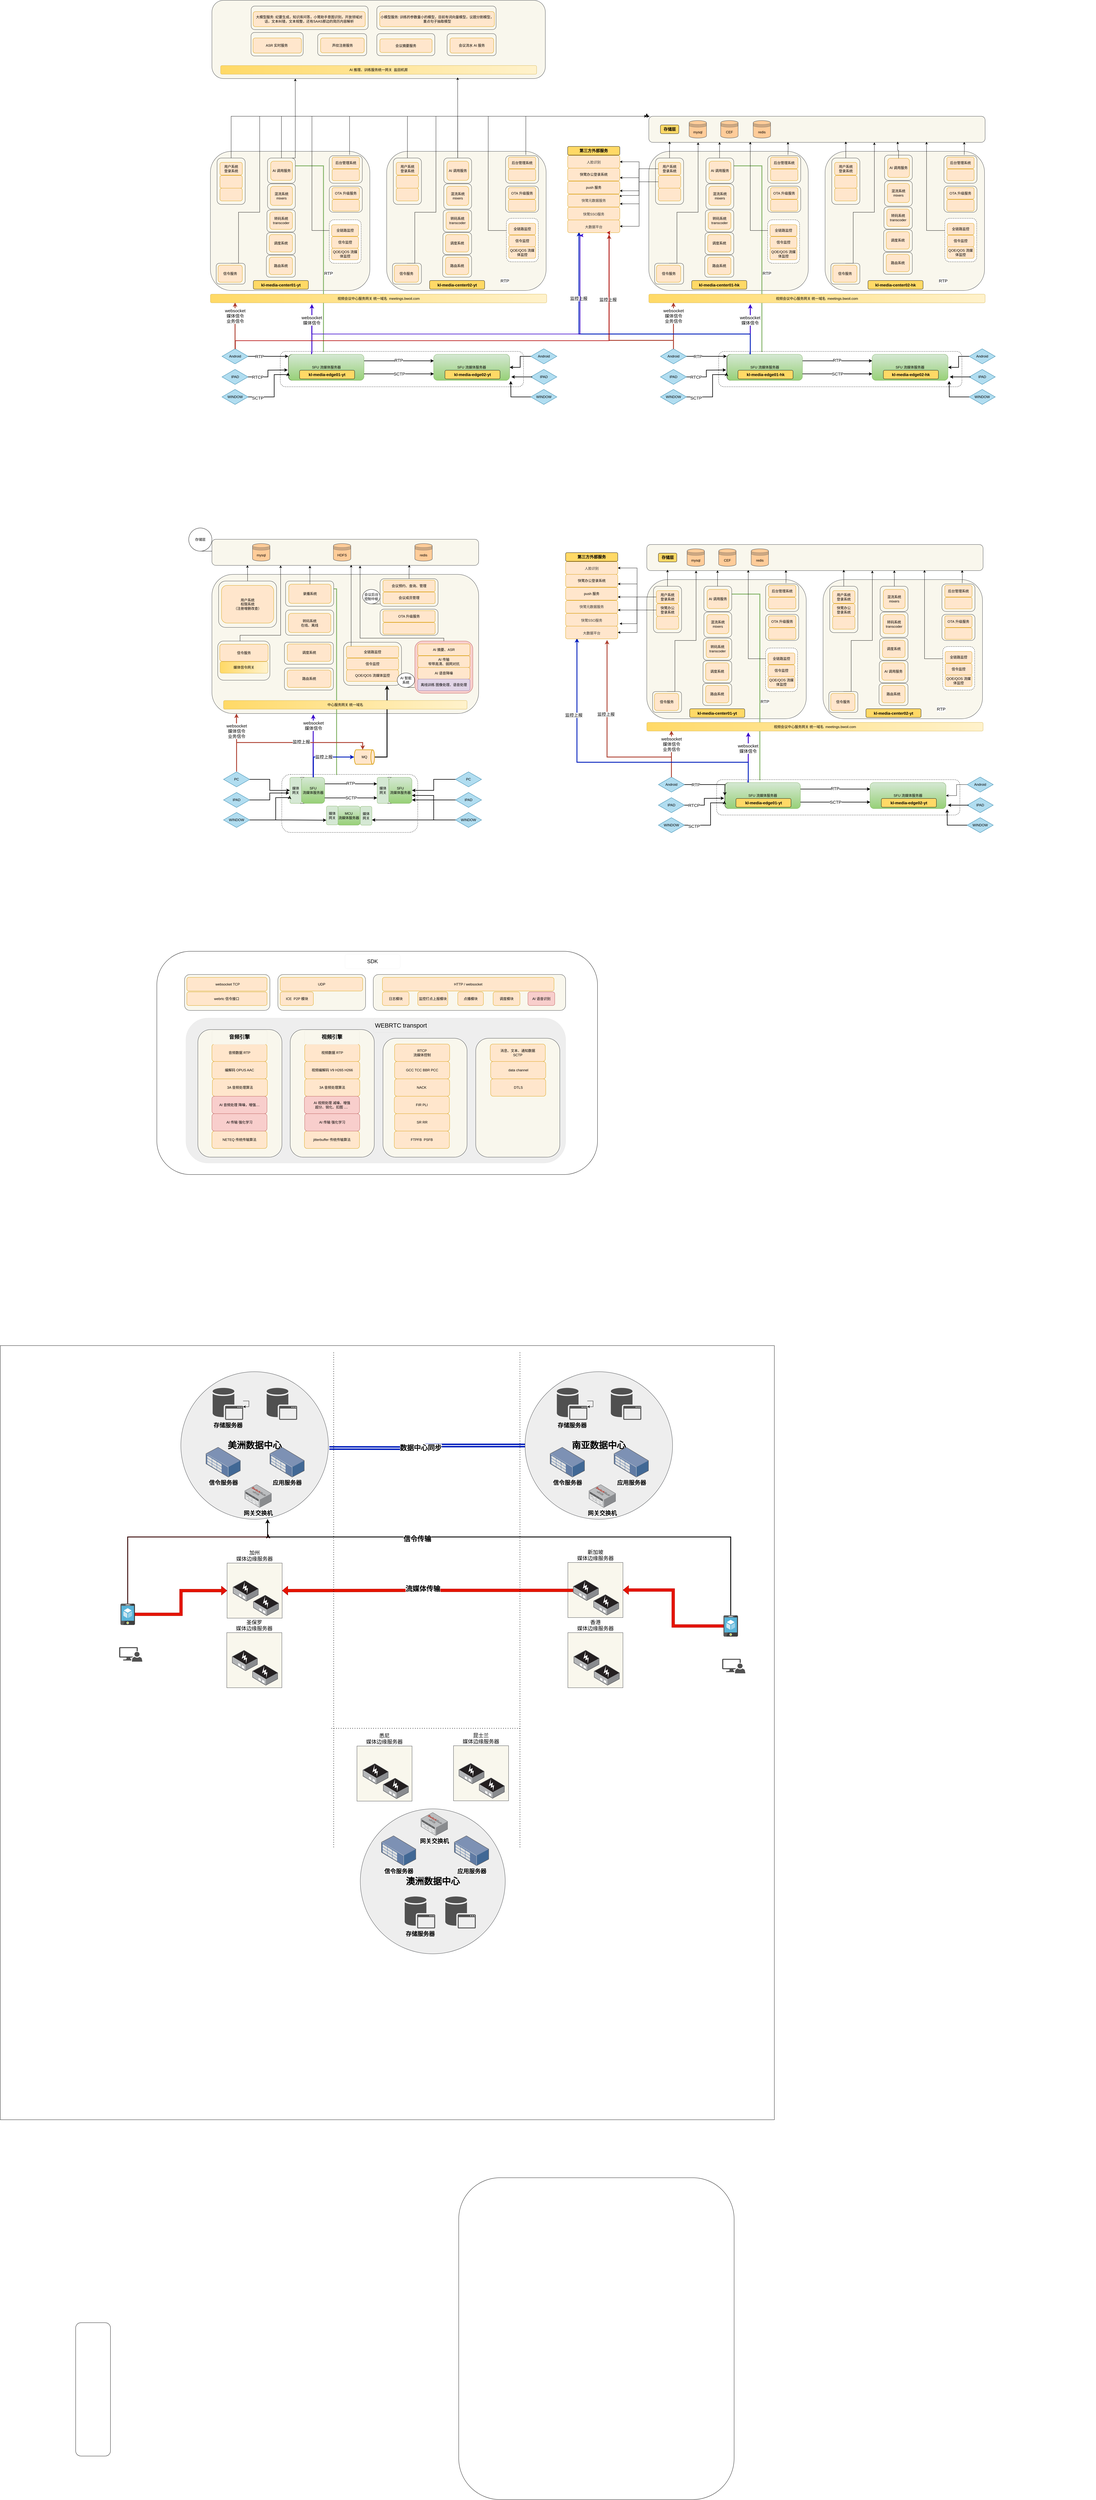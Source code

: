 <mxfile version="24.7.6">
  <diagram name="Page-1" id="VS1lIfvzsVGGZ7fr-XBD">
    <mxGraphModel dx="2739" dy="3378" grid="1" gridSize="10" guides="1" tooltips="1" connect="1" arrows="1" fold="1" page="1" pageScale="1" pageWidth="827" pageHeight="1169" math="0" shadow="0">
      <root>
        <mxCell id="0" />
        <mxCell id="1" parent="0" />
        <mxCell id="7u_BXg3KuQXCz6GpaBE4-31" value="" style="rounded=1;whiteSpace=wrap;html=1;dashed=1;" parent="1" vertex="1">
          <mxGeometry x="201" y="1210" width="469" height="200" as="geometry" />
        </mxCell>
        <mxCell id="c-D_7VZjRjh_3rdOnlsY-280" value="" style="whiteSpace=wrap;html=1;aspect=fixed;" parent="1" vertex="1">
          <mxGeometry x="-770" y="3180" width="2670" height="2670" as="geometry" />
        </mxCell>
        <mxCell id="c-D_7VZjRjh_3rdOnlsY-173" value="&lt;span style=&quot;font-size: 18px;&quot;&gt;加州&lt;br&gt;媒体边缘服务器&lt;br&gt;&lt;/span&gt;" style="whiteSpace=wrap;html=1;aspect=fixed;labelPosition=center;verticalLabelPosition=top;align=center;verticalAlign=bottom;fillColor=#f9f7ed;strokeColor=#36393d;" parent="1" vertex="1">
          <mxGeometry x="12.25" y="3930" width="190" height="190" as="geometry" />
        </mxCell>
        <mxCell id="c-D_7VZjRjh_3rdOnlsY-252" style="edgeStyle=orthogonalEdgeStyle;rounded=0;orthogonalLoop=1;jettySize=auto;html=1;shape=link;strokeWidth=5;fillColor=#0050ef;strokeColor=#001DBC;" parent="1" target="c-D_7VZjRjh_3rdOnlsY-207" edge="1">
          <mxGeometry relative="1" as="geometry">
            <mxPoint x="365.0" y="3533.106" as="sourcePoint" />
          </mxGeometry>
        </mxCell>
        <mxCell id="c-D_7VZjRjh_3rdOnlsY-255" value="&lt;font size=&quot;1&quot; style=&quot;&quot;&gt;&lt;b style=&quot;font-size: 24px;&quot;&gt;数据中心同步&lt;/b&gt;&lt;/font&gt;" style="edgeLabel;html=1;align=center;verticalAlign=middle;resizable=0;points=[];" parent="c-D_7VZjRjh_3rdOnlsY-252" vertex="1" connectable="0">
          <mxGeometry x="-0.081" y="1" relative="1" as="geometry">
            <mxPoint as="offset" />
          </mxGeometry>
        </mxCell>
        <mxCell id="c-D_7VZjRjh_3rdOnlsY-135" value="" style="rounded=1;whiteSpace=wrap;html=1;" parent="1" vertex="1">
          <mxGeometry x="-230" y="1820" width="1520" height="770" as="geometry" />
        </mxCell>
        <mxCell id="c-D_7VZjRjh_3rdOnlsY-124" value="" style="rounded=1;whiteSpace=wrap;html=1;fillColor=#f9f7ed;strokeColor=#36393d;" parent="1" vertex="1">
          <mxGeometry x="516.5" y="1900" width="663.5" height="124" as="geometry" />
        </mxCell>
        <mxCell id="c-D_7VZjRjh_3rdOnlsY-44" value="" style="rounded=1;whiteSpace=wrap;html=1;fillColor=#f9f7ed;strokeColor=#36393d;" parent="1" vertex="1">
          <mxGeometry x="-40" y="520" width="920" height="480" as="geometry" />
        </mxCell>
        <mxCell id="c-D_7VZjRjh_3rdOnlsY-2" value="" style="rounded=1;whiteSpace=wrap;html=1;" parent="1" vertex="1">
          <mxGeometry x="229" y="1220" width="120" height="90" as="geometry" />
        </mxCell>
        <mxCell id="c-D_7VZjRjh_3rdOnlsY-3" value="媒体&lt;br&gt;网关" style="rounded=1;whiteSpace=wrap;html=1;fillColor=#d5e8d4;strokeColor=#82b366;" parent="1" vertex="1">
          <mxGeometry x="229" y="1220" width="40" height="90" as="geometry" />
        </mxCell>
        <mxCell id="c-D_7VZjRjh_3rdOnlsY-64" style="edgeStyle=orthogonalEdgeStyle;rounded=0;orthogonalLoop=1;jettySize=auto;html=1;entryX=0;entryY=0.25;entryDx=0;entryDy=0;fillColor=#d80073;strokeColor=#000000;strokeWidth=2;" parent="1" source="c-D_7VZjRjh_3rdOnlsY-5" target="c-D_7VZjRjh_3rdOnlsY-56" edge="1">
          <mxGeometry relative="1" as="geometry">
            <Array as="points">
              <mxPoint x="440" y="1243" />
            </Array>
          </mxGeometry>
        </mxCell>
        <mxCell id="7u_BXg3KuQXCz6GpaBE4-30" value="RTP" style="edgeLabel;html=1;align=center;verticalAlign=middle;resizable=0;points=[];fontSize=15;" parent="c-D_7VZjRjh_3rdOnlsY-64" vertex="1" connectable="0">
          <mxGeometry x="-0.017" y="4" relative="1" as="geometry">
            <mxPoint y="1" as="offset" />
          </mxGeometry>
        </mxCell>
        <mxCell id="c-D_7VZjRjh_3rdOnlsY-70" style="edgeStyle=orthogonalEdgeStyle;rounded=0;orthogonalLoop=1;jettySize=auto;html=1;entryX=0.38;entryY=1.006;entryDx=0;entryDy=0;strokeWidth=3;fillColor=#6a00ff;strokeColor=#3700CC;entryPerimeter=0;" parent="1" source="c-D_7VZjRjh_3rdOnlsY-5" target="c-D_7VZjRjh_3rdOnlsY-44" edge="1">
          <mxGeometry relative="1" as="geometry">
            <mxPoint x="250" y="950" as="targetPoint" />
            <Array as="points">
              <mxPoint x="309" y="1170" />
              <mxPoint x="310" y="1170" />
            </Array>
          </mxGeometry>
        </mxCell>
        <mxCell id="7u_BXg3KuQXCz6GpaBE4-25" value="&lt;font style=&quot;font-size: 15px;&quot;&gt;websocket&lt;br&gt;媒体信令&lt;br&gt;&lt;/font&gt;" style="edgeLabel;html=1;align=center;verticalAlign=middle;resizable=0;points=[];" parent="c-D_7VZjRjh_3rdOnlsY-70" vertex="1" connectable="0">
          <mxGeometry x="0.649" relative="1" as="geometry">
            <mxPoint as="offset" />
          </mxGeometry>
        </mxCell>
        <mxCell id="c-D_7VZjRjh_3rdOnlsY-155" style="edgeStyle=orthogonalEdgeStyle;rounded=0;orthogonalLoop=1;jettySize=auto;html=1;entryX=0.88;entryY=1.008;entryDx=0;entryDy=0;entryPerimeter=0;strokeWidth=3;fillColor=#d5e8d4;strokeColor=#82b366;gradientColor=#97d077;" parent="1" target="c-D_7VZjRjh_3rdOnlsY-151" edge="1">
          <mxGeometry relative="1" as="geometry">
            <mxPoint x="390" y="730" as="targetPoint" />
            <Array as="points">
              <mxPoint x="390" y="1212" />
              <mxPoint x="390" y="570" />
              <mxPoint x="360" y="570" />
            </Array>
            <mxPoint x="390" y="1212" as="sourcePoint" />
          </mxGeometry>
        </mxCell>
        <mxCell id="7u_BXg3KuQXCz6GpaBE4-26" value="&lt;font style=&quot;font-size: 15px;&quot;&gt;RTP&lt;/font&gt;" style="edgeLabel;html=1;align=center;verticalAlign=middle;resizable=0;points=[];" parent="c-D_7VZjRjh_3rdOnlsY-155" vertex="1" connectable="0">
          <mxGeometry x="-0.324" y="1" relative="1" as="geometry">
            <mxPoint as="offset" />
          </mxGeometry>
        </mxCell>
        <mxCell id="c-D_7VZjRjh_3rdOnlsY-5" value="SFU&lt;br&gt;流媒体服务器" style="rounded=1;whiteSpace=wrap;html=1;fillColor=#d5e8d4;gradientColor=#97d077;strokeColor=#82b366;" parent="1" vertex="1">
          <mxGeometry x="269" y="1220" width="80" height="90" as="geometry" />
        </mxCell>
        <mxCell id="c-D_7VZjRjh_3rdOnlsY-17" value="" style="rounded=1;whiteSpace=wrap;html=1;fillColor=#f9f7ed;strokeColor=#36393d;" parent="1" vertex="1">
          <mxGeometry x="-40" y="399" width="920" height="90" as="geometry" />
        </mxCell>
        <mxCell id="c-D_7VZjRjh_3rdOnlsY-18" value="mysql" style="shape=datastore;whiteSpace=wrap;html=1;fillColor=#ffcc99;strokeColor=#36393d;" parent="1" vertex="1">
          <mxGeometry x="100" y="414" width="60" height="60" as="geometry" />
        </mxCell>
        <mxCell id="c-D_7VZjRjh_3rdOnlsY-28" value="redis" style="shape=datastore;whiteSpace=wrap;html=1;fillColor=#ffcc99;strokeColor=#36393d;" parent="1" vertex="1">
          <mxGeometry x="660" y="414" width="60" height="60" as="geometry" />
        </mxCell>
        <mxCell id="c-D_7VZjRjh_3rdOnlsY-73" style="edgeStyle=orthogonalEdgeStyle;rounded=0;orthogonalLoop=1;jettySize=auto;html=1;entryX=0.75;entryY=1;entryDx=0;entryDy=0;strokeWidth=3;" parent="1" source="c-D_7VZjRjh_3rdOnlsY-30" target="c-D_7VZjRjh_3rdOnlsY-51" edge="1">
          <mxGeometry relative="1" as="geometry">
            <mxPoint x="760" y="1060" as="targetPoint" />
            <Array as="points">
              <mxPoint x="564" y="1150" />
            </Array>
          </mxGeometry>
        </mxCell>
        <mxCell id="c-D_7VZjRjh_3rdOnlsY-30" value="MQ" style="strokeWidth=2;html=1;shape=mxgraph.flowchart.direct_data;whiteSpace=wrap;fillColor=#ffe6cc;strokeColor=#d79b00;" parent="1" vertex="1">
          <mxGeometry x="451" y="1125" width="70" height="50" as="geometry" />
        </mxCell>
        <mxCell id="c-D_7VZjRjh_3rdOnlsY-31" value="IPAD" style="html=1;whiteSpace=wrap;aspect=fixed;shape=isoRectangle;fillColor=#b1ddf0;strokeColor=#10739e;" parent="1" vertex="1">
          <mxGeometry y="1271" width="90" height="54" as="geometry" />
        </mxCell>
        <mxCell id="c-D_7VZjRjh_3rdOnlsY-63" style="edgeStyle=orthogonalEdgeStyle;rounded=0;orthogonalLoop=1;jettySize=auto;html=1;entryX=-0.031;entryY=0.701;entryDx=0;entryDy=0;entryPerimeter=0;fillColor=#d80073;strokeColor=#000000;strokeWidth=2;" parent="1" source="c-D_7VZjRjh_3rdOnlsY-32" target="c-D_7VZjRjh_3rdOnlsY-3" edge="1">
          <mxGeometry relative="1" as="geometry">
            <Array as="points">
              <mxPoint x="180" y="1367" />
              <mxPoint x="180" y="1290" />
            </Array>
          </mxGeometry>
        </mxCell>
        <mxCell id="7u_BXg3KuQXCz6GpaBE4-20" style="edgeStyle=orthogonalEdgeStyle;rounded=0;orthogonalLoop=1;jettySize=auto;html=1;entryX=0;entryY=0.75;entryDx=0;entryDy=0;fillColor=#a20025;strokeColor=#000000;strokeWidth=2;" parent="1" source="c-D_7VZjRjh_3rdOnlsY-32" target="7u_BXg3KuQXCz6GpaBE4-18" edge="1">
          <mxGeometry relative="1" as="geometry" />
        </mxCell>
        <mxCell id="c-D_7VZjRjh_3rdOnlsY-32" value="WINDOW" style="html=1;whiteSpace=wrap;aspect=fixed;shape=isoRectangle;fillColor=#b1ddf0;strokeColor=#10739e;" parent="1" vertex="1">
          <mxGeometry y="1340" width="90" height="54" as="geometry" />
        </mxCell>
        <mxCell id="c-D_7VZjRjh_3rdOnlsY-61" style="edgeStyle=orthogonalEdgeStyle;rounded=0;orthogonalLoop=1;jettySize=auto;html=1;fillColor=#d80073;strokeColor=#000000;strokeWidth=2;" parent="1" source="c-D_7VZjRjh_3rdOnlsY-34" target="c-D_7VZjRjh_3rdOnlsY-3" edge="1">
          <mxGeometry relative="1" as="geometry" />
        </mxCell>
        <mxCell id="c-D_7VZjRjh_3rdOnlsY-74" style="edgeStyle=orthogonalEdgeStyle;rounded=0;orthogonalLoop=1;jettySize=auto;html=1;strokeWidth=3;fillColor=#fad9d5;strokeColor=#ae4132;" parent="1" source="c-D_7VZjRjh_3rdOnlsY-34" target="c-D_7VZjRjh_3rdOnlsY-30" edge="1">
          <mxGeometry relative="1" as="geometry">
            <Array as="points">
              <mxPoint x="45" y="1100" />
              <mxPoint x="480" y="1100" />
            </Array>
          </mxGeometry>
        </mxCell>
        <mxCell id="7u_BXg3KuQXCz6GpaBE4-32" value="&lt;font style=&quot;font-size: 15px;&quot;&gt;监控上报&lt;/font&gt;" style="edgeLabel;html=1;align=center;verticalAlign=middle;resizable=0;points=[];" parent="c-D_7VZjRjh_3rdOnlsY-74" vertex="1" connectable="0">
          <mxGeometry x="0.153" y="3" relative="1" as="geometry">
            <mxPoint as="offset" />
          </mxGeometry>
        </mxCell>
        <mxCell id="c-D_7VZjRjh_3rdOnlsY-34" value="PC" style="html=1;whiteSpace=wrap;aspect=fixed;shape=isoRectangle;fillColor=#b1ddf0;strokeColor=#10739e;" parent="1" vertex="1">
          <mxGeometry y="1200" width="90" height="54" as="geometry" />
        </mxCell>
        <mxCell id="c-D_7VZjRjh_3rdOnlsY-43" value="存储层" style="shape=tapeData;whiteSpace=wrap;html=1;perimeter=ellipsePerimeter;" parent="1" vertex="1">
          <mxGeometry x="-120" y="360" width="80" height="80" as="geometry" />
        </mxCell>
        <mxCell id="c-D_7VZjRjh_3rdOnlsY-35" style="edgeStyle=orthogonalEdgeStyle;rounded=0;orthogonalLoop=1;jettySize=auto;html=1;entryX=0.5;entryY=1;entryDx=0;entryDy=0;" parent="1" source="c-D_7VZjRjh_3rdOnlsY-36" target="c-D_7VZjRjh_3rdOnlsY-39" edge="1">
          <mxGeometry relative="1" as="geometry" />
        </mxCell>
        <mxCell id="c-D_7VZjRjh_3rdOnlsY-36" value="" style="rounded=1;whiteSpace=wrap;html=1;fillColor=#f8cecc;strokeColor=#b85450;" parent="1" vertex="1">
          <mxGeometry x="660" y="750" width="200" height="180" as="geometry" />
        </mxCell>
        <mxCell id="c-D_7VZjRjh_3rdOnlsY-37" value="AI 摘要、ASR" style="rounded=1;whiteSpace=wrap;html=1;fillColor=#ffe6cc;strokeColor=#d79b00;" parent="1" vertex="1">
          <mxGeometry x="670" y="760" width="180" height="40" as="geometry" />
        </mxCell>
        <mxCell id="c-D_7VZjRjh_3rdOnlsY-38" value="AI 传输&lt;br style=&quot;border-color: var(--border-color);&quot;&gt;窄带高清、弱网对抗" style="rounded=1;whiteSpace=wrap;html=1;fillColor=#ffe6cc;strokeColor=#d79b00;" parent="1" vertex="1">
          <mxGeometry x="670" y="801" width="180" height="40" as="geometry" />
        </mxCell>
        <mxCell id="c-D_7VZjRjh_3rdOnlsY-39" value="AI 语音降噪" style="rounded=1;whiteSpace=wrap;html=1;fillColor=#ffe6cc;strokeColor=#d79b00;" parent="1" vertex="1">
          <mxGeometry x="670" y="841" width="180" height="40" as="geometry" />
        </mxCell>
        <mxCell id="c-D_7VZjRjh_3rdOnlsY-40" value="离线训练 图像处理、语音处理" style="rounded=1;whiteSpace=wrap;html=1;fillColor=#e1d5e7;strokeColor=#9673a6;" parent="1" vertex="1">
          <mxGeometry x="670" y="881" width="180" height="40" as="geometry" />
        </mxCell>
        <mxCell id="c-D_7VZjRjh_3rdOnlsY-50" style="edgeStyle=orthogonalEdgeStyle;rounded=0;orthogonalLoop=1;jettySize=auto;html=1;entryX=0.5;entryY=1;entryDx=0;entryDy=0;" parent="1" source="c-D_7VZjRjh_3rdOnlsY-51" target="c-D_7VZjRjh_3rdOnlsY-54" edge="1">
          <mxGeometry relative="1" as="geometry" />
        </mxCell>
        <mxCell id="c-D_7VZjRjh_3rdOnlsY-51" value="" style="rounded=1;whiteSpace=wrap;html=1;fillColor=#f9f7ed;strokeColor=#36393d;" parent="1" vertex="1">
          <mxGeometry x="414" y="754" width="200" height="149" as="geometry" />
        </mxCell>
        <mxCell id="c-D_7VZjRjh_3rdOnlsY-80" style="edgeStyle=orthogonalEdgeStyle;rounded=0;orthogonalLoop=1;jettySize=auto;html=1;entryX=0.522;entryY=0.978;entryDx=0;entryDy=0;entryPerimeter=0;" parent="1" target="c-D_7VZjRjh_3rdOnlsY-17" edge="1">
          <mxGeometry relative="1" as="geometry">
            <mxPoint x="451" y="788" as="sourcePoint" />
            <mxPoint x="441" y="500" as="targetPoint" />
            <Array as="points">
              <mxPoint x="440" y="788" />
            </Array>
          </mxGeometry>
        </mxCell>
        <mxCell id="c-D_7VZjRjh_3rdOnlsY-52" value="全链路监控" style="rounded=1;whiteSpace=wrap;html=1;fillColor=#ffe6cc;strokeColor=#d79b00;" parent="1" vertex="1">
          <mxGeometry x="424" y="768" width="180" height="40" as="geometry" />
        </mxCell>
        <mxCell id="c-D_7VZjRjh_3rdOnlsY-53" value="信令监控" style="rounded=1;whiteSpace=wrap;html=1;fillColor=#ffe6cc;strokeColor=#d79b00;" parent="1" vertex="1">
          <mxGeometry x="424" y="809" width="180" height="40" as="geometry" />
        </mxCell>
        <mxCell id="c-D_7VZjRjh_3rdOnlsY-54" value="QOE/QOS 流媒体监控" style="rounded=1;whiteSpace=wrap;html=1;fillColor=#ffe6cc;strokeColor=#d79b00;" parent="1" vertex="1">
          <mxGeometry x="424" y="849" width="180" height="40" as="geometry" />
        </mxCell>
        <mxCell id="c-D_7VZjRjh_3rdOnlsY-24" value="" style="rounded=1;whiteSpace=wrap;html=1;fillColor=#f9f7ed;strokeColor=#36393d;" parent="1" vertex="1">
          <mxGeometry x="540" y="535" width="200" height="95" as="geometry" />
        </mxCell>
        <mxCell id="c-D_7VZjRjh_3rdOnlsY-25" value="会议预约、查询、管理" style="rounded=1;whiteSpace=wrap;html=1;fillColor=#ffe6cc;strokeColor=#d79b00;" parent="1" vertex="1">
          <mxGeometry x="550" y="540" width="180" height="40" as="geometry" />
        </mxCell>
        <mxCell id="c-D_7VZjRjh_3rdOnlsY-26" value="会议成员管理" style="rounded=1;whiteSpace=wrap;html=1;fillColor=#ffe6cc;strokeColor=#d79b00;" parent="1" vertex="1">
          <mxGeometry x="550" y="581" width="180" height="40" as="geometry" />
        </mxCell>
        <mxCell id="c-D_7VZjRjh_3rdOnlsY-42" value="会议后台&lt;br&gt;控制中枢" style="shape=tapeData;whiteSpace=wrap;html=1;perimeter=ellipsePerimeter;" parent="1" vertex="1">
          <mxGeometry x="480" y="572" width="60" height="50" as="geometry" />
        </mxCell>
        <mxCell id="c-D_7VZjRjh_3rdOnlsY-14" value="" style="rounded=1;whiteSpace=wrap;html=1;fillColor=#f9f7ed;strokeColor=#36393d;" parent="1" vertex="1">
          <mxGeometry x="-20" y="750" width="180" height="135" as="geometry" />
        </mxCell>
        <mxCell id="c-D_7VZjRjh_3rdOnlsY-15" value="媒体信令网关" style="rounded=1;whiteSpace=wrap;html=1;fillColor=#fff2cc;strokeColor=#d6b656;gradientColor=#ffd966;direction=south;" parent="1" vertex="1">
          <mxGeometry x="-12" y="821" width="165" height="40" as="geometry" />
        </mxCell>
        <mxCell id="c-D_7VZjRjh_3rdOnlsY-16" value="信令服务" style="rounded=1;whiteSpace=wrap;html=1;fillColor=#ffe6cc;strokeColor=#d79b00;" parent="1" vertex="1">
          <mxGeometry x="-13" y="761" width="167" height="59" as="geometry" />
        </mxCell>
        <mxCell id="c-D_7VZjRjh_3rdOnlsY-55" value="" style="rounded=1;whiteSpace=wrap;html=1;" parent="1" vertex="1">
          <mxGeometry x="530" y="1220" width="120" height="90" as="geometry" />
        </mxCell>
        <mxCell id="c-D_7VZjRjh_3rdOnlsY-56" value="媒体&lt;br&gt;网关" style="rounded=1;whiteSpace=wrap;html=1;fillColor=#d5e8d4;strokeColor=#82b366;" parent="1" vertex="1">
          <mxGeometry x="530" y="1220" width="40" height="90" as="geometry" />
        </mxCell>
        <mxCell id="c-D_7VZjRjh_3rdOnlsY-57" value="SFU&lt;br&gt;流媒体服务器" style="rounded=1;whiteSpace=wrap;html=1;fillColor=#d5e8d4;gradientColor=#97d077;strokeColor=#82b366;" parent="1" vertex="1">
          <mxGeometry x="570" y="1220" width="80" height="90" as="geometry" />
        </mxCell>
        <mxCell id="c-D_7VZjRjh_3rdOnlsY-58" value="IPAD" style="html=1;whiteSpace=wrap;aspect=fixed;shape=isoRectangle;fillColor=#b1ddf0;strokeColor=#10739e;" parent="1" vertex="1">
          <mxGeometry x="800" y="1271" width="90" height="54" as="geometry" />
        </mxCell>
        <mxCell id="7u_BXg3KuQXCz6GpaBE4-22" style="edgeStyle=orthogonalEdgeStyle;rounded=0;orthogonalLoop=1;jettySize=auto;html=1;fillColor=#a20025;strokeColor=#000000;strokeWidth=2;" parent="1" source="c-D_7VZjRjh_3rdOnlsY-59" target="7u_BXg3KuQXCz6GpaBE4-19" edge="1">
          <mxGeometry relative="1" as="geometry">
            <Array as="points">
              <mxPoint x="580" y="1367" />
              <mxPoint x="580" y="1367" />
            </Array>
          </mxGeometry>
        </mxCell>
        <mxCell id="c-D_7VZjRjh_3rdOnlsY-59" value="WINDOW" style="html=1;whiteSpace=wrap;aspect=fixed;shape=isoRectangle;fillColor=#b1ddf0;strokeColor=#10739e;" parent="1" vertex="1">
          <mxGeometry x="800" y="1340" width="90" height="54" as="geometry" />
        </mxCell>
        <mxCell id="c-D_7VZjRjh_3rdOnlsY-66" style="edgeStyle=orthogonalEdgeStyle;rounded=0;orthogonalLoop=1;jettySize=auto;html=1;entryX=1;entryY=0.5;entryDx=0;entryDy=0;fillColor=#a20025;strokeColor=#000000;strokeWidth=2;" parent="1" source="c-D_7VZjRjh_3rdOnlsY-60" target="c-D_7VZjRjh_3rdOnlsY-57" edge="1">
          <mxGeometry relative="1" as="geometry" />
        </mxCell>
        <mxCell id="c-D_7VZjRjh_3rdOnlsY-60" value="PC" style="html=1;whiteSpace=wrap;aspect=fixed;shape=isoRectangle;fillColor=#b1ddf0;strokeColor=#10739e;" parent="1" vertex="1">
          <mxGeometry x="800" y="1200" width="90" height="54" as="geometry" />
        </mxCell>
        <mxCell id="c-D_7VZjRjh_3rdOnlsY-62" style="edgeStyle=orthogonalEdgeStyle;rounded=0;orthogonalLoop=1;jettySize=auto;html=1;entryX=-0.056;entryY=0.601;entryDx=0;entryDy=0;entryPerimeter=0;fillColor=#d80073;strokeColor=#000000;strokeWidth=2;" parent="1" source="c-D_7VZjRjh_3rdOnlsY-31" target="c-D_7VZjRjh_3rdOnlsY-3" edge="1">
          <mxGeometry relative="1" as="geometry" />
        </mxCell>
        <mxCell id="c-D_7VZjRjh_3rdOnlsY-67" style="edgeStyle=orthogonalEdgeStyle;rounded=0;orthogonalLoop=1;jettySize=auto;html=1;fillColor=#a20025;strokeColor=#000000;strokeWidth=2;" parent="1" edge="1">
          <mxGeometry relative="1" as="geometry">
            <mxPoint x="800" y="1298" as="sourcePoint" />
            <mxPoint x="650" y="1298" as="targetPoint" />
          </mxGeometry>
        </mxCell>
        <mxCell id="c-D_7VZjRjh_3rdOnlsY-68" style="edgeStyle=orthogonalEdgeStyle;rounded=0;orthogonalLoop=1;jettySize=auto;html=1;entryX=0.994;entryY=0.695;entryDx=0;entryDy=0;entryPerimeter=0;fillColor=#a20025;strokeColor=#000000;strokeWidth=2;" parent="1" source="c-D_7VZjRjh_3rdOnlsY-59" target="c-D_7VZjRjh_3rdOnlsY-57" edge="1">
          <mxGeometry relative="1" as="geometry" />
        </mxCell>
        <mxCell id="c-D_7VZjRjh_3rdOnlsY-76" value="AI 智能&lt;br&gt;系统" style="shape=tapeData;whiteSpace=wrap;html=1;perimeter=ellipsePerimeter;" parent="1" vertex="1">
          <mxGeometry x="599.2" y="860" width="60" height="50" as="geometry" />
        </mxCell>
        <mxCell id="c-D_7VZjRjh_3rdOnlsY-79" style="edgeStyle=orthogonalEdgeStyle;rounded=0;orthogonalLoop=1;jettySize=auto;html=1;entryX=0.74;entryY=0.981;entryDx=0;entryDy=0;entryPerimeter=0;" parent="1" source="c-D_7VZjRjh_3rdOnlsY-24" target="c-D_7VZjRjh_3rdOnlsY-17" edge="1">
          <mxGeometry relative="1" as="geometry" />
        </mxCell>
        <mxCell id="c-D_7VZjRjh_3rdOnlsY-81" style="edgeStyle=orthogonalEdgeStyle;rounded=0;orthogonalLoop=1;jettySize=auto;html=1;" parent="1" target="c-D_7VZjRjh_3rdOnlsY-17" edge="1">
          <mxGeometry relative="1" as="geometry">
            <mxPoint x="57" y="750" as="sourcePoint" />
            <mxPoint x="197" y="500" as="targetPoint" />
            <Array as="points">
              <mxPoint x="57" y="730" />
              <mxPoint x="197" y="730" />
            </Array>
          </mxGeometry>
        </mxCell>
        <mxCell id="c-D_7VZjRjh_3rdOnlsY-82" style="edgeStyle=orthogonalEdgeStyle;rounded=0;orthogonalLoop=1;jettySize=auto;html=1;exitX=0.5;exitY=0;exitDx=0;exitDy=0;" parent="1" source="c-D_7VZjRjh_3rdOnlsY-36" edge="1">
          <mxGeometry relative="1" as="geometry">
            <mxPoint x="640" y="760" as="sourcePoint" />
            <mxPoint x="471" y="490" as="targetPoint" />
            <Array as="points">
              <mxPoint x="760" y="740" />
              <mxPoint x="471" y="740" />
            </Array>
          </mxGeometry>
        </mxCell>
        <mxCell id="c-D_7VZjRjh_3rdOnlsY-83" style="edgeStyle=orthogonalEdgeStyle;rounded=0;orthogonalLoop=1;jettySize=auto;html=1;strokeWidth=3;fillColor=#fad9d5;strokeColor=#ae4132;entryX=0.092;entryY=1;entryDx=0;entryDy=0;entryPerimeter=0;" parent="1" source="c-D_7VZjRjh_3rdOnlsY-34" target="c-D_7VZjRjh_3rdOnlsY-44" edge="1">
          <mxGeometry relative="1" as="geometry">
            <Array as="points" />
          </mxGeometry>
        </mxCell>
        <mxCell id="7u_BXg3KuQXCz6GpaBE4-24" value="&lt;font style=&quot;font-size: 15px;&quot;&gt;websocket&lt;br&gt;媒体信令&lt;br&gt;业务信令&lt;br&gt;&lt;/font&gt;" style="edgeLabel;html=1;align=center;verticalAlign=middle;resizable=0;points=[];" parent="c-D_7VZjRjh_3rdOnlsY-83" vertex="1" connectable="0">
          <mxGeometry x="0.531" relative="1" as="geometry">
            <mxPoint y="13" as="offset" />
          </mxGeometry>
        </mxCell>
        <mxCell id="c-D_7VZjRjh_3rdOnlsY-84" value="" style="rounded=1;whiteSpace=wrap;html=1;fillColor=#f9f7ed;strokeColor=#36393d;" parent="1" vertex="1">
          <mxGeometry x="210" y="754" width="169" height="76" as="geometry" />
        </mxCell>
        <mxCell id="c-D_7VZjRjh_3rdOnlsY-86" value="调度系统" style="rounded=1;whiteSpace=wrap;html=1;fillColor=#ffe6cc;strokeColor=#d79b00;" parent="1" vertex="1">
          <mxGeometry x="220" y="760" width="150.5" height="60" as="geometry" />
        </mxCell>
        <mxCell id="c-D_7VZjRjh_3rdOnlsY-88" style="edgeStyle=orthogonalEdgeStyle;rounded=0;orthogonalLoop=1;jettySize=auto;html=1;entryX=0;entryY=0.5;entryDx=0;entryDy=0;entryPerimeter=0;fillColor=#0050ef;strokeColor=#001DBC;strokeWidth=3;" parent="1" source="c-D_7VZjRjh_3rdOnlsY-5" target="c-D_7VZjRjh_3rdOnlsY-30" edge="1">
          <mxGeometry relative="1" as="geometry">
            <Array as="points">
              <mxPoint x="310" y="1150" />
            </Array>
          </mxGeometry>
        </mxCell>
        <mxCell id="7u_BXg3KuQXCz6GpaBE4-33" value="&lt;span style=&quot;font-size: 15px;&quot;&gt;监控上报&lt;/span&gt;" style="edgeLabel;html=1;align=center;verticalAlign=middle;resizable=0;points=[];" parent="c-D_7VZjRjh_3rdOnlsY-88" vertex="1" connectable="0">
          <mxGeometry x="0.287" y="1" relative="1" as="geometry">
            <mxPoint x="-30" as="offset" />
          </mxGeometry>
        </mxCell>
        <mxCell id="c-D_7VZjRjh_3rdOnlsY-90" value="" style="rounded=1;whiteSpace=wrap;html=1;fillColor=#f9f7ed;strokeColor=#36393d;" parent="1" vertex="1">
          <mxGeometry x="-17" y="543" width="200" height="160" as="geometry" />
        </mxCell>
        <mxCell id="c-D_7VZjRjh_3rdOnlsY-8" value="用户系统&lt;br&gt;权限系统&lt;br&gt;（注册增删改查）" style="rounded=1;whiteSpace=wrap;html=1;fillColor=#ffe6cc;strokeColor=#d79b00;" parent="1" vertex="1">
          <mxGeometry x="-7" y="558" width="180" height="130" as="geometry" />
        </mxCell>
        <mxCell id="c-D_7VZjRjh_3rdOnlsY-92" value="" style="rounded=1;whiteSpace=wrap;html=1;fillColor=#eeeeee;strokeColor=default;strokeWidth=0;" parent="1" vertex="1">
          <mxGeometry x="-130" y="2050" width="1310" height="500" as="geometry" />
        </mxCell>
        <mxCell id="c-D_7VZjRjh_3rdOnlsY-93" value="" style="rounded=1;whiteSpace=wrap;html=1;fillColor=#f9f7ed;strokeColor=#36393d;" parent="1" vertex="1">
          <mxGeometry x="-88.5" y="2090" width="290" height="440" as="geometry" />
        </mxCell>
        <mxCell id="c-D_7VZjRjh_3rdOnlsY-94" value="" style="shape=image;verticalLabelPosition=bottom;labelBackgroundColor=default;verticalAlign=top;aspect=fixed;imageAspect=0;image=https://www.nxrte.com/wp-content/uploads/2022/11/2022113006364962.png;" parent="1" vertex="1">
          <mxGeometry x="110" y="2660" width="740" height="482" as="geometry" />
        </mxCell>
        <mxCell id="c-D_7VZjRjh_3rdOnlsY-95" value="编解码 OPUS AAC" style="rounded=1;whiteSpace=wrap;html=1;fillColor=#ffe6cc;strokeColor=#d79b00;" parent="1" vertex="1">
          <mxGeometry x="-40" y="2200" width="190" height="60" as="geometry" />
        </mxCell>
        <mxCell id="c-D_7VZjRjh_3rdOnlsY-96" value="3A 音频处理算法" style="rounded=1;whiteSpace=wrap;html=1;fillColor=#ffe6cc;strokeColor=#d79b00;" parent="1" vertex="1">
          <mxGeometry x="-38.5" y="2260" width="190" height="60" as="geometry" />
        </mxCell>
        <mxCell id="c-D_7VZjRjh_3rdOnlsY-97" value="NETEQ 传统传输算法" style="rounded=1;whiteSpace=wrap;html=1;fillColor=#ffe6cc;strokeColor=#d79b00;" parent="1" vertex="1">
          <mxGeometry x="-40" y="2440" width="190" height="60" as="geometry" />
        </mxCell>
        <mxCell id="c-D_7VZjRjh_3rdOnlsY-98" value="AI 音频处理 降噪，增强...." style="rounded=1;whiteSpace=wrap;html=1;fillColor=#f8cecc;strokeColor=#b85450;" parent="1" vertex="1">
          <mxGeometry x="-40" y="2320" width="190" height="60" as="geometry" />
        </mxCell>
        <mxCell id="c-D_7VZjRjh_3rdOnlsY-99" value="" style="rounded=1;whiteSpace=wrap;html=1;fillColor=#f9f7ed;strokeColor=#36393d;" parent="1" vertex="1">
          <mxGeometry x="230" y="2090" width="290" height="440" as="geometry" />
        </mxCell>
        <mxCell id="c-D_7VZjRjh_3rdOnlsY-100" value="视频编解码 V9 H265 H266" style="rounded=1;whiteSpace=wrap;html=1;fillColor=#ffe6cc;strokeColor=#d79b00;" parent="1" vertex="1">
          <mxGeometry x="280" y="2200" width="190" height="60" as="geometry" />
        </mxCell>
        <mxCell id="c-D_7VZjRjh_3rdOnlsY-101" value="3A 音频处理算法" style="rounded=1;whiteSpace=wrap;html=1;fillColor=#ffe6cc;strokeColor=#d79b00;" parent="1" vertex="1">
          <mxGeometry x="280" y="2260" width="190" height="60" as="geometry" />
        </mxCell>
        <mxCell id="c-D_7VZjRjh_3rdOnlsY-102" value="jitterbuffer 传统传输算法" style="rounded=1;whiteSpace=wrap;html=1;fillColor=#ffe6cc;strokeColor=#d79b00;" parent="1" vertex="1">
          <mxGeometry x="279" y="2440" width="190" height="60" as="geometry" />
        </mxCell>
        <mxCell id="c-D_7VZjRjh_3rdOnlsY-103" value="AI 视频处理 减噪、增强&lt;br&gt;超分、锐化、扣图 ....&amp;nbsp;" style="rounded=1;whiteSpace=wrap;html=1;fillColor=#f8cecc;strokeColor=#b85450;" parent="1" vertex="1">
          <mxGeometry x="279" y="2320" width="190" height="60" as="geometry" />
        </mxCell>
        <mxCell id="c-D_7VZjRjh_3rdOnlsY-104" value="" style="rounded=1;whiteSpace=wrap;html=1;fillColor=#f9f7ed;strokeColor=#36393d;" parent="1" vertex="1">
          <mxGeometry x="870" y="2120" width="290" height="410" as="geometry" />
        </mxCell>
        <mxCell id="c-D_7VZjRjh_3rdOnlsY-107" value="DTLS" style="rounded=1;whiteSpace=wrap;html=1;fillColor=#ffe6cc;strokeColor=#d79b00;" parent="1" vertex="1">
          <mxGeometry x="921.5" y="2260" width="190" height="60" as="geometry" />
        </mxCell>
        <mxCell id="c-D_7VZjRjh_3rdOnlsY-109" value="" style="rounded=1;whiteSpace=wrap;html=1;fillColor=#f9f7ed;strokeColor=#36393d;" parent="1" vertex="1">
          <mxGeometry x="-134.5" y="1900" width="294.5" height="124" as="geometry" />
        </mxCell>
        <mxCell id="c-D_7VZjRjh_3rdOnlsY-111" value="webrtc 信令接口&amp;nbsp;" style="rounded=1;whiteSpace=wrap;html=1;fillColor=#ffe6cc;strokeColor=#d79b00;" parent="1" vertex="1">
          <mxGeometry x="-126.5" y="1960" width="276.5" height="47" as="geometry" />
        </mxCell>
        <mxCell id="c-D_7VZjRjh_3rdOnlsY-112" value="日志模块" style="rounded=1;whiteSpace=wrap;html=1;fillColor=#ffe6cc;strokeColor=#d79b00;" parent="1" vertex="1">
          <mxGeometry x="548" y="1960" width="92" height="47" as="geometry" />
        </mxCell>
        <mxCell id="c-D_7VZjRjh_3rdOnlsY-113" value="监控打点上报模块" style="rounded=1;whiteSpace=wrap;html=1;fillColor=#ffe6cc;strokeColor=#d79b00;" parent="1" vertex="1">
          <mxGeometry x="670" y="1960" width="103.5" height="47" as="geometry" />
        </mxCell>
        <mxCell id="c-D_7VZjRjh_3rdOnlsY-114" value="点播模块" style="rounded=1;whiteSpace=wrap;html=1;fillColor=#ffe6cc;strokeColor=#d79b00;" parent="1" vertex="1">
          <mxGeometry x="808" y="1960" width="88.5" height="47" as="geometry" />
        </mxCell>
        <mxCell id="c-D_7VZjRjh_3rdOnlsY-115" value="消息、文本、通知数据&lt;br&gt;SCTP" style="rounded=1;whiteSpace=wrap;html=1;fillColor=#ffe6cc;strokeColor=#d79b00;" parent="1" vertex="1">
          <mxGeometry x="920" y="2140" width="190" height="60" as="geometry" />
        </mxCell>
        <mxCell id="c-D_7VZjRjh_3rdOnlsY-116" value="音频数据 RTP" style="rounded=1;whiteSpace=wrap;html=1;fillColor=#ffe6cc;strokeColor=#d79b00;" parent="1" vertex="1">
          <mxGeometry x="-40" y="2140" width="190" height="60" as="geometry" />
        </mxCell>
        <mxCell id="c-D_7VZjRjh_3rdOnlsY-117" value="视频数据 RTP" style="rounded=1;whiteSpace=wrap;html=1;fillColor=#ffe6cc;strokeColor=#d79b00;" parent="1" vertex="1">
          <mxGeometry x="280" y="2140" width="190" height="60" as="geometry" />
        </mxCell>
        <mxCell id="c-D_7VZjRjh_3rdOnlsY-118" value="data channel" style="rounded=1;whiteSpace=wrap;html=1;fillColor=#ffe6cc;strokeColor=#d79b00;" parent="1" vertex="1">
          <mxGeometry x="921.5" y="2200" width="190" height="60" as="geometry" />
        </mxCell>
        <mxCell id="c-D_7VZjRjh_3rdOnlsY-120" value="" style="rounded=1;whiteSpace=wrap;html=1;fillColor=#f9f7ed;strokeColor=#36393d;" parent="1" vertex="1">
          <mxGeometry x="550" y="2120" width="290" height="410" as="geometry" />
        </mxCell>
        <mxCell id="c-D_7VZjRjh_3rdOnlsY-122" value="RTCP&lt;br&gt;流媒体控制" style="rounded=1;whiteSpace=wrap;html=1;fillColor=#ffe6cc;strokeColor=#d79b00;" parent="1" vertex="1">
          <mxGeometry x="590" y="2140" width="190" height="60" as="geometry" />
        </mxCell>
        <mxCell id="c-D_7VZjRjh_3rdOnlsY-125" value="调度模块" style="rounded=1;whiteSpace=wrap;html=1;fillColor=#ffe6cc;strokeColor=#d79b00;" parent="1" vertex="1">
          <mxGeometry x="930" y="1960" width="92.5" height="47" as="geometry" />
        </mxCell>
        <mxCell id="c-D_7VZjRjh_3rdOnlsY-128" value="&amp;nbsp;websocket TCP" style="rounded=1;whiteSpace=wrap;html=1;fillColor=#ffe6cc;strokeColor=#d79b00;" parent="1" vertex="1">
          <mxGeometry x="-126.5" y="1910" width="276.5" height="47" as="geometry" />
        </mxCell>
        <mxCell id="c-D_7VZjRjh_3rdOnlsY-129" value="" style="rounded=1;whiteSpace=wrap;html=1;fillColor=#f9f7ed;strokeColor=#36393d;" parent="1" vertex="1">
          <mxGeometry x="187.5" y="1900" width="302.5" height="124" as="geometry" />
        </mxCell>
        <mxCell id="c-D_7VZjRjh_3rdOnlsY-130" value="ICE&amp;nbsp; P2P 模块" style="rounded=1;whiteSpace=wrap;html=1;fillColor=#ffe6cc;strokeColor=#d79b00;" parent="1" vertex="1">
          <mxGeometry x="195.5" y="1960" width="114.5" height="47" as="geometry" />
        </mxCell>
        <mxCell id="c-D_7VZjRjh_3rdOnlsY-131" value="UDP" style="rounded=1;whiteSpace=wrap;html=1;fillColor=#ffe6cc;strokeColor=#d79b00;" parent="1" vertex="1">
          <mxGeometry x="195.5" y="1910" width="284.5" height="47" as="geometry" />
        </mxCell>
        <mxCell id="c-D_7VZjRjh_3rdOnlsY-132" value="AI 传输 强化学习" style="rounded=1;whiteSpace=wrap;html=1;fillColor=#f8cecc;strokeColor=#b85450;" parent="1" vertex="1">
          <mxGeometry x="-40" y="2380" width="190" height="60" as="geometry" />
        </mxCell>
        <mxCell id="c-D_7VZjRjh_3rdOnlsY-133" value="AI 传输 强化学习" style="rounded=1;whiteSpace=wrap;html=1;fillColor=#f8cecc;strokeColor=#b85450;" parent="1" vertex="1">
          <mxGeometry x="280" y="2380" width="190" height="60" as="geometry" />
        </mxCell>
        <mxCell id="c-D_7VZjRjh_3rdOnlsY-136" value="&lt;font style=&quot;font-size: 21px;&quot;&gt;WEBRTC transport&lt;/font&gt;" style="rounded=1;whiteSpace=wrap;html=1;strokeWidth=0;fillColor=#eeeeee;strokeColor=#36393d;" parent="1" vertex="1">
          <mxGeometry x="516.5" y="2050" width="190" height="50" as="geometry" />
        </mxCell>
        <mxCell id="c-D_7VZjRjh_3rdOnlsY-137" value="AI 语音识别" style="rounded=1;whiteSpace=wrap;html=1;fillColor=#f8cecc;strokeColor=#b85450;" parent="1" vertex="1">
          <mxGeometry x="1050" y="1960" width="92.5" height="47" as="geometry" />
        </mxCell>
        <mxCell id="c-D_7VZjRjh_3rdOnlsY-138" value="HTTP / websocket" style="rounded=1;whiteSpace=wrap;html=1;fillColor=#ffe6cc;strokeColor=#d79b00;" parent="1" vertex="1">
          <mxGeometry x="548" y="1910" width="592" height="47" as="geometry" />
        </mxCell>
        <mxCell id="c-D_7VZjRjh_3rdOnlsY-140" value="&lt;font style=&quot;font-size: 18px;&quot;&gt;SDK&lt;/font&gt;" style="rounded=1;whiteSpace=wrap;html=1;strokeWidth=0;" parent="1" vertex="1">
          <mxGeometry x="419" y="1830" width="190" height="50" as="geometry" />
        </mxCell>
        <mxCell id="c-D_7VZjRjh_3rdOnlsY-141" value="GCC TCC BBR PCC" style="rounded=1;whiteSpace=wrap;html=1;fillColor=#ffe6cc;strokeColor=#d79b00;" parent="1" vertex="1">
          <mxGeometry x="590" y="2200" width="190" height="60" as="geometry" />
        </mxCell>
        <mxCell id="c-D_7VZjRjh_3rdOnlsY-142" value="NACK&amp;nbsp;" style="rounded=1;whiteSpace=wrap;html=1;fillColor=#ffe6cc;strokeColor=#d79b00;" parent="1" vertex="1">
          <mxGeometry x="590" y="2260" width="190" height="60" as="geometry" />
        </mxCell>
        <mxCell id="c-D_7VZjRjh_3rdOnlsY-143" value="FTPFB&amp;nbsp; PSFB" style="rounded=1;whiteSpace=wrap;html=1;fillColor=#ffe6cc;strokeColor=#d79b00;" parent="1" vertex="1">
          <mxGeometry x="589" y="2440" width="190" height="60" as="geometry" />
        </mxCell>
        <mxCell id="c-D_7VZjRjh_3rdOnlsY-144" value="FIR PLI" style="rounded=1;whiteSpace=wrap;html=1;fillColor=#ffe6cc;strokeColor=#d79b00;" parent="1" vertex="1">
          <mxGeometry x="589" y="2320" width="190" height="60" as="geometry" />
        </mxCell>
        <mxCell id="c-D_7VZjRjh_3rdOnlsY-145" value="SR RR" style="rounded=1;whiteSpace=wrap;html=1;fillColor=#ffe6cc;strokeColor=#d79b00;" parent="1" vertex="1">
          <mxGeometry x="590" y="2380" width="190" height="60" as="geometry" />
        </mxCell>
        <mxCell id="c-D_7VZjRjh_3rdOnlsY-147" value="&lt;b&gt;&lt;font style=&quot;font-size: 18px;&quot;&gt;音频引擎&lt;/font&gt;&lt;/b&gt;" style="rounded=1;whiteSpace=wrap;html=1;fillColor=#f9f7ed;strokeColor=#36393d;strokeWidth=0;" parent="1" vertex="1">
          <mxGeometry x="-40" y="2091" width="190" height="50" as="geometry" />
        </mxCell>
        <mxCell id="c-D_7VZjRjh_3rdOnlsY-148" value="&lt;font style=&quot;font-size: 18px;&quot;&gt;&lt;b&gt;视频引擎&lt;/b&gt;&lt;/font&gt;" style="rounded=1;whiteSpace=wrap;html=1;fillColor=#f9f7ed;strokeColor=#36393d;strokeWidth=0;" parent="1" vertex="1">
          <mxGeometry x="279" y="2091" width="190" height="50" as="geometry" />
        </mxCell>
        <mxCell id="c-D_7VZjRjh_3rdOnlsY-150" style="edgeStyle=orthogonalEdgeStyle;rounded=0;orthogonalLoop=1;jettySize=auto;html=1;entryX=0.133;entryY=0.992;entryDx=0;entryDy=0;entryPerimeter=0;" parent="1" source="c-D_7VZjRjh_3rdOnlsY-90" target="c-D_7VZjRjh_3rdOnlsY-17" edge="1">
          <mxGeometry relative="1" as="geometry" />
        </mxCell>
        <mxCell id="c-D_7VZjRjh_3rdOnlsY-151" value="" style="rounded=1;whiteSpace=wrap;html=1;fillColor=#f9f7ed;strokeColor=#36393d;" parent="1" vertex="1">
          <mxGeometry x="214" y="543" width="166" height="87" as="geometry" />
        </mxCell>
        <mxCell id="c-D_7VZjRjh_3rdOnlsY-152" value="录播系统" style="rounded=1;whiteSpace=wrap;html=1;fillColor=#ffe6cc;strokeColor=#d79b00;" parent="1" vertex="1">
          <mxGeometry x="225" y="554" width="146" height="66" as="geometry" />
        </mxCell>
        <mxCell id="c-D_7VZjRjh_3rdOnlsY-154" value="HDFS" style="shape=datastore;whiteSpace=wrap;html=1;fillColor=#ffcc99;strokeColor=#36393d;" parent="1" vertex="1">
          <mxGeometry x="379" y="414" width="60" height="60" as="geometry" />
        </mxCell>
        <mxCell id="c-D_7VZjRjh_3rdOnlsY-158" value="" style="image;points=[];aspect=fixed;html=1;align=center;shadow=0;dashed=0;image=img/lib/allied_telesis/media_converters/Media_Converter_Standalone_POE.svg;" parent="1" vertex="1">
          <mxGeometry x="32.25" y="3990" width="88.5" height="72.2" as="geometry" />
        </mxCell>
        <mxCell id="c-D_7VZjRjh_3rdOnlsY-162" value="" style="image;points=[];aspect=fixed;html=1;align=center;shadow=0;dashed=0;image=img/lib/allied_telesis/media_converters/Media_Converter_Standalone_POE.svg;" parent="1" vertex="1">
          <mxGeometry x="102.25" y="4040" width="88.5" height="72.2" as="geometry" />
        </mxCell>
        <mxCell id="c-D_7VZjRjh_3rdOnlsY-181" value="&lt;span style=&quot;font-size: 18px;&quot;&gt;圣保罗&lt;br&gt;媒体边缘服务器&lt;br&gt;&lt;/span&gt;" style="whiteSpace=wrap;html=1;aspect=fixed;labelPosition=center;verticalLabelPosition=top;align=center;verticalAlign=bottom;fillColor=#f9f7ed;strokeColor=#36393d;" parent="1" vertex="1">
          <mxGeometry x="11.25" y="4170" width="190" height="190" as="geometry" />
        </mxCell>
        <mxCell id="c-D_7VZjRjh_3rdOnlsY-182" value="" style="image;points=[];aspect=fixed;html=1;align=center;shadow=0;dashed=0;image=img/lib/allied_telesis/media_converters/Media_Converter_Standalone_POE.svg;" parent="1" vertex="1">
          <mxGeometry x="29.25" y="4230" width="88.5" height="72.2" as="geometry" />
        </mxCell>
        <mxCell id="c-D_7VZjRjh_3rdOnlsY-183" value="" style="image;points=[];aspect=fixed;html=1;align=center;shadow=0;dashed=0;image=img/lib/allied_telesis/media_converters/Media_Converter_Standalone_POE.svg;" parent="1" vertex="1">
          <mxGeometry x="99.25" y="4280" width="88.5" height="72.2" as="geometry" />
        </mxCell>
        <mxCell id="c-D_7VZjRjh_3rdOnlsY-206" value="&lt;span style=&quot;font-size: 18px;&quot;&gt;香港&lt;br&gt;媒体边缘服务器&lt;br&gt;&lt;/span&gt;" style="whiteSpace=wrap;html=1;aspect=fixed;labelPosition=center;verticalLabelPosition=top;align=center;verticalAlign=bottom;fillColor=#f9f7ed;strokeColor=#36393d;" parent="1" vertex="1">
          <mxGeometry x="1187.75" y="4170" width="190" height="190" as="geometry" />
        </mxCell>
        <mxCell id="c-D_7VZjRjh_3rdOnlsY-207" value="&lt;font size=&quot;1&quot; style=&quot;&quot;&gt;&lt;b style=&quot;font-size: 31px;&quot;&gt;南亚数据中心&lt;/b&gt;&lt;/font&gt;" style="ellipse;whiteSpace=wrap;html=1;aspect=fixed;fillColor=#eeeeee;strokeColor=#36393d;" parent="1" vertex="1">
          <mxGeometry x="1040" y="3270" width="508.9" height="508.9" as="geometry" />
        </mxCell>
        <mxCell id="c-D_7VZjRjh_3rdOnlsY-208" value="" style="image;points=[];aspect=fixed;html=1;align=center;shadow=0;dashed=0;image=img/lib/allied_telesis/media_converters/Media_Converter_Standalone_POE.svg;" parent="1" vertex="1">
          <mxGeometry x="1207.75" y="4230" width="88.5" height="72.2" as="geometry" />
        </mxCell>
        <mxCell id="c-D_7VZjRjh_3rdOnlsY-209" value="&lt;font size=&quot;1&quot; style=&quot;&quot;&gt;&lt;b style=&quot;font-size: 20px;&quot;&gt;网关交换机&lt;/b&gt;&lt;/font&gt;" style="image;points=[];aspect=fixed;html=1;align=center;shadow=0;dashed=0;image=img/lib/allied_telesis/switch/Modular_Switch_SBx8106.svg;" parent="1" vertex="1">
          <mxGeometry x="1259.99" y="3658.9" width="93.01" height="80" as="geometry" />
        </mxCell>
        <mxCell id="c-D_7VZjRjh_3rdOnlsY-210" value="" style="image;points=[];aspect=fixed;html=1;align=center;shadow=0;dashed=0;image=img/lib/allied_telesis/media_converters/Media_Converter_Standalone_POE.svg;" parent="1" vertex="1">
          <mxGeometry x="1277.75" y="4280" width="88.5" height="72.2" as="geometry" />
        </mxCell>
        <mxCell id="c-D_7VZjRjh_3rdOnlsY-211" value="&lt;span style=&quot;font-size: 18px;&quot;&gt;新加坡&lt;br&gt;媒体边缘服务器&lt;br&gt;&lt;/span&gt;" style="whiteSpace=wrap;html=1;aspect=fixed;labelPosition=center;verticalLabelPosition=top;align=center;verticalAlign=bottom;fillColor=#f9f7ed;strokeColor=#36393d;" parent="1" vertex="1">
          <mxGeometry x="1187.75" y="3928.0" width="190" height="190" as="geometry" />
        </mxCell>
        <mxCell id="c-D_7VZjRjh_3rdOnlsY-257" style="edgeStyle=orthogonalEdgeStyle;rounded=0;orthogonalLoop=1;jettySize=auto;html=1;fillColor=#e51400;strokeColor=#B20000;strokeWidth=1;shape=flexArrow;" parent="1" source="c-D_7VZjRjh_3rdOnlsY-212" target="c-D_7VZjRjh_3rdOnlsY-173" edge="1">
          <mxGeometry relative="1" as="geometry" />
        </mxCell>
        <mxCell id="c-D_7VZjRjh_3rdOnlsY-276" value="&lt;font style=&quot;font-size: 24px;&quot;&gt;&lt;b&gt;流媒体传输&lt;/b&gt;&lt;/font&gt;" style="edgeLabel;html=1;align=center;verticalAlign=middle;resizable=0;points=[];" parent="c-D_7VZjRjh_3rdOnlsY-257" vertex="1" connectable="0">
          <mxGeometry x="0.033" y="-6" relative="1" as="geometry">
            <mxPoint x="-1" as="offset" />
          </mxGeometry>
        </mxCell>
        <mxCell id="c-D_7VZjRjh_3rdOnlsY-212" value="" style="image;points=[];aspect=fixed;html=1;align=center;shadow=0;dashed=0;image=img/lib/allied_telesis/media_converters/Media_Converter_Standalone_POE.svg;" parent="1" vertex="1">
          <mxGeometry x="1205.75" y="3988.0" width="88.5" height="72.2" as="geometry" />
        </mxCell>
        <mxCell id="c-D_7VZjRjh_3rdOnlsY-213" value="" style="image;points=[];aspect=fixed;html=1;align=center;shadow=0;dashed=0;image=img/lib/allied_telesis/media_converters/Media_Converter_Standalone_POE.svg;" parent="1" vertex="1">
          <mxGeometry x="1275.75" y="4038.0" width="88.5" height="72.2" as="geometry" />
        </mxCell>
        <mxCell id="c-D_7VZjRjh_3rdOnlsY-214" value="&lt;font size=&quot;1&quot; style=&quot;&quot;&gt;&lt;b style=&quot;font-size: 20px;&quot;&gt;信令服务器&lt;/b&gt;&lt;/font&gt;" style="image;points=[];aspect=fixed;html=1;align=center;shadow=0;dashed=0;image=img/lib/allied_telesis/storage/Datacenter_Server_Rack_Storage_Unit_Small.svg;" parent="1" vertex="1">
          <mxGeometry x="1126" y="3530" width="120" height="104.18" as="geometry" />
        </mxCell>
        <mxCell id="c-D_7VZjRjh_3rdOnlsY-216" value="&lt;font style=&quot;font-size: 20px;&quot;&gt;&lt;b&gt;存储服务器&lt;/b&gt;&lt;/font&gt;" style="sketch=0;shadow=0;dashed=0;html=1;strokeColor=none;fillColor=#505050;labelPosition=center;verticalLabelPosition=bottom;verticalAlign=top;outlineConnect=0;align=center;shape=mxgraph.office.databases.application_store;" parent="1" vertex="1">
          <mxGeometry x="1149.75" y="3325.9" width="105" height="110" as="geometry" />
        </mxCell>
        <mxCell id="c-D_7VZjRjh_3rdOnlsY-217" value="" style="sketch=0;shadow=0;dashed=0;html=1;strokeColor=none;fillColor=#505050;labelPosition=center;verticalLabelPosition=bottom;verticalAlign=top;outlineConnect=0;align=center;shape=mxgraph.office.databases.application_store;" parent="1" vertex="1">
          <mxGeometry x="1336" y="3325.9" width="105" height="110" as="geometry" />
        </mxCell>
        <mxCell id="c-D_7VZjRjh_3rdOnlsY-222" value="&lt;font size=&quot;1&quot; style=&quot;&quot;&gt;&lt;b style=&quot;font-size: 20px;&quot;&gt;应用服务器&lt;/b&gt;&lt;/font&gt;" style="image;points=[];aspect=fixed;html=1;align=center;shadow=0;dashed=0;image=img/lib/allied_telesis/storage/Datacenter_Server_Rack_Storage_Unit_Small.svg;" parent="1" vertex="1">
          <mxGeometry x="1346.51" y="3530" width="120" height="104.18" as="geometry" />
        </mxCell>
        <mxCell id="c-D_7VZjRjh_3rdOnlsY-223" value="&lt;span style=&quot;font-size: 18px;&quot;&gt;悉尼&lt;br&gt;媒体边缘服务器&lt;br&gt;&lt;/span&gt;" style="whiteSpace=wrap;html=1;aspect=fixed;labelPosition=center;verticalLabelPosition=top;align=center;verticalAlign=bottom;fillColor=#f9f7ed;strokeColor=#36393d;" parent="1" vertex="1">
          <mxGeometry x="460.25" y="4561.1" width="190" height="190" as="geometry" />
        </mxCell>
        <mxCell id="c-D_7VZjRjh_3rdOnlsY-224" value="&lt;font size=&quot;1&quot; style=&quot;&quot;&gt;&lt;b style=&quot;font-size: 31px;&quot;&gt;澳洲数据中心&lt;/b&gt;&lt;/font&gt;" style="ellipse;whiteSpace=wrap;html=1;aspect=fixed;fillColor=#eeeeee;strokeColor=#36393d;" parent="1" vertex="1">
          <mxGeometry x="471.75" y="4777.8" width="500" height="500" as="geometry" />
        </mxCell>
        <mxCell id="c-D_7VZjRjh_3rdOnlsY-225" value="" style="image;points=[];aspect=fixed;html=1;align=center;shadow=0;dashed=0;image=img/lib/allied_telesis/media_converters/Media_Converter_Standalone_POE.svg;" parent="1" vertex="1">
          <mxGeometry x="480.25" y="4621.1" width="88.5" height="72.2" as="geometry" />
        </mxCell>
        <mxCell id="c-D_7VZjRjh_3rdOnlsY-226" value="&lt;font size=&quot;1&quot; style=&quot;&quot;&gt;&lt;b style=&quot;font-size: 20px;&quot;&gt;网关交换机&lt;/b&gt;&lt;/font&gt;" style="image;points=[];aspect=fixed;html=1;align=center;shadow=0;dashed=0;image=img/lib/allied_telesis/switch/Modular_Switch_SBx8106.svg;" parent="1" vertex="1">
          <mxGeometry x="680.49" y="4790" width="93.01" height="80" as="geometry" />
        </mxCell>
        <mxCell id="c-D_7VZjRjh_3rdOnlsY-227" value="" style="image;points=[];aspect=fixed;html=1;align=center;shadow=0;dashed=0;image=img/lib/allied_telesis/media_converters/Media_Converter_Standalone_POE.svg;" parent="1" vertex="1">
          <mxGeometry x="550.25" y="4671.1" width="88.5" height="72.2" as="geometry" />
        </mxCell>
        <mxCell id="c-D_7VZjRjh_3rdOnlsY-228" value="&lt;span style=&quot;font-size: 18px;&quot;&gt;&lt;br&gt;昆士兰&lt;br&gt;媒体边缘服务器&lt;br&gt;&lt;/span&gt;" style="whiteSpace=wrap;html=1;aspect=fixed;labelPosition=center;verticalLabelPosition=top;align=center;verticalAlign=bottom;fillColor=#f9f7ed;strokeColor=#36393d;" parent="1" vertex="1">
          <mxGeometry x="793.25" y="4560" width="190" height="190" as="geometry" />
        </mxCell>
        <mxCell id="c-D_7VZjRjh_3rdOnlsY-229" value="" style="image;points=[];aspect=fixed;html=1;align=center;shadow=0;dashed=0;image=img/lib/allied_telesis/media_converters/Media_Converter_Standalone_POE.svg;" parent="1" vertex="1">
          <mxGeometry x="811.25" y="4620" width="88.5" height="72.2" as="geometry" />
        </mxCell>
        <mxCell id="c-D_7VZjRjh_3rdOnlsY-230" value="" style="image;points=[];aspect=fixed;html=1;align=center;shadow=0;dashed=0;image=img/lib/allied_telesis/media_converters/Media_Converter_Standalone_POE.svg;" parent="1" vertex="1">
          <mxGeometry x="881.25" y="4670" width="88.5" height="72.2" as="geometry" />
        </mxCell>
        <mxCell id="c-D_7VZjRjh_3rdOnlsY-231" value="&lt;font size=&quot;1&quot; style=&quot;&quot;&gt;&lt;b style=&quot;font-size: 20px;&quot;&gt;信令服务器&lt;/b&gt;&lt;/font&gt;" style="image;points=[];aspect=fixed;html=1;align=center;shadow=0;dashed=0;image=img/lib/allied_telesis/storage/Datacenter_Server_Rack_Storage_Unit_Small.svg;" parent="1" vertex="1">
          <mxGeometry x="544" y="4870" width="120" height="104.18" as="geometry" />
        </mxCell>
        <mxCell id="c-D_7VZjRjh_3rdOnlsY-232" value="&lt;font style=&quot;font-size: 20px;&quot;&gt;&lt;b&gt;存储服务器&lt;/b&gt;&lt;/font&gt;" style="sketch=0;shadow=0;dashed=0;html=1;strokeColor=none;fillColor=#505050;labelPosition=center;verticalLabelPosition=bottom;verticalAlign=top;outlineConnect=0;align=center;shape=mxgraph.office.databases.application_store;" parent="1" vertex="1">
          <mxGeometry x="625" y="5080" width="105" height="110" as="geometry" />
        </mxCell>
        <mxCell id="c-D_7VZjRjh_3rdOnlsY-233" value="" style="sketch=0;shadow=0;dashed=0;html=1;strokeColor=none;fillColor=#505050;labelPosition=center;verticalLabelPosition=bottom;verticalAlign=top;outlineConnect=0;align=center;shape=mxgraph.office.databases.application_store;" parent="1" vertex="1">
          <mxGeometry x="765" y="5080" width="105" height="110" as="geometry" />
        </mxCell>
        <mxCell id="c-D_7VZjRjh_3rdOnlsY-234" value="&lt;font size=&quot;1&quot; style=&quot;&quot;&gt;&lt;b style=&quot;font-size: 20px;&quot;&gt;应用服务器&lt;/b&gt;&lt;/font&gt;" style="image;points=[];aspect=fixed;html=1;align=center;shadow=0;dashed=0;image=img/lib/allied_telesis/storage/Datacenter_Server_Rack_Storage_Unit_Small.svg;" parent="1" vertex="1">
          <mxGeometry x="795.5" y="4870" width="120" height="104.18" as="geometry" />
        </mxCell>
        <mxCell id="c-D_7VZjRjh_3rdOnlsY-244" style="edgeStyle=orthogonalEdgeStyle;rounded=0;orthogonalLoop=1;jettySize=auto;html=1;fontSize=15;" parent="1" source="c-D_7VZjRjh_3rdOnlsY-216" target="c-D_7VZjRjh_3rdOnlsY-216" edge="1">
          <mxGeometry relative="1" as="geometry" />
        </mxCell>
        <mxCell id="c-D_7VZjRjh_3rdOnlsY-246" value="" style="sketch=0;pointerEvents=1;shadow=0;dashed=0;html=1;strokeColor=none;labelPosition=center;verticalLabelPosition=bottom;verticalAlign=top;align=center;fillColor=#515151;shape=mxgraph.mscae.system_center.admin_console" parent="1" vertex="1">
          <mxGeometry x="-360" y="4220" width="80" height="50" as="geometry" />
        </mxCell>
        <mxCell id="c-D_7VZjRjh_3rdOnlsY-248" style="edgeStyle=orthogonalEdgeStyle;rounded=0;orthogonalLoop=1;jettySize=auto;html=1;strokeWidth=3;strokeColor=#330000;" parent="1" source="c-D_7VZjRjh_3rdOnlsY-247" edge="1">
          <mxGeometry relative="1" as="geometry">
            <mxPoint x="154" y="3830" as="targetPoint" />
            <Array as="points">
              <mxPoint x="-330" y="3840" />
              <mxPoint x="154" y="3840" />
            </Array>
          </mxGeometry>
        </mxCell>
        <mxCell id="c-D_7VZjRjh_3rdOnlsY-258" style="edgeStyle=orthogonalEdgeStyle;rounded=0;orthogonalLoop=1;jettySize=auto;html=1;entryX=0;entryY=0.5;entryDx=0;entryDy=0;fillColor=#e51400;strokeColor=#B20000;strokeWidth=1;shape=flexArrow;" parent="1" source="c-D_7VZjRjh_3rdOnlsY-247" target="c-D_7VZjRjh_3rdOnlsY-173" edge="1">
          <mxGeometry relative="1" as="geometry" />
        </mxCell>
        <mxCell id="c-D_7VZjRjh_3rdOnlsY-247" value="" style="image;sketch=0;aspect=fixed;html=1;points=[];align=center;fontSize=12;image=img/lib/mscae/App_Service_Mobile_App.svg;" parent="1" vertex="1">
          <mxGeometry x="-355.5" y="4070" width="50" height="73.53" as="geometry" />
        </mxCell>
        <mxCell id="c-D_7VZjRjh_3rdOnlsY-249" value="" style="sketch=0;pointerEvents=1;shadow=0;dashed=0;html=1;strokeColor=none;labelPosition=center;verticalLabelPosition=bottom;verticalAlign=top;align=center;fillColor=#515151;shape=mxgraph.mscae.system_center.admin_console" parent="1" vertex="1">
          <mxGeometry x="1720" y="4260.2" width="80" height="50" as="geometry" />
        </mxCell>
        <mxCell id="c-D_7VZjRjh_3rdOnlsY-251" style="edgeStyle=orthogonalEdgeStyle;rounded=0;orthogonalLoop=1;jettySize=auto;html=1;strokeWidth=3;entryX=0.588;entryY=0.998;entryDx=0;entryDy=0;entryPerimeter=0;" parent="1" source="c-D_7VZjRjh_3rdOnlsY-250" target="c-D_7VZjRjh_3rdOnlsY-267" edge="1">
          <mxGeometry relative="1" as="geometry">
            <mxPoint x="154" y="3830" as="targetPoint" />
            <Array as="points">
              <mxPoint x="1750" y="3840" />
              <mxPoint x="152" y="3841" />
            </Array>
          </mxGeometry>
        </mxCell>
        <mxCell id="c-D_7VZjRjh_3rdOnlsY-275" value="&lt;font style=&quot;font-size: 24px;&quot;&gt;&lt;b&gt;信令传输&lt;/b&gt;&lt;/font&gt;" style="edgeLabel;html=1;align=center;verticalAlign=middle;resizable=0;points=[];" parent="c-D_7VZjRjh_3rdOnlsY-251" vertex="1" connectable="0">
          <mxGeometry x="0.401" y="7" relative="1" as="geometry">
            <mxPoint as="offset" />
          </mxGeometry>
        </mxCell>
        <mxCell id="c-D_7VZjRjh_3rdOnlsY-256" style="edgeStyle=orthogonalEdgeStyle;rounded=0;orthogonalLoop=1;jettySize=auto;html=1;entryX=1;entryY=0.5;entryDx=0;entryDy=0;strokeWidth=1;fillColor=#e51400;strokeColor=#B20000;shape=flexArrow;" parent="1" source="c-D_7VZjRjh_3rdOnlsY-250" target="c-D_7VZjRjh_3rdOnlsY-211" edge="1">
          <mxGeometry relative="1" as="geometry" />
        </mxCell>
        <mxCell id="c-D_7VZjRjh_3rdOnlsY-250" value="" style="image;sketch=0;aspect=fixed;html=1;points=[];align=center;fontSize=12;image=img/lib/mscae/App_Service_Mobile_App.svg;" parent="1" vertex="1">
          <mxGeometry x="1724.5" y="4110.2" width="50" height="73.53" as="geometry" />
        </mxCell>
        <mxCell id="c-D_7VZjRjh_3rdOnlsY-267" value="&lt;font size=&quot;1&quot; style=&quot;&quot;&gt;&lt;b style=&quot;font-size: 31px;&quot;&gt;美洲数据中心&lt;/b&gt;&lt;/font&gt;" style="ellipse;whiteSpace=wrap;html=1;aspect=fixed;fillColor=#eeeeee;strokeColor=#36393d;" parent="1" vertex="1">
          <mxGeometry x="-147.2" y="3270" width="508.9" height="508.9" as="geometry" />
        </mxCell>
        <mxCell id="c-D_7VZjRjh_3rdOnlsY-268" value="&lt;font size=&quot;1&quot; style=&quot;&quot;&gt;&lt;b style=&quot;font-size: 20px;&quot;&gt;网关交换机&lt;/b&gt;&lt;/font&gt;" style="image;points=[];aspect=fixed;html=1;align=center;shadow=0;dashed=0;image=img/lib/allied_telesis/switch/Modular_Switch_SBx8106.svg;" parent="1" vertex="1">
          <mxGeometry x="72.79" y="3658.9" width="93.01" height="80" as="geometry" />
        </mxCell>
        <mxCell id="c-D_7VZjRjh_3rdOnlsY-269" value="&lt;font size=&quot;1&quot; style=&quot;&quot;&gt;&lt;b style=&quot;font-size: 20px;&quot;&gt;信令服务器&lt;/b&gt;&lt;/font&gt;" style="image;points=[];aspect=fixed;html=1;align=center;shadow=0;dashed=0;image=img/lib/allied_telesis/storage/Datacenter_Server_Rack_Storage_Unit_Small.svg;" parent="1" vertex="1">
          <mxGeometry x="-61.2" y="3530" width="120" height="104.18" as="geometry" />
        </mxCell>
        <mxCell id="c-D_7VZjRjh_3rdOnlsY-270" value="&lt;font style=&quot;font-size: 20px;&quot;&gt;&lt;b&gt;存储服务器&lt;/b&gt;&lt;/font&gt;" style="sketch=0;shadow=0;dashed=0;html=1;strokeColor=none;fillColor=#505050;labelPosition=center;verticalLabelPosition=bottom;verticalAlign=top;outlineConnect=0;align=center;shape=mxgraph.office.databases.application_store;" parent="1" vertex="1">
          <mxGeometry x="-37.45" y="3325.9" width="105" height="110" as="geometry" />
        </mxCell>
        <mxCell id="c-D_7VZjRjh_3rdOnlsY-271" value="" style="sketch=0;shadow=0;dashed=0;html=1;strokeColor=none;fillColor=#505050;labelPosition=center;verticalLabelPosition=bottom;verticalAlign=top;outlineConnect=0;align=center;shape=mxgraph.office.databases.application_store;" parent="1" vertex="1">
          <mxGeometry x="148.8" y="3325.9" width="105" height="110" as="geometry" />
        </mxCell>
        <mxCell id="c-D_7VZjRjh_3rdOnlsY-272" value="&lt;font size=&quot;1&quot; style=&quot;&quot;&gt;&lt;b style=&quot;font-size: 20px;&quot;&gt;应用服务器&lt;/b&gt;&lt;/font&gt;" style="image;points=[];aspect=fixed;html=1;align=center;shadow=0;dashed=0;image=img/lib/allied_telesis/storage/Datacenter_Server_Rack_Storage_Unit_Small.svg;" parent="1" vertex="1">
          <mxGeometry x="159.31" y="3530" width="120" height="104.18" as="geometry" />
        </mxCell>
        <mxCell id="c-D_7VZjRjh_3rdOnlsY-273" style="edgeStyle=orthogonalEdgeStyle;rounded=0;orthogonalLoop=1;jettySize=auto;html=1;fontSize=15;" parent="1" source="c-D_7VZjRjh_3rdOnlsY-270" target="c-D_7VZjRjh_3rdOnlsY-270" edge="1">
          <mxGeometry relative="1" as="geometry" />
        </mxCell>
        <mxCell id="c-D_7VZjRjh_3rdOnlsY-277" value="" style="endArrow=none;dashed=1;html=1;dashPattern=1 3;strokeWidth=2;rounded=0;" parent="1" edge="1">
          <mxGeometry width="50" height="50" relative="1" as="geometry">
            <mxPoint x="380" y="4910" as="sourcePoint" />
            <mxPoint x="380" y="3200" as="targetPoint" />
          </mxGeometry>
        </mxCell>
        <mxCell id="c-D_7VZjRjh_3rdOnlsY-278" value="" style="endArrow=none;dashed=1;html=1;dashPattern=1 3;strokeWidth=2;rounded=0;" parent="1" edge="1">
          <mxGeometry width="50" height="50" relative="1" as="geometry">
            <mxPoint x="1022.5" y="4910" as="sourcePoint" />
            <mxPoint x="1022.5" y="3200" as="targetPoint" />
          </mxGeometry>
        </mxCell>
        <mxCell id="c-D_7VZjRjh_3rdOnlsY-279" value="" style="endArrow=none;dashed=1;html=1;dashPattern=1 3;strokeWidth=2;rounded=0;" parent="1" edge="1">
          <mxGeometry width="50" height="50" relative="1" as="geometry">
            <mxPoint x="372.5" y="4500" as="sourcePoint" />
            <mxPoint x="1022.5" y="4500" as="targetPoint" />
          </mxGeometry>
        </mxCell>
        <mxCell id="7u_BXg3KuQXCz6GpaBE4-1" value="" style="rounded=1;whiteSpace=wrap;html=1;" parent="1" vertex="1">
          <mxGeometry x="811.25" y="6050" width="950" height="1110" as="geometry" />
        </mxCell>
        <mxCell id="7u_BXg3KuQXCz6GpaBE4-2" value="" style="rounded=1;whiteSpace=wrap;html=1;" parent="1" vertex="1">
          <mxGeometry x="-510" y="6550" width="120" height="460" as="geometry" />
        </mxCell>
        <mxCell id="7u_BXg3KuQXCz6GpaBE4-3" value="" style="rounded=1;whiteSpace=wrap;html=1;fillColor=#f9f7ed;strokeColor=#36393d;" parent="1" vertex="1">
          <mxGeometry x="214" y="643" width="166" height="87" as="geometry" />
        </mxCell>
        <mxCell id="7u_BXg3KuQXCz6GpaBE4-4" value="转码系统&lt;br&gt;在线、离线" style="rounded=1;whiteSpace=wrap;html=1;fillColor=#ffe6cc;strokeColor=#d79b00;" parent="1" vertex="1">
          <mxGeometry x="224" y="654.5" width="146" height="66" as="geometry" />
        </mxCell>
        <mxCell id="7u_BXg3KuQXCz6GpaBE4-5" style="edgeStyle=orthogonalEdgeStyle;rounded=0;orthogonalLoop=1;jettySize=auto;html=1;" parent="1" source="c-D_7VZjRjh_3rdOnlsY-152" edge="1">
          <mxGeometry relative="1" as="geometry">
            <mxPoint x="298" y="490" as="targetPoint" />
          </mxGeometry>
        </mxCell>
        <mxCell id="7u_BXg3KuQXCz6GpaBE4-6" value="" style="rounded=1;whiteSpace=wrap;html=1;fillColor=#f9f7ed;strokeColor=#36393d;" parent="1" vertex="1">
          <mxGeometry x="540" y="640" width="200" height="90" as="geometry" />
        </mxCell>
        <mxCell id="7u_BXg3KuQXCz6GpaBE4-7" value="OTA 升级服务" style="rounded=1;whiteSpace=wrap;html=1;fillColor=#ffe6cc;strokeColor=#d79b00;" parent="1" vertex="1">
          <mxGeometry x="550" y="645" width="180" height="40" as="geometry" />
        </mxCell>
        <mxCell id="7u_BXg3KuQXCz6GpaBE4-10" value="" style="rounded=1;whiteSpace=wrap;html=1;fillColor=#ffe6cc;strokeColor=#d79b00;" parent="1" vertex="1">
          <mxGeometry x="550" y="686" width="180" height="40" as="geometry" />
        </mxCell>
        <mxCell id="7u_BXg3KuQXCz6GpaBE4-12" value="" style="rounded=1;whiteSpace=wrap;html=1;fillColor=#f9f7ed;strokeColor=#36393d;" parent="1" vertex="1">
          <mxGeometry x="210" y="843" width="169" height="76" as="geometry" />
        </mxCell>
        <mxCell id="7u_BXg3KuQXCz6GpaBE4-11" value="路由系统" style="rounded=1;whiteSpace=wrap;html=1;fillColor=#ffe6cc;strokeColor=#d79b00;" parent="1" vertex="1">
          <mxGeometry x="220" y="850" width="150.5" height="60" as="geometry" />
        </mxCell>
        <mxCell id="7u_BXg3KuQXCz6GpaBE4-13" value="中心服务网关 统一域名" style="rounded=1;whiteSpace=wrap;html=1;fillColor=#fff2cc;strokeColor=#d6b656;gradientColor=#ffd966;direction=south;" parent="1" vertex="1">
          <mxGeometry y="955" width="840" height="30" as="geometry" />
        </mxCell>
        <mxCell id="7u_BXg3KuQXCz6GpaBE4-14" style="edgeStyle=orthogonalEdgeStyle;rounded=0;orthogonalLoop=1;jettySize=auto;html=1;exitX=0.5;exitY=1;exitDx=0;exitDy=0;" parent="1" source="c-D_7VZjRjh_3rdOnlsY-36" target="c-D_7VZjRjh_3rdOnlsY-36" edge="1">
          <mxGeometry relative="1" as="geometry" />
        </mxCell>
        <mxCell id="7u_BXg3KuQXCz6GpaBE4-16" value="MCU&lt;br&gt;流媒体服务器" style="rounded=1;whiteSpace=wrap;html=1;fillColor=#d5e8d4;gradientColor=#97d077;strokeColor=#82b366;" parent="1" vertex="1">
          <mxGeometry x="391.75" y="1319" width="80" height="66" as="geometry" />
        </mxCell>
        <mxCell id="7u_BXg3KuQXCz6GpaBE4-17" style="edgeStyle=orthogonalEdgeStyle;rounded=0;orthogonalLoop=1;jettySize=auto;html=1;exitX=0.5;exitY=1;exitDx=0;exitDy=0;" parent="1" source="c-D_7VZjRjh_3rdOnlsY-2" target="c-D_7VZjRjh_3rdOnlsY-2" edge="1">
          <mxGeometry relative="1" as="geometry" />
        </mxCell>
        <mxCell id="7u_BXg3KuQXCz6GpaBE4-18" value="媒体&lt;br&gt;网关" style="rounded=1;whiteSpace=wrap;html=1;fillColor=#d5e8d4;strokeColor=#82b366;" parent="1" vertex="1">
          <mxGeometry x="355" y="1319" width="40" height="65" as="geometry" />
        </mxCell>
        <mxCell id="7u_BXg3KuQXCz6GpaBE4-19" value="媒体&lt;br&gt;网关" style="rounded=1;whiteSpace=wrap;html=1;fillColor=#d5e8d4;strokeColor=#82b366;" parent="1" vertex="1">
          <mxGeometry x="471.75" y="1320" width="40" height="65" as="geometry" />
        </mxCell>
        <mxCell id="7u_BXg3KuQXCz6GpaBE4-27" style="edgeStyle=orthogonalEdgeStyle;rounded=0;orthogonalLoop=1;jettySize=auto;html=1;entryX=0;entryY=0.25;entryDx=0;entryDy=0;fillColor=#d80073;strokeColor=#000000;strokeWidth=2;" parent="1" edge="1">
          <mxGeometry relative="1" as="geometry">
            <mxPoint x="349" y="1291" as="sourcePoint" />
            <mxPoint x="530" y="1291" as="targetPoint" />
            <Array as="points">
              <mxPoint x="440" y="1291" />
            </Array>
          </mxGeometry>
        </mxCell>
        <mxCell id="7u_BXg3KuQXCz6GpaBE4-28" value="SCTP" style="edgeLabel;html=1;align=center;verticalAlign=middle;resizable=0;points=[];fontSize=15;" parent="7u_BXg3KuQXCz6GpaBE4-27" vertex="1" connectable="0">
          <mxGeometry x="0.005" y="1" relative="1" as="geometry">
            <mxPoint as="offset" />
          </mxGeometry>
        </mxCell>
        <mxCell id="nV6gUwvlQ9QyV-TH0ie8-1" value="" style="rounded=1;whiteSpace=wrap;html=1;dashed=1;" vertex="1" parent="1">
          <mxGeometry x="1701" y="1228" width="839" height="122" as="geometry" />
        </mxCell>
        <mxCell id="nV6gUwvlQ9QyV-TH0ie8-2" value="" style="rounded=1;whiteSpace=wrap;html=1;fillColor=#f9f7ed;strokeColor=#36393d;" vertex="1" parent="1">
          <mxGeometry x="1460" y="538" width="550" height="480" as="geometry" />
        </mxCell>
        <mxCell id="nV6gUwvlQ9QyV-TH0ie8-3" value="" style="rounded=1;whiteSpace=wrap;html=1;" vertex="1" parent="1">
          <mxGeometry x="1729" y="1238" width="120" height="90" as="geometry" />
        </mxCell>
        <mxCell id="nV6gUwvlQ9QyV-TH0ie8-5" style="edgeStyle=orthogonalEdgeStyle;rounded=0;orthogonalLoop=1;jettySize=auto;html=1;entryX=0;entryY=0.25;entryDx=0;entryDy=0;fillColor=#d80073;strokeColor=#000000;strokeWidth=2;" edge="1" parent="1" source="nV6gUwvlQ9QyV-TH0ie8-11">
          <mxGeometry relative="1" as="geometry">
            <Array as="points">
              <mxPoint x="1940" y="1261" />
            </Array>
            <mxPoint x="2231" y="1260.5" as="targetPoint" />
          </mxGeometry>
        </mxCell>
        <mxCell id="nV6gUwvlQ9QyV-TH0ie8-6" value="RTP" style="edgeLabel;html=1;align=center;verticalAlign=middle;resizable=0;points=[];fontSize=15;" vertex="1" connectable="0" parent="nV6gUwvlQ9QyV-TH0ie8-5">
          <mxGeometry x="-0.017" y="4" relative="1" as="geometry">
            <mxPoint y="1" as="offset" />
          </mxGeometry>
        </mxCell>
        <mxCell id="nV6gUwvlQ9QyV-TH0ie8-7" style="edgeStyle=orthogonalEdgeStyle;rounded=0;orthogonalLoop=1;jettySize=auto;html=1;strokeWidth=3;fillColor=#6a00ff;strokeColor=#3700CC;" edge="1" parent="1">
          <mxGeometry relative="1" as="geometry">
            <mxPoint x="1810" y="1065" as="targetPoint" />
            <Array as="points">
              <mxPoint x="1809" y="1232" />
              <mxPoint x="1810" y="1232" />
            </Array>
            <mxPoint x="1809" y="1282" as="sourcePoint" />
          </mxGeometry>
        </mxCell>
        <mxCell id="nV6gUwvlQ9QyV-TH0ie8-8" value="&lt;font style=&quot;font-size: 15px;&quot;&gt;websocket&lt;br&gt;媒体信令&lt;br&gt;&lt;/font&gt;" style="edgeLabel;html=1;align=center;verticalAlign=middle;resizable=0;points=[];" vertex="1" connectable="0" parent="nV6gUwvlQ9QyV-TH0ie8-7">
          <mxGeometry x="0.649" relative="1" as="geometry">
            <mxPoint x="-1" y="16" as="offset" />
          </mxGeometry>
        </mxCell>
        <mxCell id="nV6gUwvlQ9QyV-TH0ie8-9" style="edgeStyle=orthogonalEdgeStyle;rounded=0;orthogonalLoop=1;jettySize=auto;html=1;entryX=0.88;entryY=1.008;entryDx=0;entryDy=0;entryPerimeter=0;strokeWidth=3;fillColor=#d5e8d4;strokeColor=#82b366;gradientColor=#97d077;" edge="1" parent="1" target="nV6gUwvlQ9QyV-TH0ie8-69">
          <mxGeometry relative="1" as="geometry">
            <mxPoint x="1890" y="748" as="targetPoint" />
            <Array as="points">
              <mxPoint x="1850" y="1230" />
              <mxPoint x="1850" y="588" />
              <mxPoint x="1742" y="588" />
            </Array>
            <mxPoint x="1850" y="1230" as="sourcePoint" />
          </mxGeometry>
        </mxCell>
        <mxCell id="nV6gUwvlQ9QyV-TH0ie8-10" value="&lt;font style=&quot;font-size: 15px;&quot;&gt;RTP&lt;/font&gt;" style="edgeLabel;html=1;align=center;verticalAlign=middle;resizable=0;points=[];" vertex="1" connectable="0" parent="nV6gUwvlQ9QyV-TH0ie8-9">
          <mxGeometry x="-0.324" y="1" relative="1" as="geometry">
            <mxPoint x="18" y="2" as="offset" />
          </mxGeometry>
        </mxCell>
        <mxCell id="nV6gUwvlQ9QyV-TH0ie8-11" value="SFU 流媒体服务器" style="rounded=1;whiteSpace=wrap;html=1;fillColor=#d5e8d4;gradientColor=#97d077;strokeColor=#82b366;" vertex="1" parent="1">
          <mxGeometry x="1730" y="1238" width="260" height="90" as="geometry" />
        </mxCell>
        <mxCell id="nV6gUwvlQ9QyV-TH0ie8-12" value="" style="rounded=1;whiteSpace=wrap;html=1;fillColor=#f9f7ed;strokeColor=#36393d;" vertex="1" parent="1">
          <mxGeometry x="1460" y="417" width="1160" height="90" as="geometry" />
        </mxCell>
        <mxCell id="nV6gUwvlQ9QyV-TH0ie8-13" value="mysql" style="shape=datastore;whiteSpace=wrap;html=1;fillColor=#ffcc99;strokeColor=#36393d;" vertex="1" parent="1">
          <mxGeometry x="1599" y="432" width="60" height="60" as="geometry" />
        </mxCell>
        <mxCell id="nV6gUwvlQ9QyV-TH0ie8-14" value="redis" style="shape=datastore;whiteSpace=wrap;html=1;fillColor=#ffcc99;strokeColor=#36393d;" vertex="1" parent="1">
          <mxGeometry x="1820" y="432" width="60" height="60" as="geometry" />
        </mxCell>
        <mxCell id="nV6gUwvlQ9QyV-TH0ie8-17" value="IPAD" style="html=1;whiteSpace=wrap;aspect=fixed;shape=isoRectangle;fillColor=#b1ddf0;strokeColor=#10739e;" vertex="1" parent="1">
          <mxGeometry x="1500" y="1289" width="90" height="54" as="geometry" />
        </mxCell>
        <mxCell id="nV6gUwvlQ9QyV-TH0ie8-18" style="edgeStyle=orthogonalEdgeStyle;rounded=0;orthogonalLoop=1;jettySize=auto;html=1;entryX=-0.031;entryY=0.701;entryDx=0;entryDy=0;entryPerimeter=0;fillColor=#d80073;strokeColor=#000000;strokeWidth=2;" edge="1" parent="1" source="nV6gUwvlQ9QyV-TH0ie8-20">
          <mxGeometry relative="1" as="geometry">
            <Array as="points">
              <mxPoint x="1680" y="1385" />
              <mxPoint x="1680" y="1308" />
            </Array>
            <mxPoint x="1727.76" y="1301.09" as="targetPoint" />
          </mxGeometry>
        </mxCell>
        <mxCell id="nV6gUwvlQ9QyV-TH0ie8-20" value="WINDOW" style="html=1;whiteSpace=wrap;aspect=fixed;shape=isoRectangle;fillColor=#b1ddf0;strokeColor=#10739e;" vertex="1" parent="1">
          <mxGeometry x="1500" y="1358" width="90" height="54" as="geometry" />
        </mxCell>
        <mxCell id="nV6gUwvlQ9QyV-TH0ie8-21" style="edgeStyle=orthogonalEdgeStyle;rounded=0;orthogonalLoop=1;jettySize=auto;html=1;fillColor=#d80073;strokeColor=#000000;strokeWidth=2;" edge="1" parent="1" source="nV6gUwvlQ9QyV-TH0ie8-24">
          <mxGeometry relative="1" as="geometry">
            <mxPoint x="1729" y="1283" as="targetPoint" />
          </mxGeometry>
        </mxCell>
        <mxCell id="nV6gUwvlQ9QyV-TH0ie8-22" style="edgeStyle=orthogonalEdgeStyle;rounded=0;orthogonalLoop=1;jettySize=auto;html=1;strokeWidth=3;fillColor=#fad9d5;strokeColor=#ae4132;entryX=0.794;entryY=1.08;entryDx=0;entryDy=0;entryPerimeter=0;" edge="1" parent="1" source="nV6gUwvlQ9QyV-TH0ie8-24" target="nV6gUwvlQ9QyV-TH0ie8-98">
          <mxGeometry relative="1" as="geometry">
            <Array as="points">
              <mxPoint x="1545" y="1150" />
              <mxPoint x="1323" y="1150" />
            </Array>
            <mxPoint x="1290" y="978" as="targetPoint" />
          </mxGeometry>
        </mxCell>
        <mxCell id="nV6gUwvlQ9QyV-TH0ie8-23" value="&lt;font style=&quot;font-size: 15px;&quot;&gt;监控上报&lt;/font&gt;" style="edgeLabel;html=1;align=center;verticalAlign=middle;resizable=0;points=[];" vertex="1" connectable="0" parent="nV6gUwvlQ9QyV-TH0ie8-22">
          <mxGeometry x="0.153" y="3" relative="1" as="geometry">
            <mxPoint x="-1" y="-38" as="offset" />
          </mxGeometry>
        </mxCell>
        <mxCell id="nV6gUwvlQ9QyV-TH0ie8-24" value="Android" style="html=1;whiteSpace=wrap;aspect=fixed;shape=isoRectangle;fillColor=#b1ddf0;strokeColor=#10739e;" vertex="1" parent="1">
          <mxGeometry x="1500" y="1218" width="90" height="54" as="geometry" />
        </mxCell>
        <mxCell id="nV6gUwvlQ9QyV-TH0ie8-34" style="edgeStyle=orthogonalEdgeStyle;rounded=0;orthogonalLoop=1;jettySize=auto;html=1;" edge="1" parent="1">
          <mxGeometry relative="1" as="geometry">
            <mxPoint x="1878" y="811" as="sourcePoint" />
            <mxPoint x="1810" y="505" as="targetPoint" />
            <Array as="points">
              <mxPoint x="1810" y="811" />
              <mxPoint x="1810" y="517" />
            </Array>
          </mxGeometry>
        </mxCell>
        <mxCell id="nV6gUwvlQ9QyV-TH0ie8-38" value="" style="rounded=1;whiteSpace=wrap;html=1;fillColor=#f9f7ed;strokeColor=#36393d;" vertex="1" parent="1">
          <mxGeometry x="1870" y="553" width="114" height="95" as="geometry" />
        </mxCell>
        <mxCell id="nV6gUwvlQ9QyV-TH0ie8-39" value="后台管理系统" style="rounded=1;whiteSpace=wrap;html=1;fillColor=#ffe6cc;strokeColor=#d79b00;" vertex="1" parent="1">
          <mxGeometry x="1880" y="558" width="94" height="40" as="geometry" />
        </mxCell>
        <mxCell id="nV6gUwvlQ9QyV-TH0ie8-40" value="" style="rounded=1;whiteSpace=wrap;html=1;fillColor=#ffe6cc;strokeColor=#d79b00;" vertex="1" parent="1">
          <mxGeometry x="1880" y="599" width="94" height="40" as="geometry" />
        </mxCell>
        <mxCell id="nV6gUwvlQ9QyV-TH0ie8-42" value="" style="rounded=1;whiteSpace=wrap;html=1;fillColor=#f9f7ed;strokeColor=#36393d;" vertex="1" parent="1">
          <mxGeometry x="1480" y="924" width="100" height="72" as="geometry" />
        </mxCell>
        <mxCell id="nV6gUwvlQ9QyV-TH0ie8-44" value="信令服务" style="rounded=1;whiteSpace=wrap;html=1;fillColor=#ffe6cc;strokeColor=#d79b00;" vertex="1" parent="1">
          <mxGeometry x="1486.5" y="930.5" width="83.5" height="59" as="geometry" />
        </mxCell>
        <mxCell id="nV6gUwvlQ9QyV-TH0ie8-45" value="" style="rounded=1;whiteSpace=wrap;html=1;" vertex="1" parent="1">
          <mxGeometry x="2232" y="1238" width="260" height="90" as="geometry" />
        </mxCell>
        <mxCell id="nV6gUwvlQ9QyV-TH0ie8-47" value="SFU 流媒体服务器" style="rounded=1;whiteSpace=wrap;html=1;fillColor=#d5e8d4;gradientColor=#97d077;strokeColor=#82b366;" vertex="1" parent="1">
          <mxGeometry x="2230" y="1238" width="262" height="90" as="geometry" />
        </mxCell>
        <mxCell id="nV6gUwvlQ9QyV-TH0ie8-48" value="IPAD" style="html=1;whiteSpace=wrap;aspect=fixed;shape=isoRectangle;fillColor=#b1ddf0;strokeColor=#10739e;" vertex="1" parent="1">
          <mxGeometry x="2565" y="1289" width="90" height="54" as="geometry" />
        </mxCell>
        <mxCell id="nV6gUwvlQ9QyV-TH0ie8-50" value="WINDOW" style="html=1;whiteSpace=wrap;aspect=fixed;shape=isoRectangle;fillColor=#b1ddf0;strokeColor=#10739e;" vertex="1" parent="1">
          <mxGeometry x="2565" y="1358" width="90" height="54" as="geometry" />
        </mxCell>
        <mxCell id="nV6gUwvlQ9QyV-TH0ie8-237" style="edgeStyle=orthogonalEdgeStyle;rounded=0;orthogonalLoop=1;jettySize=auto;html=1;" edge="1" parent="1" source="nV6gUwvlQ9QyV-TH0ie8-52" target="nV6gUwvlQ9QyV-TH0ie8-47">
          <mxGeometry relative="1" as="geometry" />
        </mxCell>
        <mxCell id="nV6gUwvlQ9QyV-TH0ie8-52" value="Android" style="html=1;whiteSpace=wrap;aspect=fixed;shape=isoRectangle;fillColor=#b1ddf0;strokeColor=#10739e;" vertex="1" parent="1">
          <mxGeometry x="2565" y="1218" width="90" height="54" as="geometry" />
        </mxCell>
        <mxCell id="nV6gUwvlQ9QyV-TH0ie8-53" style="edgeStyle=orthogonalEdgeStyle;rounded=0;orthogonalLoop=1;jettySize=auto;html=1;entryX=-0.056;entryY=0.601;entryDx=0;entryDy=0;entryPerimeter=0;fillColor=#d80073;strokeColor=#000000;strokeWidth=2;" edge="1" parent="1" source="nV6gUwvlQ9QyV-TH0ie8-17">
          <mxGeometry relative="1" as="geometry">
            <mxPoint x="1726.76" y="1292.09" as="targetPoint" />
          </mxGeometry>
        </mxCell>
        <mxCell id="nV6gUwvlQ9QyV-TH0ie8-54" style="edgeStyle=orthogonalEdgeStyle;rounded=0;orthogonalLoop=1;jettySize=auto;html=1;fillColor=#a20025;strokeColor=#000000;strokeWidth=2;" edge="1" parent="1">
          <mxGeometry relative="1" as="geometry">
            <mxPoint x="2570" y="1316" as="sourcePoint" />
            <mxPoint x="2498" y="1316" as="targetPoint" />
          </mxGeometry>
        </mxCell>
        <mxCell id="nV6gUwvlQ9QyV-TH0ie8-55" style="edgeStyle=orthogonalEdgeStyle;rounded=0;orthogonalLoop=1;jettySize=auto;html=1;fillColor=#a20025;strokeColor=#000000;strokeWidth=2;" edge="1" parent="1" source="nV6gUwvlQ9QyV-TH0ie8-50">
          <mxGeometry relative="1" as="geometry">
            <mxPoint x="2496" y="1330" as="targetPoint" />
          </mxGeometry>
        </mxCell>
        <mxCell id="nV6gUwvlQ9QyV-TH0ie8-57" style="edgeStyle=orthogonalEdgeStyle;rounded=0;orthogonalLoop=1;jettySize=auto;html=1;entryX=0.74;entryY=0.981;entryDx=0;entryDy=0;entryPerimeter=0;" edge="1" parent="1">
          <mxGeometry relative="1" as="geometry">
            <mxPoint x="1940" y="550" as="sourcePoint" />
            <mxPoint x="1939.8" y="505.29" as="targetPoint" />
          </mxGeometry>
        </mxCell>
        <mxCell id="nV6gUwvlQ9QyV-TH0ie8-58" style="edgeStyle=orthogonalEdgeStyle;rounded=0;orthogonalLoop=1;jettySize=auto;html=1;exitX=0.5;exitY=0;exitDx=0;exitDy=0;" edge="1" parent="1" target="nV6gUwvlQ9QyV-TH0ie8-12" source="nV6gUwvlQ9QyV-TH0ie8-42">
          <mxGeometry relative="1" as="geometry">
            <mxPoint x="1557" y="768" as="sourcePoint" />
            <mxPoint x="1697" y="518" as="targetPoint" />
            <Array as="points">
              <mxPoint x="1557" y="924" />
              <mxPoint x="1557" y="748" />
              <mxPoint x="1630" y="748" />
            </Array>
          </mxGeometry>
        </mxCell>
        <mxCell id="nV6gUwvlQ9QyV-TH0ie8-60" style="edgeStyle=orthogonalEdgeStyle;rounded=0;orthogonalLoop=1;jettySize=auto;html=1;strokeWidth=3;fillColor=#fad9d5;strokeColor=#ae4132;" edge="1" parent="1">
          <mxGeometry relative="1" as="geometry">
            <Array as="points">
              <mxPoint x="1545" y="1059" />
            </Array>
            <mxPoint x="1545" y="1220" as="sourcePoint" />
            <mxPoint x="1545" y="1059" as="targetPoint" />
          </mxGeometry>
        </mxCell>
        <mxCell id="nV6gUwvlQ9QyV-TH0ie8-61" value="&lt;font style=&quot;font-size: 15px;&quot;&gt;websocket&lt;br&gt;媒体信令&lt;br&gt;业务信令&lt;br&gt;&lt;/font&gt;" style="edgeLabel;html=1;align=center;verticalAlign=middle;resizable=0;points=[];" vertex="1" connectable="0" parent="nV6gUwvlQ9QyV-TH0ie8-60">
          <mxGeometry x="0.531" relative="1" as="geometry">
            <mxPoint y="8" as="offset" />
          </mxGeometry>
        </mxCell>
        <mxCell id="nV6gUwvlQ9QyV-TH0ie8-62" value="" style="rounded=1;whiteSpace=wrap;html=1;fillColor=#f9f7ed;strokeColor=#36393d;" vertex="1" parent="1">
          <mxGeometry x="1655" y="740" width="98" height="76" as="geometry" />
        </mxCell>
        <mxCell id="nV6gUwvlQ9QyV-TH0ie8-63" value="&lt;div&gt;转码系统&lt;div&gt;transcoder&lt;/div&gt;&lt;/div&gt;" style="rounded=1;whiteSpace=wrap;html=1;fillColor=#ffe6cc;strokeColor=#d79b00;" vertex="1" parent="1">
          <mxGeometry x="1665" y="747" width="78" height="60" as="geometry" />
        </mxCell>
        <mxCell id="nV6gUwvlQ9QyV-TH0ie8-64" style="edgeStyle=orthogonalEdgeStyle;rounded=0;orthogonalLoop=1;jettySize=auto;html=1;entryX=0.217;entryY=0.943;entryDx=0;entryDy=0;entryPerimeter=0;fillColor=#0050ef;strokeColor=#001DBC;strokeWidth=3;" edge="1" parent="1" source="nV6gUwvlQ9QyV-TH0ie8-11" target="nV6gUwvlQ9QyV-TH0ie8-98">
          <mxGeometry relative="1" as="geometry">
            <Array as="points">
              <mxPoint x="1810" y="1168" />
              <mxPoint x="1219" y="1168" />
            </Array>
            <mxPoint x="1220" y="978" as="targetPoint" />
          </mxGeometry>
        </mxCell>
        <mxCell id="nV6gUwvlQ9QyV-TH0ie8-65" value="&lt;span style=&quot;font-size: 15px;&quot;&gt;监控上报&lt;/span&gt;" style="edgeLabel;html=1;align=center;verticalAlign=middle;resizable=0;points=[];" vertex="1" connectable="0" parent="nV6gUwvlQ9QyV-TH0ie8-64">
          <mxGeometry x="0.287" y="1" relative="1" as="geometry">
            <mxPoint x="-10" y="-124" as="offset" />
          </mxGeometry>
        </mxCell>
        <mxCell id="nV6gUwvlQ9QyV-TH0ie8-66" value="" style="rounded=1;whiteSpace=wrap;html=1;fillColor=#f9f7ed;strokeColor=#36393d;" vertex="1" parent="1">
          <mxGeometry x="1483" y="561" width="97" height="160" as="geometry" />
        </mxCell>
        <mxCell id="nV6gUwvlQ9QyV-TH0ie8-183" style="edgeStyle=orthogonalEdgeStyle;rounded=0;orthogonalLoop=1;jettySize=auto;html=1;entryX=1;entryY=0.75;entryDx=0;entryDy=0;" edge="1" parent="1" source="nV6gUwvlQ9QyV-TH0ie8-67" target="nV6gUwvlQ9QyV-TH0ie8-94">
          <mxGeometry relative="1" as="geometry" />
        </mxCell>
        <mxCell id="nV6gUwvlQ9QyV-TH0ie8-185" style="edgeStyle=orthogonalEdgeStyle;rounded=0;orthogonalLoop=1;jettySize=auto;html=1;entryX=1;entryY=0.75;entryDx=0;entryDy=0;" edge="1" parent="1" source="nV6gUwvlQ9QyV-TH0ie8-67" target="nV6gUwvlQ9QyV-TH0ie8-89">
          <mxGeometry relative="1" as="geometry" />
        </mxCell>
        <mxCell id="nV6gUwvlQ9QyV-TH0ie8-186" style="edgeStyle=orthogonalEdgeStyle;rounded=0;orthogonalLoop=1;jettySize=auto;html=1;entryX=1;entryY=0.5;entryDx=0;entryDy=0;" edge="1" parent="1" source="nV6gUwvlQ9QyV-TH0ie8-67" target="nV6gUwvlQ9QyV-TH0ie8-182">
          <mxGeometry relative="1" as="geometry" />
        </mxCell>
        <mxCell id="nV6gUwvlQ9QyV-TH0ie8-187" style="edgeStyle=orthogonalEdgeStyle;rounded=0;orthogonalLoop=1;jettySize=auto;html=1;" edge="1" parent="1">
          <mxGeometry relative="1" as="geometry">
            <mxPoint x="1499" y="598" as="sourcePoint" />
            <mxPoint x="1366" y="690" as="targetPoint" />
            <Array as="points">
              <mxPoint x="1426" y="598" />
              <mxPoint x="1426" y="690" />
            </Array>
          </mxGeometry>
        </mxCell>
        <mxCell id="nV6gUwvlQ9QyV-TH0ie8-188" style="edgeStyle=orthogonalEdgeStyle;rounded=0;orthogonalLoop=1;jettySize=auto;html=1;entryX=1;entryY=0.5;entryDx=0;entryDy=0;" edge="1" parent="1" source="nV6gUwvlQ9QyV-TH0ie8-67" target="nV6gUwvlQ9QyV-TH0ie8-98">
          <mxGeometry relative="1" as="geometry" />
        </mxCell>
        <mxCell id="nV6gUwvlQ9QyV-TH0ie8-67" value="用户系统&lt;br&gt;登录系统" style="rounded=1;whiteSpace=wrap;html=1;fillColor=#ffe6cc;strokeColor=#d79b00;" vertex="1" parent="1">
          <mxGeometry x="1493" y="576" width="77" height="44" as="geometry" />
        </mxCell>
        <mxCell id="nV6gUwvlQ9QyV-TH0ie8-68" style="edgeStyle=orthogonalEdgeStyle;rounded=0;orthogonalLoop=1;jettySize=auto;html=1;exitX=0.5;exitY=0;exitDx=0;exitDy=0;" edge="1" parent="1" source="nV6gUwvlQ9QyV-TH0ie8-66">
          <mxGeometry relative="1" as="geometry">
            <mxPoint x="1532" y="504" as="targetPoint" />
            <Array as="points">
              <mxPoint x="1532" y="504" />
            </Array>
          </mxGeometry>
        </mxCell>
        <mxCell id="nV6gUwvlQ9QyV-TH0ie8-69" value="" style="rounded=1;whiteSpace=wrap;html=1;fillColor=#f9f7ed;strokeColor=#36393d;" vertex="1" parent="1">
          <mxGeometry x="1657" y="561" width="96" height="87" as="geometry" />
        </mxCell>
        <mxCell id="nV6gUwvlQ9QyV-TH0ie8-70" value="&lt;div&gt;AI 调用服务&lt;/div&gt;" style="rounded=1;whiteSpace=wrap;html=1;fillColor=#ffe6cc;strokeColor=#d79b00;" vertex="1" parent="1">
          <mxGeometry x="1668" y="572" width="75" height="66" as="geometry" />
        </mxCell>
        <mxCell id="nV6gUwvlQ9QyV-TH0ie8-71" value="CEF" style="shape=datastore;whiteSpace=wrap;html=1;fillColor=#ffcc99;strokeColor=#36393d;" vertex="1" parent="1">
          <mxGeometry x="1708" y="432" width="60" height="60" as="geometry" />
        </mxCell>
        <mxCell id="nV6gUwvlQ9QyV-TH0ie8-72" value="" style="rounded=1;whiteSpace=wrap;html=1;fillColor=#f9f7ed;strokeColor=#36393d;" vertex="1" parent="1">
          <mxGeometry x="1657" y="650" width="96" height="87" as="geometry" />
        </mxCell>
        <mxCell id="nV6gUwvlQ9QyV-TH0ie8-73" value="&lt;div&gt;混流系统&lt;div&gt;mixers&lt;/div&gt;&lt;/div&gt;" style="rounded=1;whiteSpace=wrap;html=1;fillColor=#ffe6cc;strokeColor=#d79b00;" vertex="1" parent="1">
          <mxGeometry x="1667" y="658.5" width="76" height="66" as="geometry" />
        </mxCell>
        <mxCell id="nV6gUwvlQ9QyV-TH0ie8-75" value="" style="rounded=1;whiteSpace=wrap;html=1;fillColor=#f9f7ed;strokeColor=#36393d;" vertex="1" parent="1">
          <mxGeometry x="1870" y="658" width="114" height="90" as="geometry" />
        </mxCell>
        <mxCell id="nV6gUwvlQ9QyV-TH0ie8-76" value="OTA&amp;nbsp;&lt;span style=&quot;background-color: initial;&quot;&gt;升级服务&lt;/span&gt;" style="rounded=1;whiteSpace=wrap;html=1;fillColor=#ffe6cc;strokeColor=#d79b00;" vertex="1" parent="1">
          <mxGeometry x="1880" y="663" width="94" height="40" as="geometry" />
        </mxCell>
        <mxCell id="nV6gUwvlQ9QyV-TH0ie8-77" value="" style="rounded=1;whiteSpace=wrap;html=1;fillColor=#ffe6cc;strokeColor=#d79b00;" vertex="1" parent="1">
          <mxGeometry x="1880" y="704" width="94" height="40" as="geometry" />
        </mxCell>
        <mxCell id="nV6gUwvlQ9QyV-TH0ie8-78" value="" style="rounded=1;whiteSpace=wrap;html=1;fillColor=#f9f7ed;strokeColor=#36393d;" vertex="1" parent="1">
          <mxGeometry x="1653" y="896" width="100" height="76" as="geometry" />
        </mxCell>
        <mxCell id="nV6gUwvlQ9QyV-TH0ie8-79" value="路由系统" style="rounded=1;whiteSpace=wrap;html=1;fillColor=#ffe6cc;strokeColor=#d79b00;" vertex="1" parent="1">
          <mxGeometry x="1663" y="903" width="80" height="60" as="geometry" />
        </mxCell>
        <mxCell id="nV6gUwvlQ9QyV-TH0ie8-80" value="视频会议中心服务网关 统一域名&amp;nbsp; meetings.bwoil.com" style="rounded=1;whiteSpace=wrap;html=1;fillColor=#fff2cc;strokeColor=#d6b656;gradientColor=#ffd966;direction=south;" vertex="1" parent="1">
          <mxGeometry x="1460" y="1030.5" width="1160" height="30" as="geometry" />
        </mxCell>
        <mxCell id="nV6gUwvlQ9QyV-TH0ie8-83" style="edgeStyle=orthogonalEdgeStyle;rounded=0;orthogonalLoop=1;jettySize=auto;html=1;exitX=0.5;exitY=1;exitDx=0;exitDy=0;" edge="1" parent="1" source="nV6gUwvlQ9QyV-TH0ie8-3" target="nV6gUwvlQ9QyV-TH0ie8-3">
          <mxGeometry relative="1" as="geometry" />
        </mxCell>
        <mxCell id="nV6gUwvlQ9QyV-TH0ie8-86" style="edgeStyle=orthogonalEdgeStyle;rounded=0;orthogonalLoop=1;jettySize=auto;html=1;entryX=0;entryY=0.75;entryDx=0;entryDy=0;fillColor=#d80073;strokeColor=#000000;strokeWidth=2;exitX=1;exitY=0.75;exitDx=0;exitDy=0;" edge="1" parent="1" source="nV6gUwvlQ9QyV-TH0ie8-11">
          <mxGeometry relative="1" as="geometry">
            <mxPoint x="1849" y="1309" as="sourcePoint" />
            <mxPoint x="2231" y="1305.5" as="targetPoint" />
            <Array as="points" />
          </mxGeometry>
        </mxCell>
        <mxCell id="nV6gUwvlQ9QyV-TH0ie8-87" value="SCTP" style="edgeLabel;html=1;align=center;verticalAlign=middle;resizable=0;points=[];fontSize=15;" vertex="1" connectable="0" parent="nV6gUwvlQ9QyV-TH0ie8-86">
          <mxGeometry x="0.005" y="1" relative="1" as="geometry">
            <mxPoint as="offset" />
          </mxGeometry>
        </mxCell>
        <mxCell id="nV6gUwvlQ9QyV-TH0ie8-184" style="edgeStyle=orthogonalEdgeStyle;rounded=0;orthogonalLoop=1;jettySize=auto;html=1;entryX=1;entryY=0.75;entryDx=0;entryDy=0;" edge="1" parent="1" source="nV6gUwvlQ9QyV-TH0ie8-88" target="nV6gUwvlQ9QyV-TH0ie8-96">
          <mxGeometry relative="1" as="geometry" />
        </mxCell>
        <mxCell id="nV6gUwvlQ9QyV-TH0ie8-88" value="快鹭办公&lt;div&gt;登录系统&lt;/div&gt;" style="rounded=1;whiteSpace=wrap;html=1;fillColor=#ffe6cc;strokeColor=#d79b00;" vertex="1" parent="1">
          <mxGeometry x="1493" y="621" width="77" height="44" as="geometry" />
        </mxCell>
        <mxCell id="nV6gUwvlQ9QyV-TH0ie8-89" value="快鹭办公登录系统" style="rounded=1;whiteSpace=wrap;html=1;fillColor=#ffe6cc;strokeColor=#d79b00;" vertex="1" parent="1">
          <mxGeometry x="1180" y="520" width="180" height="44" as="geometry" />
        </mxCell>
        <mxCell id="nV6gUwvlQ9QyV-TH0ie8-90" value="" style="rounded=1;whiteSpace=wrap;html=1;fillColor=#ffe6cc;strokeColor=#d79b00;" vertex="1" parent="1">
          <mxGeometry x="1493" y="665" width="77" height="44" as="geometry" />
        </mxCell>
        <mxCell id="nV6gUwvlQ9QyV-TH0ie8-92" value="" style="rounded=1;whiteSpace=wrap;html=1;fillColor=#f9f7ed;strokeColor=#36393d;" vertex="1" parent="1">
          <mxGeometry x="1654" y="818" width="99" height="76" as="geometry" />
        </mxCell>
        <mxCell id="nV6gUwvlQ9QyV-TH0ie8-93" value="调度系统" style="rounded=1;whiteSpace=wrap;html=1;fillColor=#ffe6cc;strokeColor=#d79b00;" vertex="1" parent="1">
          <mxGeometry x="1663" y="825" width="80" height="60" as="geometry" />
        </mxCell>
        <mxCell id="nV6gUwvlQ9QyV-TH0ie8-94" value="push 服务" style="rounded=1;whiteSpace=wrap;html=1;fillColor=#ffe6cc;strokeColor=#d79b00;" vertex="1" parent="1">
          <mxGeometry x="1180" y="565" width="180" height="44" as="geometry" />
        </mxCell>
        <mxCell id="nV6gUwvlQ9QyV-TH0ie8-96" value="&lt;span style=&quot;color: rgb(51, 51, 51); text-align: left;&quot;&gt;&lt;font style=&quot;font-size: 12px;&quot;&gt;快鹭元数据服务&lt;/font&gt;&lt;/span&gt;" style="rounded=1;whiteSpace=wrap;html=1;fillColor=#ffe6cc;strokeColor=#d79b00;" vertex="1" parent="1">
          <mxGeometry x="1180" y="610" width="180" height="44" as="geometry" />
        </mxCell>
        <mxCell id="nV6gUwvlQ9QyV-TH0ie8-97" value="&lt;div style=&quot;font-size: medium; text-align: start;&quot; data-hash=&quot;0293e2e4b4c9f2abe03b80f1955940f8&quot; data-version=&quot;3.0.0&quot;&gt;&lt;/div&gt;&lt;div style=&quot;text-align: start;&quot; class=&quot;document&quot;&gt;&lt;div style=&quot;&quot; class=&quot;section&quot;&gt;&lt;p style=&quot;margin: 0pt;&quot; class=&quot;paragraph text-align-type-left&quot;&gt;&lt;span style=&quot;color: rgb(51, 51, 51); letter-spacing: 0pt; vertical-align: baseline;&quot; data-font-family=&quot;default&quot;&gt;&lt;font face=&quot;Helvetica&quot; style=&quot;font-size: 12px;&quot;&gt;快鹭SSO服务&lt;/font&gt;&lt;/span&gt;&lt;font face=&quot;等线&quot;&gt;&lt;span style=&quot;font-size: 12pt; font-size: 12pt;&quot; lang=&quot;EN-US&quot;&gt;&lt;/span&gt;&lt;/font&gt;&lt;/p&gt;&lt;/div&gt;&lt;/div&gt;" style="rounded=1;whiteSpace=wrap;html=1;fillColor=#ffe6cc;strokeColor=#d79b00;" vertex="1" parent="1">
          <mxGeometry x="1180" y="654.5" width="180" height="44" as="geometry" />
        </mxCell>
        <mxCell id="nV6gUwvlQ9QyV-TH0ie8-98" value="&lt;div style=&quot;font-size: medium; text-align: start;&quot; data-hash=&quot;0293e2e4b4c9f2abe03b80f1955940f8&quot; data-version=&quot;3.0.0&quot;&gt;&lt;/div&gt;&lt;div style=&quot;text-align: start;&quot; class=&quot;document&quot;&gt;&lt;div style=&quot;&quot; class=&quot;section&quot;&gt;&lt;p style=&quot;margin: 0pt;&quot; class=&quot;paragraph text-align-type-left&quot;&gt;&lt;span style=&quot;color: rgb(51, 51, 51); letter-spacing: 0pt; vertical-align: baseline;&quot; data-font-family=&quot;default&quot;&gt;&lt;font face=&quot;Helvetica&quot; style=&quot;font-size: 12px;&quot;&gt;大数据平台&lt;/font&gt;&lt;/span&gt;&lt;font face=&quot;等线&quot;&gt;&lt;span style=&quot;font-size: 12pt; font-size: 12pt;&quot; lang=&quot;EN-US&quot;&gt;&lt;/span&gt;&lt;/font&gt;&lt;/p&gt;&lt;/div&gt;&lt;/div&gt;" style="rounded=1;whiteSpace=wrap;html=1;fillColor=#ffe6cc;strokeColor=#d79b00;" vertex="1" parent="1">
          <mxGeometry x="1180" y="698.5" width="180" height="44" as="geometry" />
        </mxCell>
        <mxCell id="nV6gUwvlQ9QyV-TH0ie8-127" style="edgeStyle=orthogonalEdgeStyle;rounded=0;orthogonalLoop=1;jettySize=auto;html=1;exitX=0.5;exitY=1;exitDx=0;exitDy=0;" edge="1" parent="1">
          <mxGeometry relative="1" as="geometry">
            <mxPoint x="3000" y="949.5" as="sourcePoint" />
            <mxPoint x="3000" y="949.5" as="targetPoint" />
          </mxGeometry>
        </mxCell>
        <mxCell id="nV6gUwvlQ9QyV-TH0ie8-138" value="&lt;b&gt;&lt;font style=&quot;font-size: 14px;&quot;&gt;kl-media-center01-yt&lt;/font&gt;&lt;/b&gt;" style="rounded=1;whiteSpace=wrap;html=1;fillColor=#FFD966;" vertex="1" parent="1">
          <mxGeometry x="1608" y="983.5" width="190" height="30" as="geometry" />
        </mxCell>
        <mxCell id="nV6gUwvlQ9QyV-TH0ie8-140" value="&lt;b&gt;&lt;font style=&quot;font-size: 14px;&quot;&gt;kl-media-edge01-yt&lt;/font&gt;&lt;/b&gt;" style="rounded=1;whiteSpace=wrap;html=1;fillColor=#FFD966;" vertex="1" parent="1">
          <mxGeometry x="1767.5" y="1293" width="190" height="30" as="geometry" />
        </mxCell>
        <mxCell id="nV6gUwvlQ9QyV-TH0ie8-141" value="&lt;b&gt;&lt;font style=&quot;font-size: 14px;&quot;&gt;kl-media-edge02-yt&lt;/font&gt;&lt;/b&gt;" style="rounded=1;whiteSpace=wrap;html=1;fillColor=#FFD966;" vertex="1" parent="1">
          <mxGeometry x="2269" y="1293" width="190" height="30" as="geometry" />
        </mxCell>
        <mxCell id="nV6gUwvlQ9QyV-TH0ie8-142" value="RTP" style="edgeLabel;html=1;align=center;verticalAlign=middle;resizable=0;points=[];fontSize=15;" vertex="1" connectable="0" parent="1">
          <mxGeometry x="1629" y="1245" as="geometry" />
        </mxCell>
        <mxCell id="nV6gUwvlQ9QyV-TH0ie8-143" value="SCTP" style="edgeLabel;html=1;align=center;verticalAlign=middle;resizable=0;points=[];fontSize=15;" vertex="1" connectable="0" parent="1">
          <mxGeometry x="2130" y="1316" as="geometry">
            <mxPoint x="-507" y="72" as="offset" />
          </mxGeometry>
        </mxCell>
        <mxCell id="nV6gUwvlQ9QyV-TH0ie8-144" value="RTCP" style="edgeLabel;html=1;align=center;verticalAlign=middle;resizable=0;points=[];fontSize=15;" vertex="1" connectable="0" parent="1">
          <mxGeometry x="2130" y="1265" as="geometry">
            <mxPoint x="-507" y="51" as="offset" />
          </mxGeometry>
        </mxCell>
        <mxCell id="nV6gUwvlQ9QyV-TH0ie8-145" value="" style="rounded=1;whiteSpace=wrap;html=1;fillColor=#f9f7ed;strokeColor=#36393d;" vertex="1" parent="1">
          <mxGeometry x="-40" y="-1460" width="1150" height="270" as="geometry" />
        </mxCell>
        <mxCell id="nV6gUwvlQ9QyV-TH0ie8-155" value="" style="rounded=1;whiteSpace=wrap;html=1;fillColor=#f9f7ed;strokeColor=#36393d;" vertex="1" parent="1">
          <mxGeometry x="528.8" y="-1345" width="200" height="76" as="geometry" />
        </mxCell>
        <mxCell id="nV6gUwvlQ9QyV-TH0ie8-158" value="会议摘要服务" style="rounded=1;whiteSpace=wrap;html=1;fillColor=#ffe6cc;strokeColor=#d79b00;" vertex="1" parent="1">
          <mxGeometry x="539.3" y="-1327" width="180" height="47" as="geometry" />
        </mxCell>
        <mxCell id="nV6gUwvlQ9QyV-TH0ie8-163" value="" style="rounded=1;whiteSpace=wrap;html=1;fillColor=#f9f7ed;strokeColor=#36393d;" vertex="1" parent="1">
          <mxGeometry x="94.8" y="-1349" width="180" height="81" as="geometry" />
        </mxCell>
        <mxCell id="nV6gUwvlQ9QyV-TH0ie8-165" value="ASR 实时服务&amp;nbsp;" style="rounded=1;whiteSpace=wrap;html=1;fillColor=#ffe6cc;strokeColor=#d79b00;" vertex="1" parent="1">
          <mxGeometry x="101.8" y="-1330" width="167" height="52" as="geometry" />
        </mxCell>
        <mxCell id="nV6gUwvlQ9QyV-TH0ie8-167" value="" style="rounded=1;whiteSpace=wrap;html=1;fillColor=#f9f7ed;strokeColor=#36393d;" vertex="1" parent="1">
          <mxGeometry x="324.8" y="-1345" width="169" height="76" as="geometry" />
        </mxCell>
        <mxCell id="nV6gUwvlQ9QyV-TH0ie8-168" value="声纹注册服务" style="rounded=1;whiteSpace=wrap;html=1;fillColor=#ffe6cc;strokeColor=#d79b00;" vertex="1" parent="1">
          <mxGeometry x="334.8" y="-1330" width="150.5" height="51" as="geometry" />
        </mxCell>
        <mxCell id="nV6gUwvlQ9QyV-TH0ie8-178" value="" style="rounded=1;whiteSpace=wrap;html=1;fillColor=#f9f7ed;strokeColor=#36393d;" vertex="1" parent="1">
          <mxGeometry x="771.3" y="-1345" width="169" height="76" as="geometry" />
        </mxCell>
        <mxCell id="nV6gUwvlQ9QyV-TH0ie8-179" value="会议流水 AI 服务" style="rounded=1;whiteSpace=wrap;html=1;fillColor=#ffe6cc;strokeColor=#d79b00;" vertex="1" parent="1">
          <mxGeometry x="781.3" y="-1330" width="150.5" height="52" as="geometry" />
        </mxCell>
        <mxCell id="nV6gUwvlQ9QyV-TH0ie8-180" value="AI 推理、训练服务统一网关&amp;nbsp; 盐田机房" style="rounded=1;whiteSpace=wrap;html=1;fillColor=#fff2cc;strokeColor=#d6b656;gradientColor=#ffd966;direction=south;" vertex="1" parent="1">
          <mxGeometry x="-10" y="-1235" width="1090" height="30" as="geometry" />
        </mxCell>
        <mxCell id="nV6gUwvlQ9QyV-TH0ie8-181" style="edgeStyle=orthogonalEdgeStyle;rounded=0;orthogonalLoop=1;jettySize=auto;html=1;exitX=0.5;exitY=1;exitDx=0;exitDy=0;" edge="1" parent="1">
          <mxGeometry relative="1" as="geometry">
            <mxPoint x="858.8" y="-1260" as="sourcePoint" />
            <mxPoint x="858.8" y="-1260" as="targetPoint" />
          </mxGeometry>
        </mxCell>
        <mxCell id="nV6gUwvlQ9QyV-TH0ie8-182" value="&lt;div style=&quot;font-size: medium; text-align: start;&quot; data-hash=&quot;0293e2e4b4c9f2abe03b80f1955940f8&quot; data-version=&quot;3.0.0&quot;&gt;&lt;/div&gt;&lt;div style=&quot;text-align: start;&quot; class=&quot;document&quot;&gt;&lt;div style=&quot;&quot; class=&quot;section&quot;&gt;&lt;p style=&quot;margin: 0pt;&quot; class=&quot;paragraph text-align-type-left&quot;&gt;&lt;span style=&quot;color: rgb(51, 51, 51); letter-spacing: 0pt; vertical-align: baseline;&quot; data-font-family=&quot;default&quot;&gt;&lt;font face=&quot;Helvetica&quot; style=&quot;font-size: 12px;&quot;&gt;人脸识别&lt;/font&gt;&lt;/span&gt;&lt;font face=&quot;等线&quot;&gt;&lt;span style=&quot;font-size: 12pt; font-size: 12pt;&quot; lang=&quot;EN-US&quot;&gt;&lt;/span&gt;&lt;/font&gt;&lt;/p&gt;&lt;/div&gt;&lt;/div&gt;" style="rounded=1;whiteSpace=wrap;html=1;fillColor=#ffe6cc;strokeColor=#d79b00;" vertex="1" parent="1">
          <mxGeometry x="1180" y="476" width="180" height="44" as="geometry" />
        </mxCell>
        <mxCell id="nV6gUwvlQ9QyV-TH0ie8-189" value="" style="rounded=1;whiteSpace=wrap;html=1;fillColor=#f9f7ed;strokeColor=#36393d;" vertex="1" parent="1">
          <mxGeometry x="95.3" y="-1440" width="403.5" height="81" as="geometry" />
        </mxCell>
        <mxCell id="nV6gUwvlQ9QyV-TH0ie8-190" value="大模型服务: 纪要生成，知识库问答，小鹭助手意图识别，开放领域对话，文本纠错，文本规整，还有SAAS那边的简历内容解析" style="rounded=1;whiteSpace=wrap;html=1;fillColor=#ffe6cc;strokeColor=#d79b00;" vertex="1" parent="1">
          <mxGeometry x="102.3" y="-1421" width="386.5" height="52" as="geometry" />
        </mxCell>
        <mxCell id="nV6gUwvlQ9QyV-TH0ie8-191" value="" style="rounded=1;whiteSpace=wrap;html=1;fillColor=#f9f7ed;strokeColor=#36393d;" vertex="1" parent="1">
          <mxGeometry x="528.8" y="-1440" width="411.5" height="81" as="geometry" />
        </mxCell>
        <mxCell id="nV6gUwvlQ9QyV-TH0ie8-192" value="小模型服务: 训练的参数量小的模型，目前有词向量模型，议题分割模型，重点句子抽取模型" style="rounded=1;whiteSpace=wrap;html=1;fillColor=#ffe6cc;strokeColor=#d79b00;" vertex="1" parent="1">
          <mxGeometry x="538.8" y="-1421" width="395.5" height="52" as="geometry" />
        </mxCell>
        <mxCell id="nV6gUwvlQ9QyV-TH0ie8-194" style="edgeStyle=orthogonalEdgeStyle;rounded=0;orthogonalLoop=1;jettySize=auto;html=1;entryX=0.21;entryY=0.989;entryDx=0;entryDy=0;entryPerimeter=0;" edge="1" parent="1" source="nV6gUwvlQ9QyV-TH0ie8-69" target="nV6gUwvlQ9QyV-TH0ie8-12">
          <mxGeometry relative="1" as="geometry">
            <Array as="points">
              <mxPoint x="1704" y="506" />
              <mxPoint x="1704" y="506" />
            </Array>
          </mxGeometry>
        </mxCell>
        <mxCell id="nV6gUwvlQ9QyV-TH0ie8-196" value="&lt;b&gt;&lt;font style=&quot;font-size: 14px;&quot;&gt;存储层&lt;/font&gt;&lt;/b&gt;" style="rounded=1;whiteSpace=wrap;html=1;fillColor=#FFD966;" vertex="1" parent="1">
          <mxGeometry x="1500" y="447" width="63.5" height="30" as="geometry" />
        </mxCell>
        <mxCell id="nV6gUwvlQ9QyV-TH0ie8-197" value="" style="rounded=1;whiteSpace=wrap;html=1;fillColor=#f9f7ed;strokeColor=#36393d;" vertex="1" parent="1">
          <mxGeometry x="2068" y="538" width="550" height="480" as="geometry" />
        </mxCell>
        <mxCell id="nV6gUwvlQ9QyV-TH0ie8-198" value="&lt;font style=&quot;font-size: 15px;&quot;&gt;RTP&lt;/font&gt;" style="edgeLabel;html=1;align=center;verticalAlign=middle;resizable=0;points=[];" vertex="1" connectable="0" parent="1">
          <mxGeometry x="2475" y="984" as="geometry" />
        </mxCell>
        <mxCell id="nV6gUwvlQ9QyV-TH0ie8-204" style="edgeStyle=orthogonalEdgeStyle;rounded=0;orthogonalLoop=1;jettySize=auto;html=1;" edge="1" parent="1">
          <mxGeometry relative="1" as="geometry">
            <mxPoint x="2486" y="811" as="sourcePoint" />
            <mxPoint x="2418" y="505" as="targetPoint" />
            <Array as="points">
              <mxPoint x="2418" y="811" />
              <mxPoint x="2418" y="517" />
            </Array>
          </mxGeometry>
        </mxCell>
        <mxCell id="nV6gUwvlQ9QyV-TH0ie8-208" value="" style="rounded=1;whiteSpace=wrap;html=1;fillColor=#f9f7ed;strokeColor=#36393d;" vertex="1" parent="1">
          <mxGeometry x="2478" y="553" width="114" height="95" as="geometry" />
        </mxCell>
        <mxCell id="nV6gUwvlQ9QyV-TH0ie8-209" value="后台管理系统" style="rounded=1;whiteSpace=wrap;html=1;fillColor=#ffe6cc;strokeColor=#d79b00;" vertex="1" parent="1">
          <mxGeometry x="2488" y="558" width="94" height="40" as="geometry" />
        </mxCell>
        <mxCell id="nV6gUwvlQ9QyV-TH0ie8-210" value="" style="rounded=1;whiteSpace=wrap;html=1;fillColor=#ffe6cc;strokeColor=#d79b00;" vertex="1" parent="1">
          <mxGeometry x="2488" y="599" width="94" height="40" as="geometry" />
        </mxCell>
        <mxCell id="nV6gUwvlQ9QyV-TH0ie8-211" value="" style="rounded=1;whiteSpace=wrap;html=1;fillColor=#f9f7ed;strokeColor=#36393d;" vertex="1" parent="1">
          <mxGeometry x="2088" y="924" width="100" height="72" as="geometry" />
        </mxCell>
        <mxCell id="nV6gUwvlQ9QyV-TH0ie8-212" value="信令服务" style="rounded=1;whiteSpace=wrap;html=1;fillColor=#ffe6cc;strokeColor=#d79b00;" vertex="1" parent="1">
          <mxGeometry x="2094.5" y="930.5" width="83.5" height="59" as="geometry" />
        </mxCell>
        <mxCell id="nV6gUwvlQ9QyV-TH0ie8-213" style="edgeStyle=orthogonalEdgeStyle;rounded=0;orthogonalLoop=1;jettySize=auto;html=1;entryX=0.74;entryY=0.981;entryDx=0;entryDy=0;entryPerimeter=0;" edge="1" parent="1">
          <mxGeometry relative="1" as="geometry">
            <mxPoint x="2548" y="550" as="sourcePoint" />
            <mxPoint x="2547.8" y="505.29" as="targetPoint" />
          </mxGeometry>
        </mxCell>
        <mxCell id="nV6gUwvlQ9QyV-TH0ie8-214" style="edgeStyle=orthogonalEdgeStyle;rounded=0;orthogonalLoop=1;jettySize=auto;html=1;exitX=0.5;exitY=0;exitDx=0;exitDy=0;" edge="1" parent="1" source="nV6gUwvlQ9QyV-TH0ie8-211">
          <mxGeometry relative="1" as="geometry">
            <mxPoint x="2165" y="768" as="sourcePoint" />
            <mxPoint x="2238" y="507" as="targetPoint" />
            <Array as="points">
              <mxPoint x="2165" y="924" />
              <mxPoint x="2165" y="748" />
              <mxPoint x="2238" y="748" />
            </Array>
          </mxGeometry>
        </mxCell>
        <mxCell id="nV6gUwvlQ9QyV-TH0ie8-215" value="" style="rounded=1;whiteSpace=wrap;html=1;fillColor=#f9f7ed;strokeColor=#36393d;" vertex="1" parent="1">
          <mxGeometry x="2263" y="740" width="98" height="76" as="geometry" />
        </mxCell>
        <mxCell id="nV6gUwvlQ9QyV-TH0ie8-216" value="调度系统" style="rounded=1;whiteSpace=wrap;html=1;fillColor=#ffe6cc;strokeColor=#d79b00;" vertex="1" parent="1">
          <mxGeometry x="2273" y="747" width="78" height="60" as="geometry" />
        </mxCell>
        <mxCell id="nV6gUwvlQ9QyV-TH0ie8-217" value="" style="rounded=1;whiteSpace=wrap;html=1;fillColor=#f9f7ed;strokeColor=#36393d;" vertex="1" parent="1">
          <mxGeometry x="2091" y="561" width="97" height="160" as="geometry" />
        </mxCell>
        <mxCell id="nV6gUwvlQ9QyV-TH0ie8-218" value="用户系统&lt;br&gt;登录系统" style="rounded=1;whiteSpace=wrap;html=1;fillColor=#ffe6cc;strokeColor=#d79b00;" vertex="1" parent="1">
          <mxGeometry x="2101" y="576" width="77" height="44" as="geometry" />
        </mxCell>
        <mxCell id="nV6gUwvlQ9QyV-TH0ie8-219" style="edgeStyle=orthogonalEdgeStyle;rounded=0;orthogonalLoop=1;jettySize=auto;html=1;exitX=0.5;exitY=0;exitDx=0;exitDy=0;" edge="1" parent="1" source="nV6gUwvlQ9QyV-TH0ie8-217">
          <mxGeometry relative="1" as="geometry">
            <mxPoint x="2140" y="504" as="targetPoint" />
            <Array as="points">
              <mxPoint x="2140" y="504" />
            </Array>
          </mxGeometry>
        </mxCell>
        <mxCell id="nV6gUwvlQ9QyV-TH0ie8-220" value="" style="rounded=1;whiteSpace=wrap;html=1;fillColor=#f9f7ed;strokeColor=#36393d;" vertex="1" parent="1">
          <mxGeometry x="2265" y="561" width="96" height="87" as="geometry" />
        </mxCell>
        <mxCell id="nV6gUwvlQ9QyV-TH0ie8-221" value="混流系统&lt;div&gt;mixers&lt;/div&gt;" style="rounded=1;whiteSpace=wrap;html=1;fillColor=#ffe6cc;strokeColor=#d79b00;" vertex="1" parent="1">
          <mxGeometry x="2276" y="572" width="75" height="66" as="geometry" />
        </mxCell>
        <mxCell id="nV6gUwvlQ9QyV-TH0ie8-223" value="" style="rounded=1;whiteSpace=wrap;html=1;fillColor=#f9f7ed;strokeColor=#36393d;" vertex="1" parent="1">
          <mxGeometry x="2265" y="650" width="96" height="87" as="geometry" />
        </mxCell>
        <mxCell id="nV6gUwvlQ9QyV-TH0ie8-224" value="转码系统&lt;div&gt;transcoder&lt;br&gt;&lt;/div&gt;" style="rounded=1;whiteSpace=wrap;html=1;fillColor=#ffe6cc;strokeColor=#d79b00;" vertex="1" parent="1">
          <mxGeometry x="2275" y="658.5" width="76" height="66" as="geometry" />
        </mxCell>
        <mxCell id="nV6gUwvlQ9QyV-TH0ie8-225" value="" style="rounded=1;whiteSpace=wrap;html=1;fillColor=#f9f7ed;strokeColor=#36393d;" vertex="1" parent="1">
          <mxGeometry x="2478" y="658" width="114" height="90" as="geometry" />
        </mxCell>
        <mxCell id="nV6gUwvlQ9QyV-TH0ie8-226" value="OTA&amp;nbsp;&lt;span style=&quot;background-color: initial;&quot;&gt;升级服务&lt;/span&gt;" style="rounded=1;whiteSpace=wrap;html=1;fillColor=#ffe6cc;strokeColor=#d79b00;" vertex="1" parent="1">
          <mxGeometry x="2488" y="663" width="94" height="40" as="geometry" />
        </mxCell>
        <mxCell id="nV6gUwvlQ9QyV-TH0ie8-227" value="" style="rounded=1;whiteSpace=wrap;html=1;fillColor=#ffe6cc;strokeColor=#d79b00;" vertex="1" parent="1">
          <mxGeometry x="2488" y="704" width="94" height="40" as="geometry" />
        </mxCell>
        <mxCell id="nV6gUwvlQ9QyV-TH0ie8-228" value="" style="rounded=1;whiteSpace=wrap;html=1;fillColor=#f9f7ed;strokeColor=#36393d;" vertex="1" parent="1">
          <mxGeometry x="2261" y="896" width="100" height="76" as="geometry" />
        </mxCell>
        <mxCell id="nV6gUwvlQ9QyV-TH0ie8-229" value="路由系统" style="rounded=1;whiteSpace=wrap;html=1;fillColor=#ffe6cc;strokeColor=#d79b00;" vertex="1" parent="1">
          <mxGeometry x="2271" y="903" width="80" height="60" as="geometry" />
        </mxCell>
        <mxCell id="nV6gUwvlQ9QyV-TH0ie8-230" value="快鹭办公&lt;div&gt;登录系统&lt;/div&gt;" style="rounded=1;whiteSpace=wrap;html=1;fillColor=#ffe6cc;strokeColor=#d79b00;" vertex="1" parent="1">
          <mxGeometry x="2101" y="621" width="77" height="44" as="geometry" />
        </mxCell>
        <mxCell id="nV6gUwvlQ9QyV-TH0ie8-231" value="" style="rounded=1;whiteSpace=wrap;html=1;fillColor=#ffe6cc;strokeColor=#d79b00;" vertex="1" parent="1">
          <mxGeometry x="2101" y="665" width="77" height="44" as="geometry" />
        </mxCell>
        <mxCell id="nV6gUwvlQ9QyV-TH0ie8-232" value="" style="rounded=1;whiteSpace=wrap;html=1;fillColor=#f9f7ed;strokeColor=#36393d;" vertex="1" parent="1">
          <mxGeometry x="2262" y="818" width="99" height="76" as="geometry" />
        </mxCell>
        <mxCell id="nV6gUwvlQ9QyV-TH0ie8-233" value="AI 调用服务" style="rounded=1;whiteSpace=wrap;html=1;fillColor=#ffe6cc;strokeColor=#d79b00;" vertex="1" parent="1">
          <mxGeometry x="2271" y="825" width="80" height="60" as="geometry" />
        </mxCell>
        <mxCell id="nV6gUwvlQ9QyV-TH0ie8-234" value="&lt;b&gt;&lt;font style=&quot;font-size: 14px;&quot;&gt;kl-media-center02-yt&lt;/font&gt;&lt;/b&gt;" style="rounded=1;whiteSpace=wrap;html=1;fillColor=#FFD966;" vertex="1" parent="1">
          <mxGeometry x="2216" y="983.5" width="190" height="30" as="geometry" />
        </mxCell>
        <mxCell id="nV6gUwvlQ9QyV-TH0ie8-235" style="edgeStyle=orthogonalEdgeStyle;rounded=0;orthogonalLoop=1;jettySize=auto;html=1;entryX=0.447;entryY=0.989;entryDx=0;entryDy=0;entryPerimeter=0;" edge="1" parent="1" source="nV6gUwvlQ9QyV-TH0ie8-220">
          <mxGeometry relative="1" as="geometry">
            <mxPoint x="2313.85" y="506.01" as="targetPoint" />
            <Array as="points">
              <mxPoint x="2313" y="534" />
            </Array>
          </mxGeometry>
        </mxCell>
        <mxCell id="nV6gUwvlQ9QyV-TH0ie8-239" value="&lt;b&gt;&lt;font style=&quot;font-size: 14px;&quot;&gt;第三方外部服务&lt;/font&gt;&lt;/b&gt;" style="rounded=1;whiteSpace=wrap;html=1;fillColor=#FFD966;" vertex="1" parent="1">
          <mxGeometry x="1180" y="445" width="180" height="30" as="geometry" />
        </mxCell>
        <mxCell id="nV6gUwvlQ9QyV-TH0ie8-238" value="" style="rounded=1;whiteSpace=wrap;html=1;dashed=1;shadow=0;movable=1;resizable=1;rotatable=1;deletable=1;editable=1;locked=0;connectable=1;" vertex="1" parent="1">
          <mxGeometry x="2481" y="769" width="110" height="150" as="geometry" />
        </mxCell>
        <mxCell id="nV6gUwvlQ9QyV-TH0ie8-242" value="全链路监控" style="rounded=1;whiteSpace=wrap;html=1;fillColor=#ffe6cc;strokeColor=#d79b00;" vertex="1" parent="1">
          <mxGeometry x="2489" y="786" width="93" height="40" as="geometry" />
        </mxCell>
        <mxCell id="nV6gUwvlQ9QyV-TH0ie8-243" value="信令监控" style="rounded=1;whiteSpace=wrap;html=1;fillColor=#ffe6cc;strokeColor=#d79b00;" vertex="1" parent="1">
          <mxGeometry x="2489" y="827" width="93" height="40" as="geometry" />
        </mxCell>
        <mxCell id="nV6gUwvlQ9QyV-TH0ie8-244" value="QOE/QOS 流媒体监控" style="rounded=1;whiteSpace=wrap;html=1;fillColor=#ffe6cc;strokeColor=#d79b00;" vertex="1" parent="1">
          <mxGeometry x="2489" y="867" width="93" height="40" as="geometry" />
        </mxCell>
        <mxCell id="nV6gUwvlQ9QyV-TH0ie8-245" value="" style="rounded=1;whiteSpace=wrap;html=1;dashed=1;shadow=0;movable=1;resizable=1;rotatable=1;deletable=1;editable=1;locked=0;connectable=1;" vertex="1" parent="1">
          <mxGeometry x="1870" y="774" width="110" height="150" as="geometry" />
        </mxCell>
        <mxCell id="nV6gUwvlQ9QyV-TH0ie8-246" value="全链路监控" style="rounded=1;whiteSpace=wrap;html=1;fillColor=#ffe6cc;strokeColor=#d79b00;" vertex="1" parent="1">
          <mxGeometry x="1878" y="791" width="93" height="40" as="geometry" />
        </mxCell>
        <mxCell id="nV6gUwvlQ9QyV-TH0ie8-247" value="信令监控" style="rounded=1;whiteSpace=wrap;html=1;fillColor=#ffe6cc;strokeColor=#d79b00;" vertex="1" parent="1">
          <mxGeometry x="1878" y="832" width="93" height="40" as="geometry" />
        </mxCell>
        <mxCell id="nV6gUwvlQ9QyV-TH0ie8-248" value="QOE/QOS 流媒体监控" style="rounded=1;whiteSpace=wrap;html=1;fillColor=#ffe6cc;strokeColor=#d79b00;" vertex="1" parent="1">
          <mxGeometry x="1878" y="872" width="93" height="40" as="geometry" />
        </mxCell>
        <mxCell id="nV6gUwvlQ9QyV-TH0ie8-249" value="" style="rounded=1;whiteSpace=wrap;html=1;dashed=1;" vertex="1" parent="1">
          <mxGeometry x="1708" y="-249" width="839" height="122" as="geometry" />
        </mxCell>
        <mxCell id="nV6gUwvlQ9QyV-TH0ie8-250" value="" style="rounded=1;whiteSpace=wrap;html=1;fillColor=#f9f7ed;strokeColor=#36393d;" vertex="1" parent="1">
          <mxGeometry x="1467" y="-939" width="550" height="480" as="geometry" />
        </mxCell>
        <mxCell id="nV6gUwvlQ9QyV-TH0ie8-251" value="" style="rounded=1;whiteSpace=wrap;html=1;" vertex="1" parent="1">
          <mxGeometry x="1736" y="-239" width="120" height="90" as="geometry" />
        </mxCell>
        <mxCell id="nV6gUwvlQ9QyV-TH0ie8-252" style="edgeStyle=orthogonalEdgeStyle;rounded=0;orthogonalLoop=1;jettySize=auto;html=1;entryX=0;entryY=0.25;entryDx=0;entryDy=0;fillColor=#d80073;strokeColor=#000000;strokeWidth=2;" edge="1" parent="1" source="nV6gUwvlQ9QyV-TH0ie8-258">
          <mxGeometry relative="1" as="geometry">
            <Array as="points">
              <mxPoint x="1947" y="-216" />
            </Array>
            <mxPoint x="2238" y="-216.5" as="targetPoint" />
          </mxGeometry>
        </mxCell>
        <mxCell id="nV6gUwvlQ9QyV-TH0ie8-253" value="RTP" style="edgeLabel;html=1;align=center;verticalAlign=middle;resizable=0;points=[];fontSize=15;" vertex="1" connectable="0" parent="nV6gUwvlQ9QyV-TH0ie8-252">
          <mxGeometry x="-0.017" y="4" relative="1" as="geometry">
            <mxPoint y="1" as="offset" />
          </mxGeometry>
        </mxCell>
        <mxCell id="nV6gUwvlQ9QyV-TH0ie8-254" style="edgeStyle=orthogonalEdgeStyle;rounded=0;orthogonalLoop=1;jettySize=auto;html=1;strokeWidth=3;fillColor=#6a00ff;strokeColor=#3700CC;" edge="1" parent="1">
          <mxGeometry relative="1" as="geometry">
            <mxPoint x="1817" y="-412" as="targetPoint" />
            <Array as="points">
              <mxPoint x="1816" y="-245" />
              <mxPoint x="1817" y="-245" />
            </Array>
            <mxPoint x="1816" y="-195" as="sourcePoint" />
          </mxGeometry>
        </mxCell>
        <mxCell id="nV6gUwvlQ9QyV-TH0ie8-255" value="&lt;font style=&quot;font-size: 15px;&quot;&gt;websocket&lt;br&gt;媒体信令&lt;br&gt;&lt;/font&gt;" style="edgeLabel;html=1;align=center;verticalAlign=middle;resizable=0;points=[];" vertex="1" connectable="0" parent="nV6gUwvlQ9QyV-TH0ie8-254">
          <mxGeometry x="0.649" relative="1" as="geometry">
            <mxPoint x="-1" y="16" as="offset" />
          </mxGeometry>
        </mxCell>
        <mxCell id="nV6gUwvlQ9QyV-TH0ie8-256" style="edgeStyle=orthogonalEdgeStyle;rounded=0;orthogonalLoop=1;jettySize=auto;html=1;entryX=0.88;entryY=1.008;entryDx=0;entryDy=0;entryPerimeter=0;strokeWidth=3;fillColor=#d5e8d4;strokeColor=#82b366;gradientColor=#97d077;" edge="1" parent="1" target="nV6gUwvlQ9QyV-TH0ie8-300">
          <mxGeometry relative="1" as="geometry">
            <mxPoint x="1897" y="-729" as="targetPoint" />
            <Array as="points">
              <mxPoint x="1857" y="-247" />
              <mxPoint x="1857" y="-889" />
              <mxPoint x="1749" y="-889" />
            </Array>
            <mxPoint x="1857" y="-247" as="sourcePoint" />
          </mxGeometry>
        </mxCell>
        <mxCell id="nV6gUwvlQ9QyV-TH0ie8-257" value="&lt;font style=&quot;font-size: 15px;&quot;&gt;RTP&lt;/font&gt;" style="edgeLabel;html=1;align=center;verticalAlign=middle;resizable=0;points=[];" vertex="1" connectable="0" parent="nV6gUwvlQ9QyV-TH0ie8-256">
          <mxGeometry x="-0.324" y="1" relative="1" as="geometry">
            <mxPoint x="18" y="2" as="offset" />
          </mxGeometry>
        </mxCell>
        <mxCell id="nV6gUwvlQ9QyV-TH0ie8-258" value="SFU 流媒体服务器" style="rounded=1;whiteSpace=wrap;html=1;fillColor=#d5e8d4;gradientColor=#97d077;strokeColor=#82b366;" vertex="1" parent="1">
          <mxGeometry x="1737" y="-239" width="260" height="90" as="geometry" />
        </mxCell>
        <mxCell id="nV6gUwvlQ9QyV-TH0ie8-259" value="" style="rounded=1;whiteSpace=wrap;html=1;fillColor=#f9f7ed;strokeColor=#36393d;" vertex="1" parent="1">
          <mxGeometry x="1467" y="-1060" width="1160" height="90" as="geometry" />
        </mxCell>
        <mxCell id="nV6gUwvlQ9QyV-TH0ie8-260" value="mysql" style="shape=datastore;whiteSpace=wrap;html=1;fillColor=#ffcc99;strokeColor=#36393d;" vertex="1" parent="1">
          <mxGeometry x="1606" y="-1045" width="60" height="60" as="geometry" />
        </mxCell>
        <mxCell id="nV6gUwvlQ9QyV-TH0ie8-261" value="redis" style="shape=datastore;whiteSpace=wrap;html=1;fillColor=#ffcc99;strokeColor=#36393d;" vertex="1" parent="1">
          <mxGeometry x="1827" y="-1045" width="60" height="60" as="geometry" />
        </mxCell>
        <mxCell id="nV6gUwvlQ9QyV-TH0ie8-262" value="IPAD" style="html=1;whiteSpace=wrap;aspect=fixed;shape=isoRectangle;fillColor=#b1ddf0;strokeColor=#10739e;" vertex="1" parent="1">
          <mxGeometry x="1507" y="-188" width="90" height="54" as="geometry" />
        </mxCell>
        <mxCell id="nV6gUwvlQ9QyV-TH0ie8-263" style="edgeStyle=orthogonalEdgeStyle;rounded=0;orthogonalLoop=1;jettySize=auto;html=1;entryX=-0.031;entryY=0.701;entryDx=0;entryDy=0;entryPerimeter=0;fillColor=#d80073;strokeColor=#000000;strokeWidth=2;" edge="1" parent="1" source="nV6gUwvlQ9QyV-TH0ie8-264">
          <mxGeometry relative="1" as="geometry">
            <Array as="points">
              <mxPoint x="1687" y="-92" />
              <mxPoint x="1687" y="-169" />
            </Array>
            <mxPoint x="1734.76" y="-175.91" as="targetPoint" />
          </mxGeometry>
        </mxCell>
        <mxCell id="nV6gUwvlQ9QyV-TH0ie8-264" value="WINDOW" style="html=1;whiteSpace=wrap;aspect=fixed;shape=isoRectangle;fillColor=#b1ddf0;strokeColor=#10739e;" vertex="1" parent="1">
          <mxGeometry x="1507" y="-119" width="90" height="54" as="geometry" />
        </mxCell>
        <mxCell id="nV6gUwvlQ9QyV-TH0ie8-265" style="edgeStyle=orthogonalEdgeStyle;rounded=0;orthogonalLoop=1;jettySize=auto;html=1;fillColor=#d80073;strokeColor=#000000;strokeWidth=2;" edge="1" parent="1" source="nV6gUwvlQ9QyV-TH0ie8-268">
          <mxGeometry relative="1" as="geometry">
            <mxPoint x="1736" y="-232" as="targetPoint" />
          </mxGeometry>
        </mxCell>
        <mxCell id="nV6gUwvlQ9QyV-TH0ie8-266" style="edgeStyle=orthogonalEdgeStyle;rounded=0;orthogonalLoop=1;jettySize=auto;html=1;strokeWidth=3;fillColor=#fad9d5;strokeColor=#ae4132;entryX=0.794;entryY=1.08;entryDx=0;entryDy=0;entryPerimeter=0;" edge="1" parent="1">
          <mxGeometry relative="1" as="geometry">
            <Array as="points">
              <mxPoint x="1552" y="-287" />
              <mxPoint x="1330" y="-287" />
            </Array>
            <mxPoint x="1329.92" y="-651.98" as="targetPoint" />
            <mxPoint x="1552.067" y="-256" as="sourcePoint" />
          </mxGeometry>
        </mxCell>
        <mxCell id="nV6gUwvlQ9QyV-TH0ie8-267" value="&lt;font style=&quot;font-size: 15px;&quot;&gt;监控上报&lt;/font&gt;" style="edgeLabel;html=1;align=center;verticalAlign=middle;resizable=0;points=[];" vertex="1" connectable="0" parent="nV6gUwvlQ9QyV-TH0ie8-266">
          <mxGeometry x="0.153" y="3" relative="1" as="geometry">
            <mxPoint x="-1" y="-38" as="offset" />
          </mxGeometry>
        </mxCell>
        <mxCell id="nV6gUwvlQ9QyV-TH0ie8-268" value="Android" style="html=1;whiteSpace=wrap;aspect=fixed;shape=isoRectangle;fillColor=#b1ddf0;strokeColor=#10739e;" vertex="1" parent="1">
          <mxGeometry x="1507" y="-259" width="90" height="54" as="geometry" />
        </mxCell>
        <mxCell id="nV6gUwvlQ9QyV-TH0ie8-269" style="edgeStyle=orthogonalEdgeStyle;rounded=0;orthogonalLoop=1;jettySize=auto;html=1;" edge="1" parent="1">
          <mxGeometry relative="1" as="geometry">
            <mxPoint x="1885" y="-666" as="sourcePoint" />
            <mxPoint x="1817" y="-972" as="targetPoint" />
            <Array as="points">
              <mxPoint x="1817" y="-666" />
              <mxPoint x="1817" y="-960" />
            </Array>
          </mxGeometry>
        </mxCell>
        <mxCell id="nV6gUwvlQ9QyV-TH0ie8-270" value="" style="rounded=1;whiteSpace=wrap;html=1;fillColor=#f9f7ed;strokeColor=#36393d;" vertex="1" parent="1">
          <mxGeometry x="1877" y="-924" width="114" height="95" as="geometry" />
        </mxCell>
        <mxCell id="nV6gUwvlQ9QyV-TH0ie8-271" value="后台管理系统" style="rounded=1;whiteSpace=wrap;html=1;fillColor=#ffe6cc;strokeColor=#d79b00;" vertex="1" parent="1">
          <mxGeometry x="1887" y="-919" width="94" height="40" as="geometry" />
        </mxCell>
        <mxCell id="nV6gUwvlQ9QyV-TH0ie8-272" value="" style="rounded=1;whiteSpace=wrap;html=1;fillColor=#ffe6cc;strokeColor=#d79b00;" vertex="1" parent="1">
          <mxGeometry x="1887" y="-878" width="94" height="40" as="geometry" />
        </mxCell>
        <mxCell id="nV6gUwvlQ9QyV-TH0ie8-273" value="" style="rounded=1;whiteSpace=wrap;html=1;fillColor=#f9f7ed;strokeColor=#36393d;" vertex="1" parent="1">
          <mxGeometry x="1487" y="-553" width="100" height="72" as="geometry" />
        </mxCell>
        <mxCell id="nV6gUwvlQ9QyV-TH0ie8-274" value="信令服务" style="rounded=1;whiteSpace=wrap;html=1;fillColor=#ffe6cc;strokeColor=#d79b00;" vertex="1" parent="1">
          <mxGeometry x="1493.5" y="-546.5" width="83.5" height="59" as="geometry" />
        </mxCell>
        <mxCell id="nV6gUwvlQ9QyV-TH0ie8-275" value="" style="rounded=1;whiteSpace=wrap;html=1;" vertex="1" parent="1">
          <mxGeometry x="2239" y="-239" width="260" height="90" as="geometry" />
        </mxCell>
        <mxCell id="nV6gUwvlQ9QyV-TH0ie8-276" value="SFU 流媒体服务器" style="rounded=1;whiteSpace=wrap;html=1;fillColor=#d5e8d4;gradientColor=#97d077;strokeColor=#82b366;" vertex="1" parent="1">
          <mxGeometry x="2237" y="-239" width="262" height="90" as="geometry" />
        </mxCell>
        <mxCell id="nV6gUwvlQ9QyV-TH0ie8-277" value="IPAD" style="html=1;whiteSpace=wrap;aspect=fixed;shape=isoRectangle;fillColor=#b1ddf0;strokeColor=#10739e;" vertex="1" parent="1">
          <mxGeometry x="2572" y="-188" width="90" height="54" as="geometry" />
        </mxCell>
        <mxCell id="nV6gUwvlQ9QyV-TH0ie8-278" value="WINDOW" style="html=1;whiteSpace=wrap;aspect=fixed;shape=isoRectangle;fillColor=#b1ddf0;strokeColor=#10739e;" vertex="1" parent="1">
          <mxGeometry x="2572" y="-119" width="90" height="54" as="geometry" />
        </mxCell>
        <mxCell id="nV6gUwvlQ9QyV-TH0ie8-279" style="edgeStyle=orthogonalEdgeStyle;rounded=0;orthogonalLoop=1;jettySize=auto;html=1;strokeWidth=2;" edge="1" parent="1" source="nV6gUwvlQ9QyV-TH0ie8-280" target="nV6gUwvlQ9QyV-TH0ie8-276">
          <mxGeometry relative="1" as="geometry" />
        </mxCell>
        <mxCell id="nV6gUwvlQ9QyV-TH0ie8-280" value="Android" style="html=1;whiteSpace=wrap;aspect=fixed;shape=isoRectangle;fillColor=#b1ddf0;strokeColor=#10739e;" vertex="1" parent="1">
          <mxGeometry x="2572" y="-259" width="90" height="54" as="geometry" />
        </mxCell>
        <mxCell id="nV6gUwvlQ9QyV-TH0ie8-281" style="edgeStyle=orthogonalEdgeStyle;rounded=0;orthogonalLoop=1;jettySize=auto;html=1;entryX=-0.056;entryY=0.601;entryDx=0;entryDy=0;entryPerimeter=0;fillColor=#d80073;strokeColor=#000000;strokeWidth=2;" edge="1" parent="1" source="nV6gUwvlQ9QyV-TH0ie8-262">
          <mxGeometry relative="1" as="geometry">
            <mxPoint x="1733.76" y="-184.91" as="targetPoint" />
          </mxGeometry>
        </mxCell>
        <mxCell id="nV6gUwvlQ9QyV-TH0ie8-282" style="edgeStyle=orthogonalEdgeStyle;rounded=0;orthogonalLoop=1;jettySize=auto;html=1;fillColor=#a20025;strokeColor=#000000;strokeWidth=2;" edge="1" parent="1">
          <mxGeometry relative="1" as="geometry">
            <mxPoint x="2577" y="-161" as="sourcePoint" />
            <mxPoint x="2505" y="-161" as="targetPoint" />
          </mxGeometry>
        </mxCell>
        <mxCell id="nV6gUwvlQ9QyV-TH0ie8-283" style="edgeStyle=orthogonalEdgeStyle;rounded=0;orthogonalLoop=1;jettySize=auto;html=1;fillColor=#a20025;strokeColor=#000000;strokeWidth=2;" edge="1" parent="1" source="nV6gUwvlQ9QyV-TH0ie8-278">
          <mxGeometry relative="1" as="geometry">
            <mxPoint x="2503" y="-147" as="targetPoint" />
          </mxGeometry>
        </mxCell>
        <mxCell id="nV6gUwvlQ9QyV-TH0ie8-284" style="edgeStyle=orthogonalEdgeStyle;rounded=0;orthogonalLoop=1;jettySize=auto;html=1;entryX=0.74;entryY=0.981;entryDx=0;entryDy=0;entryPerimeter=0;" edge="1" parent="1">
          <mxGeometry relative="1" as="geometry">
            <mxPoint x="1947" y="-927" as="sourcePoint" />
            <mxPoint x="1946.8" y="-971.71" as="targetPoint" />
          </mxGeometry>
        </mxCell>
        <mxCell id="nV6gUwvlQ9QyV-TH0ie8-285" style="edgeStyle=orthogonalEdgeStyle;rounded=0;orthogonalLoop=1;jettySize=auto;html=1;exitX=0.5;exitY=0;exitDx=0;exitDy=0;" edge="1" parent="1" source="nV6gUwvlQ9QyV-TH0ie8-273" target="nV6gUwvlQ9QyV-TH0ie8-259">
          <mxGeometry relative="1" as="geometry">
            <mxPoint x="1564" y="-709" as="sourcePoint" />
            <mxPoint x="1704" y="-959" as="targetPoint" />
            <Array as="points">
              <mxPoint x="1564" y="-553" />
              <mxPoint x="1564" y="-729" />
              <mxPoint x="1637" y="-729" />
            </Array>
          </mxGeometry>
        </mxCell>
        <mxCell id="nV6gUwvlQ9QyV-TH0ie8-286" style="edgeStyle=orthogonalEdgeStyle;rounded=0;orthogonalLoop=1;jettySize=auto;html=1;strokeWidth=3;fillColor=#fad9d5;strokeColor=#ae4132;" edge="1" parent="1">
          <mxGeometry relative="1" as="geometry">
            <Array as="points">
              <mxPoint x="1552" y="-418" />
            </Array>
            <mxPoint x="1552" y="-257" as="sourcePoint" />
            <mxPoint x="1552" y="-418" as="targetPoint" />
          </mxGeometry>
        </mxCell>
        <mxCell id="nV6gUwvlQ9QyV-TH0ie8-287" value="&lt;font style=&quot;font-size: 15px;&quot;&gt;websocket&lt;br&gt;媒体信令&lt;br&gt;业务信令&lt;br&gt;&lt;/font&gt;" style="edgeLabel;html=1;align=center;verticalAlign=middle;resizable=0;points=[];" vertex="1" connectable="0" parent="nV6gUwvlQ9QyV-TH0ie8-286">
          <mxGeometry x="0.531" relative="1" as="geometry">
            <mxPoint y="8" as="offset" />
          </mxGeometry>
        </mxCell>
        <mxCell id="nV6gUwvlQ9QyV-TH0ie8-288" value="" style="rounded=1;whiteSpace=wrap;html=1;fillColor=#f9f7ed;strokeColor=#36393d;" vertex="1" parent="1">
          <mxGeometry x="1662" y="-737" width="98" height="76" as="geometry" />
        </mxCell>
        <mxCell id="nV6gUwvlQ9QyV-TH0ie8-289" value="&lt;div&gt;转码系统&lt;div&gt;transcoder&lt;/div&gt;&lt;/div&gt;" style="rounded=1;whiteSpace=wrap;html=1;fillColor=#ffe6cc;strokeColor=#d79b00;" vertex="1" parent="1">
          <mxGeometry x="1672" y="-730" width="78" height="60" as="geometry" />
        </mxCell>
        <mxCell id="nV6gUwvlQ9QyV-TH0ie8-290" style="edgeStyle=orthogonalEdgeStyle;rounded=0;orthogonalLoop=1;jettySize=auto;html=1;entryX=0.217;entryY=0.943;entryDx=0;entryDy=0;entryPerimeter=0;fillColor=#0050ef;strokeColor=#001DBC;strokeWidth=3;" edge="1" parent="1" source="nV6gUwvlQ9QyV-TH0ie8-258" target="nV6gUwvlQ9QyV-TH0ie8-323">
          <mxGeometry relative="1" as="geometry">
            <Array as="points">
              <mxPoint x="1817" y="-309" />
              <mxPoint x="1226" y="-309" />
            </Array>
            <mxPoint x="1227" y="-499" as="targetPoint" />
          </mxGeometry>
        </mxCell>
        <mxCell id="nV6gUwvlQ9QyV-TH0ie8-291" value="&lt;span style=&quot;font-size: 15px;&quot;&gt;监控上报&lt;/span&gt;" style="edgeLabel;html=1;align=center;verticalAlign=middle;resizable=0;points=[];" vertex="1" connectable="0" parent="nV6gUwvlQ9QyV-TH0ie8-290">
          <mxGeometry x="0.287" y="1" relative="1" as="geometry">
            <mxPoint x="-10" y="-124" as="offset" />
          </mxGeometry>
        </mxCell>
        <mxCell id="nV6gUwvlQ9QyV-TH0ie8-292" value="" style="rounded=1;whiteSpace=wrap;html=1;fillColor=#f9f7ed;strokeColor=#36393d;" vertex="1" parent="1">
          <mxGeometry x="1490" y="-916" width="97" height="160" as="geometry" />
        </mxCell>
        <mxCell id="nV6gUwvlQ9QyV-TH0ie8-293" style="edgeStyle=orthogonalEdgeStyle;rounded=0;orthogonalLoop=1;jettySize=auto;html=1;entryX=1;entryY=0.75;entryDx=0;entryDy=0;" edge="1" parent="1" source="nV6gUwvlQ9QyV-TH0ie8-298" target="nV6gUwvlQ9QyV-TH0ie8-320">
          <mxGeometry relative="1" as="geometry" />
        </mxCell>
        <mxCell id="nV6gUwvlQ9QyV-TH0ie8-294" style="edgeStyle=orthogonalEdgeStyle;rounded=0;orthogonalLoop=1;jettySize=auto;html=1;entryX=1;entryY=0.75;entryDx=0;entryDy=0;" edge="1" parent="1" source="nV6gUwvlQ9QyV-TH0ie8-298" target="nV6gUwvlQ9QyV-TH0ie8-316">
          <mxGeometry relative="1" as="geometry" />
        </mxCell>
        <mxCell id="nV6gUwvlQ9QyV-TH0ie8-295" style="edgeStyle=orthogonalEdgeStyle;rounded=0;orthogonalLoop=1;jettySize=auto;html=1;entryX=1;entryY=0.5;entryDx=0;entryDy=0;" edge="1" parent="1" source="nV6gUwvlQ9QyV-TH0ie8-298" target="nV6gUwvlQ9QyV-TH0ie8-330">
          <mxGeometry relative="1" as="geometry" />
        </mxCell>
        <mxCell id="nV6gUwvlQ9QyV-TH0ie8-296" style="edgeStyle=orthogonalEdgeStyle;rounded=0;orthogonalLoop=1;jettySize=auto;html=1;" edge="1" parent="1">
          <mxGeometry relative="1" as="geometry">
            <mxPoint x="1506" y="-879" as="sourcePoint" />
            <mxPoint x="1370" y="-790" as="targetPoint" />
            <Array as="points">
              <mxPoint x="1433" y="-879" />
              <mxPoint x="1433" y="-787" />
            </Array>
          </mxGeometry>
        </mxCell>
        <mxCell id="nV6gUwvlQ9QyV-TH0ie8-297" style="edgeStyle=orthogonalEdgeStyle;rounded=0;orthogonalLoop=1;jettySize=auto;html=1;entryX=1;entryY=0.5;entryDx=0;entryDy=0;" edge="1" parent="1" source="nV6gUwvlQ9QyV-TH0ie8-298" target="nV6gUwvlQ9QyV-TH0ie8-323">
          <mxGeometry relative="1" as="geometry" />
        </mxCell>
        <mxCell id="nV6gUwvlQ9QyV-TH0ie8-298" value="用户系统&lt;br&gt;登录系统" style="rounded=1;whiteSpace=wrap;html=1;fillColor=#ffe6cc;strokeColor=#d79b00;" vertex="1" parent="1">
          <mxGeometry x="1500" y="-901" width="77" height="44" as="geometry" />
        </mxCell>
        <mxCell id="nV6gUwvlQ9QyV-TH0ie8-299" style="edgeStyle=orthogonalEdgeStyle;rounded=0;orthogonalLoop=1;jettySize=auto;html=1;exitX=0.5;exitY=0;exitDx=0;exitDy=0;" edge="1" parent="1" source="nV6gUwvlQ9QyV-TH0ie8-292">
          <mxGeometry relative="1" as="geometry">
            <mxPoint x="1539" y="-973" as="targetPoint" />
            <Array as="points">
              <mxPoint x="1539" y="-973" />
            </Array>
          </mxGeometry>
        </mxCell>
        <mxCell id="nV6gUwvlQ9QyV-TH0ie8-300" value="" style="rounded=1;whiteSpace=wrap;html=1;fillColor=#f9f7ed;strokeColor=#36393d;" vertex="1" parent="1">
          <mxGeometry x="1664" y="-916" width="96" height="87" as="geometry" />
        </mxCell>
        <mxCell id="nV6gUwvlQ9QyV-TH0ie8-301" value="&lt;div&gt;AI 调用服务&lt;/div&gt;" style="rounded=1;whiteSpace=wrap;html=1;fillColor=#ffe6cc;strokeColor=#d79b00;" vertex="1" parent="1">
          <mxGeometry x="1675" y="-905" width="75" height="66" as="geometry" />
        </mxCell>
        <mxCell id="nV6gUwvlQ9QyV-TH0ie8-302" value="CEF" style="shape=datastore;whiteSpace=wrap;html=1;fillColor=#ffcc99;strokeColor=#36393d;" vertex="1" parent="1">
          <mxGeometry x="1715" y="-1045" width="60" height="60" as="geometry" />
        </mxCell>
        <mxCell id="nV6gUwvlQ9QyV-TH0ie8-303" value="" style="rounded=1;whiteSpace=wrap;html=1;fillColor=#f9f7ed;strokeColor=#36393d;" vertex="1" parent="1">
          <mxGeometry x="1664" y="-827" width="96" height="87" as="geometry" />
        </mxCell>
        <mxCell id="nV6gUwvlQ9QyV-TH0ie8-304" value="&lt;div&gt;混流系统&lt;div&gt;mixers&lt;/div&gt;&lt;/div&gt;" style="rounded=1;whiteSpace=wrap;html=1;fillColor=#ffe6cc;strokeColor=#d79b00;" vertex="1" parent="1">
          <mxGeometry x="1674" y="-818.5" width="76" height="66" as="geometry" />
        </mxCell>
        <mxCell id="nV6gUwvlQ9QyV-TH0ie8-305" value="" style="rounded=1;whiteSpace=wrap;html=1;fillColor=#f9f7ed;strokeColor=#36393d;" vertex="1" parent="1">
          <mxGeometry x="1877" y="-819" width="114" height="90" as="geometry" />
        </mxCell>
        <mxCell id="nV6gUwvlQ9QyV-TH0ie8-306" value="OTA&amp;nbsp;&lt;span style=&quot;background-color: initial;&quot;&gt;升级服务&lt;/span&gt;" style="rounded=1;whiteSpace=wrap;html=1;fillColor=#ffe6cc;strokeColor=#d79b00;" vertex="1" parent="1">
          <mxGeometry x="1887" y="-814" width="94" height="40" as="geometry" />
        </mxCell>
        <mxCell id="nV6gUwvlQ9QyV-TH0ie8-307" value="" style="rounded=1;whiteSpace=wrap;html=1;fillColor=#ffe6cc;strokeColor=#d79b00;" vertex="1" parent="1">
          <mxGeometry x="1887" y="-773" width="94" height="40" as="geometry" />
        </mxCell>
        <mxCell id="nV6gUwvlQ9QyV-TH0ie8-308" value="" style="rounded=1;whiteSpace=wrap;html=1;fillColor=#f9f7ed;strokeColor=#36393d;" vertex="1" parent="1">
          <mxGeometry x="1660" y="-581" width="100" height="76" as="geometry" />
        </mxCell>
        <mxCell id="nV6gUwvlQ9QyV-TH0ie8-309" value="路由系统" style="rounded=1;whiteSpace=wrap;html=1;fillColor=#ffe6cc;strokeColor=#d79b00;" vertex="1" parent="1">
          <mxGeometry x="1670" y="-574" width="80" height="60" as="geometry" />
        </mxCell>
        <mxCell id="nV6gUwvlQ9QyV-TH0ie8-310" value="视频会议中心服务网关 统一域名&amp;nbsp; meetings.bwoil.com" style="rounded=1;whiteSpace=wrap;html=1;fillColor=#fff2cc;strokeColor=#d6b656;gradientColor=#ffd966;direction=south;" vertex="1" parent="1">
          <mxGeometry x="1467" y="-446.5" width="1160" height="30" as="geometry" />
        </mxCell>
        <mxCell id="nV6gUwvlQ9QyV-TH0ie8-311" style="edgeStyle=orthogonalEdgeStyle;rounded=0;orthogonalLoop=1;jettySize=auto;html=1;exitX=0.5;exitY=1;exitDx=0;exitDy=0;" edge="1" parent="1" source="nV6gUwvlQ9QyV-TH0ie8-251" target="nV6gUwvlQ9QyV-TH0ie8-251">
          <mxGeometry relative="1" as="geometry" />
        </mxCell>
        <mxCell id="nV6gUwvlQ9QyV-TH0ie8-312" style="edgeStyle=orthogonalEdgeStyle;rounded=0;orthogonalLoop=1;jettySize=auto;html=1;entryX=0;entryY=0.75;entryDx=0;entryDy=0;fillColor=#d80073;strokeColor=#000000;strokeWidth=2;exitX=1;exitY=0.75;exitDx=0;exitDy=0;" edge="1" parent="1" source="nV6gUwvlQ9QyV-TH0ie8-258">
          <mxGeometry relative="1" as="geometry">
            <mxPoint x="1856" y="-168" as="sourcePoint" />
            <mxPoint x="2238" y="-171.5" as="targetPoint" />
            <Array as="points" />
          </mxGeometry>
        </mxCell>
        <mxCell id="nV6gUwvlQ9QyV-TH0ie8-313" value="SCTP" style="edgeLabel;html=1;align=center;verticalAlign=middle;resizable=0;points=[];fontSize=15;" vertex="1" connectable="0" parent="nV6gUwvlQ9QyV-TH0ie8-312">
          <mxGeometry x="0.005" y="1" relative="1" as="geometry">
            <mxPoint as="offset" />
          </mxGeometry>
        </mxCell>
        <mxCell id="nV6gUwvlQ9QyV-TH0ie8-314" style="edgeStyle=orthogonalEdgeStyle;rounded=0;orthogonalLoop=1;jettySize=auto;html=1;entryX=1;entryY=0.75;entryDx=0;entryDy=0;" edge="1" parent="1" source="nV6gUwvlQ9QyV-TH0ie8-315" target="nV6gUwvlQ9QyV-TH0ie8-321">
          <mxGeometry relative="1" as="geometry" />
        </mxCell>
        <mxCell id="nV6gUwvlQ9QyV-TH0ie8-315" value="" style="rounded=1;whiteSpace=wrap;html=1;fillColor=#ffe6cc;strokeColor=#d79b00;" vertex="1" parent="1">
          <mxGeometry x="1500" y="-856" width="77" height="44" as="geometry" />
        </mxCell>
        <mxCell id="nV6gUwvlQ9QyV-TH0ie8-316" value="快鹭办公登录系统" style="rounded=1;whiteSpace=wrap;html=1;fillColor=#ffe6cc;strokeColor=#d79b00;" vertex="1" parent="1">
          <mxGeometry x="1187" y="-881" width="180" height="44" as="geometry" />
        </mxCell>
        <mxCell id="nV6gUwvlQ9QyV-TH0ie8-317" value="" style="rounded=1;whiteSpace=wrap;html=1;fillColor=#ffe6cc;strokeColor=#d79b00;" vertex="1" parent="1">
          <mxGeometry x="1500" y="-812" width="77" height="44" as="geometry" />
        </mxCell>
        <mxCell id="nV6gUwvlQ9QyV-TH0ie8-318" value="" style="rounded=1;whiteSpace=wrap;html=1;fillColor=#f9f7ed;strokeColor=#36393d;" vertex="1" parent="1">
          <mxGeometry x="1661" y="-659" width="99" height="76" as="geometry" />
        </mxCell>
        <mxCell id="nV6gUwvlQ9QyV-TH0ie8-319" value="调度系统" style="rounded=1;whiteSpace=wrap;html=1;fillColor=#ffe6cc;strokeColor=#d79b00;" vertex="1" parent="1">
          <mxGeometry x="1670" y="-652" width="80" height="60" as="geometry" />
        </mxCell>
        <mxCell id="nV6gUwvlQ9QyV-TH0ie8-320" value="push 服务" style="rounded=1;whiteSpace=wrap;html=1;fillColor=#ffe6cc;strokeColor=#d79b00;" vertex="1" parent="1">
          <mxGeometry x="1187" y="-836" width="180" height="44" as="geometry" />
        </mxCell>
        <mxCell id="nV6gUwvlQ9QyV-TH0ie8-321" value="&lt;span style=&quot;color: rgb(51, 51, 51); text-align: left;&quot;&gt;&lt;font style=&quot;font-size: 12px;&quot;&gt;快鹭元数据服务&lt;/font&gt;&lt;/span&gt;" style="rounded=1;whiteSpace=wrap;html=1;fillColor=#ffe6cc;strokeColor=#d79b00;" vertex="1" parent="1">
          <mxGeometry x="1187" y="-791" width="180" height="44" as="geometry" />
        </mxCell>
        <mxCell id="nV6gUwvlQ9QyV-TH0ie8-322" value="&lt;div style=&quot;font-size: medium; text-align: start;&quot; data-hash=&quot;0293e2e4b4c9f2abe03b80f1955940f8&quot; data-version=&quot;3.0.0&quot;&gt;&lt;/div&gt;&lt;div style=&quot;text-align: start;&quot; class=&quot;document&quot;&gt;&lt;div style=&quot;&quot; class=&quot;section&quot;&gt;&lt;p style=&quot;margin: 0pt;&quot; class=&quot;paragraph text-align-type-left&quot;&gt;&lt;span style=&quot;color: rgb(51, 51, 51); letter-spacing: 0pt; vertical-align: baseline;&quot; data-font-family=&quot;default&quot;&gt;&lt;font face=&quot;Helvetica&quot; style=&quot;font-size: 12px;&quot;&gt;快鹭SSO服务&lt;/font&gt;&lt;/span&gt;&lt;font face=&quot;等线&quot;&gt;&lt;span style=&quot;font-size: 12pt; font-size: 12pt;&quot; lang=&quot;EN-US&quot;&gt;&lt;/span&gt;&lt;/font&gt;&lt;/p&gt;&lt;/div&gt;&lt;/div&gt;" style="rounded=1;whiteSpace=wrap;html=1;fillColor=#ffe6cc;strokeColor=#d79b00;" vertex="1" parent="1">
          <mxGeometry x="1187" y="-746.5" width="180" height="44" as="geometry" />
        </mxCell>
        <mxCell id="nV6gUwvlQ9QyV-TH0ie8-323" value="&lt;div style=&quot;font-size: medium; text-align: start;&quot; data-hash=&quot;0293e2e4b4c9f2abe03b80f1955940f8&quot; data-version=&quot;3.0.0&quot;&gt;&lt;/div&gt;&lt;div style=&quot;text-align: start;&quot; class=&quot;document&quot;&gt;&lt;div style=&quot;&quot; class=&quot;section&quot;&gt;&lt;p style=&quot;margin: 0pt;&quot; class=&quot;paragraph text-align-type-left&quot;&gt;&lt;span style=&quot;color: rgb(51, 51, 51); letter-spacing: 0pt; vertical-align: baseline;&quot; data-font-family=&quot;default&quot;&gt;&lt;font face=&quot;Helvetica&quot; style=&quot;font-size: 12px;&quot;&gt;大数据平台&lt;/font&gt;&lt;/span&gt;&lt;font face=&quot;等线&quot;&gt;&lt;span style=&quot;font-size: 12pt; font-size: 12pt;&quot; lang=&quot;EN-US&quot;&gt;&lt;/span&gt;&lt;/font&gt;&lt;/p&gt;&lt;/div&gt;&lt;/div&gt;" style="rounded=1;whiteSpace=wrap;html=1;fillColor=#ffe6cc;strokeColor=#d79b00;" vertex="1" parent="1">
          <mxGeometry x="1187" y="-702.5" width="180" height="44" as="geometry" />
        </mxCell>
        <mxCell id="nV6gUwvlQ9QyV-TH0ie8-324" value="&lt;b&gt;&lt;font style=&quot;font-size: 14px;&quot;&gt;kl-media-center01-hk&lt;/font&gt;&lt;/b&gt;" style="rounded=1;whiteSpace=wrap;html=1;fillColor=#FFD966;" vertex="1" parent="1">
          <mxGeometry x="1615" y="-493.5" width="190" height="30" as="geometry" />
        </mxCell>
        <mxCell id="nV6gUwvlQ9QyV-TH0ie8-325" value="&lt;b&gt;&lt;font style=&quot;font-size: 14px;&quot;&gt;kl-media-edge01-hk&lt;/font&gt;&lt;/b&gt;" style="rounded=1;whiteSpace=wrap;html=1;fillColor=#FFD966;" vertex="1" parent="1">
          <mxGeometry x="1774.5" y="-184" width="190" height="30" as="geometry" />
        </mxCell>
        <mxCell id="nV6gUwvlQ9QyV-TH0ie8-326" value="&lt;b&gt;&lt;font style=&quot;font-size: 14px;&quot;&gt;kl-media-edge02-hk&lt;/font&gt;&lt;/b&gt;" style="rounded=1;whiteSpace=wrap;html=1;fillColor=#FFD966;" vertex="1" parent="1">
          <mxGeometry x="2276" y="-184" width="190" height="30" as="geometry" />
        </mxCell>
        <mxCell id="nV6gUwvlQ9QyV-TH0ie8-327" value="RTP" style="edgeLabel;html=1;align=center;verticalAlign=middle;resizable=0;points=[];fontSize=15;" vertex="1" connectable="0" parent="1">
          <mxGeometry x="1636" y="-232" as="geometry" />
        </mxCell>
        <mxCell id="nV6gUwvlQ9QyV-TH0ie8-328" value="SCTP" style="edgeLabel;html=1;align=center;verticalAlign=middle;resizable=0;points=[];fontSize=15;" vertex="1" connectable="0" parent="1">
          <mxGeometry x="2137" y="-161" as="geometry">
            <mxPoint x="-507" y="72" as="offset" />
          </mxGeometry>
        </mxCell>
        <mxCell id="nV6gUwvlQ9QyV-TH0ie8-329" value="RTCP" style="edgeLabel;html=1;align=center;verticalAlign=middle;resizable=0;points=[];fontSize=15;" vertex="1" connectable="0" parent="1">
          <mxGeometry x="2137" y="-212" as="geometry">
            <mxPoint x="-507" y="51" as="offset" />
          </mxGeometry>
        </mxCell>
        <mxCell id="nV6gUwvlQ9QyV-TH0ie8-330" value="&lt;div style=&quot;font-size: medium; text-align: start;&quot; data-hash=&quot;0293e2e4b4c9f2abe03b80f1955940f8&quot; data-version=&quot;3.0.0&quot;&gt;&lt;/div&gt;&lt;div style=&quot;text-align: start;&quot; class=&quot;document&quot;&gt;&lt;div style=&quot;&quot; class=&quot;section&quot;&gt;&lt;p style=&quot;margin: 0pt;&quot; class=&quot;paragraph text-align-type-left&quot;&gt;&lt;span style=&quot;color: rgb(51, 51, 51); letter-spacing: 0pt; vertical-align: baseline;&quot; data-font-family=&quot;default&quot;&gt;&lt;font face=&quot;Helvetica&quot; style=&quot;font-size: 12px;&quot;&gt;人脸识别&lt;/font&gt;&lt;/span&gt;&lt;font face=&quot;等线&quot;&gt;&lt;span style=&quot;font-size: 12pt; font-size: 12pt;&quot; lang=&quot;EN-US&quot;&gt;&lt;/span&gt;&lt;/font&gt;&lt;/p&gt;&lt;/div&gt;&lt;/div&gt;" style="rounded=1;whiteSpace=wrap;html=1;fillColor=#ffe6cc;strokeColor=#d79b00;" vertex="1" parent="1">
          <mxGeometry x="1187" y="-925" width="180" height="44" as="geometry" />
        </mxCell>
        <mxCell id="nV6gUwvlQ9QyV-TH0ie8-331" style="edgeStyle=orthogonalEdgeStyle;rounded=0;orthogonalLoop=1;jettySize=auto;html=1;entryX=0.21;entryY=0.989;entryDx=0;entryDy=0;entryPerimeter=0;" edge="1" parent="1" source="nV6gUwvlQ9QyV-TH0ie8-300" target="nV6gUwvlQ9QyV-TH0ie8-259">
          <mxGeometry relative="1" as="geometry">
            <Array as="points">
              <mxPoint x="1711" y="-971" />
              <mxPoint x="1711" y="-971" />
            </Array>
          </mxGeometry>
        </mxCell>
        <mxCell id="nV6gUwvlQ9QyV-TH0ie8-332" value="&lt;b&gt;&lt;font style=&quot;font-size: 14px;&quot;&gt;存储层&lt;/font&gt;&lt;/b&gt;" style="rounded=1;whiteSpace=wrap;html=1;fillColor=#FFD966;" vertex="1" parent="1">
          <mxGeometry x="1507" y="-1030" width="63.5" height="30" as="geometry" />
        </mxCell>
        <mxCell id="nV6gUwvlQ9QyV-TH0ie8-333" value="" style="rounded=1;whiteSpace=wrap;html=1;fillColor=#f9f7ed;strokeColor=#36393d;" vertex="1" parent="1">
          <mxGeometry x="2075" y="-939" width="550" height="480" as="geometry" />
        </mxCell>
        <mxCell id="nV6gUwvlQ9QyV-TH0ie8-334" value="&lt;font style=&quot;font-size: 15px;&quot;&gt;RTP&lt;/font&gt;" style="edgeLabel;html=1;align=center;verticalAlign=middle;resizable=0;points=[];" vertex="1" connectable="0" parent="1">
          <mxGeometry x="2482" y="-493" as="geometry" />
        </mxCell>
        <mxCell id="nV6gUwvlQ9QyV-TH0ie8-335" style="edgeStyle=orthogonalEdgeStyle;rounded=0;orthogonalLoop=1;jettySize=auto;html=1;" edge="1" parent="1">
          <mxGeometry relative="1" as="geometry">
            <mxPoint x="2493" y="-666" as="sourcePoint" />
            <mxPoint x="2425" y="-972" as="targetPoint" />
            <Array as="points">
              <mxPoint x="2425" y="-666" />
              <mxPoint x="2425" y="-960" />
            </Array>
          </mxGeometry>
        </mxCell>
        <mxCell id="nV6gUwvlQ9QyV-TH0ie8-336" value="" style="rounded=1;whiteSpace=wrap;html=1;fillColor=#f9f7ed;strokeColor=#36393d;" vertex="1" parent="1">
          <mxGeometry x="2485" y="-924" width="114" height="95" as="geometry" />
        </mxCell>
        <mxCell id="nV6gUwvlQ9QyV-TH0ie8-337" value="后台管理系统" style="rounded=1;whiteSpace=wrap;html=1;fillColor=#ffe6cc;strokeColor=#d79b00;" vertex="1" parent="1">
          <mxGeometry x="2495" y="-919" width="94" height="40" as="geometry" />
        </mxCell>
        <mxCell id="nV6gUwvlQ9QyV-TH0ie8-338" value="" style="rounded=1;whiteSpace=wrap;html=1;fillColor=#ffe6cc;strokeColor=#d79b00;" vertex="1" parent="1">
          <mxGeometry x="2495" y="-878" width="94" height="40" as="geometry" />
        </mxCell>
        <mxCell id="nV6gUwvlQ9QyV-TH0ie8-339" value="" style="rounded=1;whiteSpace=wrap;html=1;fillColor=#f9f7ed;strokeColor=#36393d;" vertex="1" parent="1">
          <mxGeometry x="2095" y="-553" width="100" height="72" as="geometry" />
        </mxCell>
        <mxCell id="nV6gUwvlQ9QyV-TH0ie8-340" value="信令服务" style="rounded=1;whiteSpace=wrap;html=1;fillColor=#ffe6cc;strokeColor=#d79b00;" vertex="1" parent="1">
          <mxGeometry x="2101.5" y="-546.5" width="83.5" height="59" as="geometry" />
        </mxCell>
        <mxCell id="nV6gUwvlQ9QyV-TH0ie8-341" style="edgeStyle=orthogonalEdgeStyle;rounded=0;orthogonalLoop=1;jettySize=auto;html=1;entryX=0.74;entryY=0.981;entryDx=0;entryDy=0;entryPerimeter=0;" edge="1" parent="1">
          <mxGeometry relative="1" as="geometry">
            <mxPoint x="2555" y="-927" as="sourcePoint" />
            <mxPoint x="2554.8" y="-971.71" as="targetPoint" />
          </mxGeometry>
        </mxCell>
        <mxCell id="nV6gUwvlQ9QyV-TH0ie8-342" style="edgeStyle=orthogonalEdgeStyle;rounded=0;orthogonalLoop=1;jettySize=auto;html=1;exitX=0.5;exitY=0;exitDx=0;exitDy=0;" edge="1" parent="1" source="nV6gUwvlQ9QyV-TH0ie8-339">
          <mxGeometry relative="1" as="geometry">
            <mxPoint x="2172" y="-709" as="sourcePoint" />
            <mxPoint x="2245" y="-970" as="targetPoint" />
            <Array as="points">
              <mxPoint x="2172" y="-553" />
              <mxPoint x="2172" y="-729" />
              <mxPoint x="2245" y="-729" />
            </Array>
          </mxGeometry>
        </mxCell>
        <mxCell id="nV6gUwvlQ9QyV-TH0ie8-345" value="" style="rounded=1;whiteSpace=wrap;html=1;fillColor=#f9f7ed;strokeColor=#36393d;" vertex="1" parent="1">
          <mxGeometry x="2098" y="-916" width="97" height="160" as="geometry" />
        </mxCell>
        <mxCell id="nV6gUwvlQ9QyV-TH0ie8-346" value="用户系统&lt;br&gt;登录系统" style="rounded=1;whiteSpace=wrap;html=1;fillColor=#ffe6cc;strokeColor=#d79b00;" vertex="1" parent="1">
          <mxGeometry x="2108" y="-901" width="77" height="44" as="geometry" />
        </mxCell>
        <mxCell id="nV6gUwvlQ9QyV-TH0ie8-347" style="edgeStyle=orthogonalEdgeStyle;rounded=0;orthogonalLoop=1;jettySize=auto;html=1;exitX=0.5;exitY=0;exitDx=0;exitDy=0;" edge="1" parent="1" source="nV6gUwvlQ9QyV-TH0ie8-345">
          <mxGeometry relative="1" as="geometry">
            <mxPoint x="2147" y="-973" as="targetPoint" />
            <Array as="points">
              <mxPoint x="2147" y="-973" />
            </Array>
          </mxGeometry>
        </mxCell>
        <mxCell id="nV6gUwvlQ9QyV-TH0ie8-352" value="" style="rounded=1;whiteSpace=wrap;html=1;fillColor=#f9f7ed;strokeColor=#36393d;" vertex="1" parent="1">
          <mxGeometry x="2485" y="-819" width="114" height="90" as="geometry" />
        </mxCell>
        <mxCell id="nV6gUwvlQ9QyV-TH0ie8-353" value="OTA&amp;nbsp;&lt;span style=&quot;background-color: initial;&quot;&gt;升级服务&lt;/span&gt;" style="rounded=1;whiteSpace=wrap;html=1;fillColor=#ffe6cc;strokeColor=#d79b00;" vertex="1" parent="1">
          <mxGeometry x="2495" y="-814" width="94" height="40" as="geometry" />
        </mxCell>
        <mxCell id="nV6gUwvlQ9QyV-TH0ie8-354" value="" style="rounded=1;whiteSpace=wrap;html=1;fillColor=#ffe6cc;strokeColor=#d79b00;" vertex="1" parent="1">
          <mxGeometry x="2495" y="-773" width="94" height="40" as="geometry" />
        </mxCell>
        <mxCell id="nV6gUwvlQ9QyV-TH0ie8-357" value="" style="rounded=1;whiteSpace=wrap;html=1;fillColor=#ffe6cc;strokeColor=#d79b00;" vertex="1" parent="1">
          <mxGeometry x="2108" y="-856" width="77" height="44" as="geometry" />
        </mxCell>
        <mxCell id="nV6gUwvlQ9QyV-TH0ie8-358" value="" style="rounded=1;whiteSpace=wrap;html=1;fillColor=#ffe6cc;strokeColor=#d79b00;" vertex="1" parent="1">
          <mxGeometry x="2108" y="-812" width="77" height="44" as="geometry" />
        </mxCell>
        <mxCell id="nV6gUwvlQ9QyV-TH0ie8-361" value="&lt;b&gt;&lt;font style=&quot;font-size: 14px;&quot;&gt;kl-media-center02-hk&lt;/font&gt;&lt;/b&gt;" style="rounded=1;whiteSpace=wrap;html=1;fillColor=#FFD966;" vertex="1" parent="1">
          <mxGeometry x="2223" y="-493.5" width="190" height="30" as="geometry" />
        </mxCell>
        <mxCell id="nV6gUwvlQ9QyV-TH0ie8-363" value="&lt;b&gt;&lt;font style=&quot;font-size: 14px;&quot;&gt;第三方外部服务&lt;/font&gt;&lt;/b&gt;" style="rounded=1;whiteSpace=wrap;html=1;fillColor=#FFD966;" vertex="1" parent="1">
          <mxGeometry x="1187" y="-956" width="180" height="30" as="geometry" />
        </mxCell>
        <mxCell id="nV6gUwvlQ9QyV-TH0ie8-364" value="" style="rounded=1;whiteSpace=wrap;html=1;dashed=1;shadow=0;movable=1;resizable=1;rotatable=1;deletable=1;editable=1;locked=0;connectable=1;" vertex="1" parent="1">
          <mxGeometry x="2488" y="-708" width="110" height="150" as="geometry" />
        </mxCell>
        <mxCell id="nV6gUwvlQ9QyV-TH0ie8-365" value="全链路监控" style="rounded=1;whiteSpace=wrap;html=1;fillColor=#ffe6cc;strokeColor=#d79b00;" vertex="1" parent="1">
          <mxGeometry x="2496" y="-691" width="93" height="40" as="geometry" />
        </mxCell>
        <mxCell id="nV6gUwvlQ9QyV-TH0ie8-366" value="信令监控" style="rounded=1;whiteSpace=wrap;html=1;fillColor=#ffe6cc;strokeColor=#d79b00;" vertex="1" parent="1">
          <mxGeometry x="2496" y="-650" width="93" height="40" as="geometry" />
        </mxCell>
        <mxCell id="nV6gUwvlQ9QyV-TH0ie8-367" value="QOE/QOS 流媒体监控" style="rounded=1;whiteSpace=wrap;html=1;fillColor=#ffe6cc;strokeColor=#d79b00;" vertex="1" parent="1">
          <mxGeometry x="2496" y="-610" width="93" height="40" as="geometry" />
        </mxCell>
        <mxCell id="nV6gUwvlQ9QyV-TH0ie8-368" value="" style="rounded=1;whiteSpace=wrap;html=1;dashed=1;shadow=0;movable=1;resizable=1;rotatable=1;deletable=1;editable=1;locked=0;connectable=1;" vertex="1" parent="1">
          <mxGeometry x="1877" y="-703" width="110" height="150" as="geometry" />
        </mxCell>
        <mxCell id="nV6gUwvlQ9QyV-TH0ie8-369" value="全链路监控" style="rounded=1;whiteSpace=wrap;html=1;fillColor=#ffe6cc;strokeColor=#d79b00;" vertex="1" parent="1">
          <mxGeometry x="1885" y="-686" width="93" height="40" as="geometry" />
        </mxCell>
        <mxCell id="nV6gUwvlQ9QyV-TH0ie8-370" value="信令监控" style="rounded=1;whiteSpace=wrap;html=1;fillColor=#ffe6cc;strokeColor=#d79b00;" vertex="1" parent="1">
          <mxGeometry x="1885" y="-645" width="93" height="40" as="geometry" />
        </mxCell>
        <mxCell id="nV6gUwvlQ9QyV-TH0ie8-371" value="QOE/QOS 流媒体监控" style="rounded=1;whiteSpace=wrap;html=1;fillColor=#ffe6cc;strokeColor=#d79b00;" vertex="1" parent="1">
          <mxGeometry x="1885" y="-605" width="93" height="40" as="geometry" />
        </mxCell>
        <mxCell id="nV6gUwvlQ9QyV-TH0ie8-372" value="" style="rounded=1;whiteSpace=wrap;html=1;dashed=1;" vertex="1" parent="1">
          <mxGeometry x="195.75" y="-249" width="839" height="122" as="geometry" />
        </mxCell>
        <mxCell id="nV6gUwvlQ9QyV-TH0ie8-373" value="" style="rounded=1;whiteSpace=wrap;html=1;fillColor=#f9f7ed;strokeColor=#36393d;" vertex="1" parent="1">
          <mxGeometry x="-45.25" y="-939" width="550" height="480" as="geometry" />
        </mxCell>
        <mxCell id="nV6gUwvlQ9QyV-TH0ie8-374" value="" style="rounded=1;whiteSpace=wrap;html=1;" vertex="1" parent="1">
          <mxGeometry x="223.75" y="-239" width="120" height="90" as="geometry" />
        </mxCell>
        <mxCell id="nV6gUwvlQ9QyV-TH0ie8-375" style="edgeStyle=orthogonalEdgeStyle;rounded=0;orthogonalLoop=1;jettySize=auto;html=1;entryX=0;entryY=0.25;entryDx=0;entryDy=0;fillColor=#d80073;strokeColor=#000000;strokeWidth=2;" edge="1" parent="1" source="nV6gUwvlQ9QyV-TH0ie8-381">
          <mxGeometry relative="1" as="geometry">
            <Array as="points">
              <mxPoint x="434.75" y="-216" />
            </Array>
            <mxPoint x="725.75" y="-216.5" as="targetPoint" />
          </mxGeometry>
        </mxCell>
        <mxCell id="nV6gUwvlQ9QyV-TH0ie8-376" value="RTP" style="edgeLabel;html=1;align=center;verticalAlign=middle;resizable=0;points=[];fontSize=15;" vertex="1" connectable="0" parent="nV6gUwvlQ9QyV-TH0ie8-375">
          <mxGeometry x="-0.017" y="4" relative="1" as="geometry">
            <mxPoint y="1" as="offset" />
          </mxGeometry>
        </mxCell>
        <mxCell id="nV6gUwvlQ9QyV-TH0ie8-377" style="edgeStyle=orthogonalEdgeStyle;rounded=0;orthogonalLoop=1;jettySize=auto;html=1;strokeWidth=3;fillColor=#6a00ff;strokeColor=#3700CC;" edge="1" parent="1">
          <mxGeometry relative="1" as="geometry">
            <mxPoint x="304.75" y="-412" as="targetPoint" />
            <Array as="points">
              <mxPoint x="303.75" y="-245" />
              <mxPoint x="304.75" y="-245" />
            </Array>
            <mxPoint x="303.75" y="-195" as="sourcePoint" />
          </mxGeometry>
        </mxCell>
        <mxCell id="nV6gUwvlQ9QyV-TH0ie8-378" value="&lt;font style=&quot;font-size: 15px;&quot;&gt;websocket&lt;br&gt;媒体信令&lt;br&gt;&lt;/font&gt;" style="edgeLabel;html=1;align=center;verticalAlign=middle;resizable=0;points=[];" vertex="1" connectable="0" parent="nV6gUwvlQ9QyV-TH0ie8-377">
          <mxGeometry x="0.649" relative="1" as="geometry">
            <mxPoint x="-1" y="16" as="offset" />
          </mxGeometry>
        </mxCell>
        <mxCell id="nV6gUwvlQ9QyV-TH0ie8-379" style="edgeStyle=orthogonalEdgeStyle;rounded=0;orthogonalLoop=1;jettySize=auto;html=1;entryX=0.88;entryY=1.008;entryDx=0;entryDy=0;entryPerimeter=0;strokeWidth=3;fillColor=#d5e8d4;strokeColor=#82b366;gradientColor=#97d077;" edge="1" parent="1" target="nV6gUwvlQ9QyV-TH0ie8-414">
          <mxGeometry relative="1" as="geometry">
            <mxPoint x="384.75" y="-729" as="targetPoint" />
            <Array as="points">
              <mxPoint x="344.75" y="-247" />
              <mxPoint x="344.75" y="-889" />
              <mxPoint x="236.75" y="-889" />
            </Array>
            <mxPoint x="344.75" y="-247" as="sourcePoint" />
          </mxGeometry>
        </mxCell>
        <mxCell id="nV6gUwvlQ9QyV-TH0ie8-380" value="&lt;font style=&quot;font-size: 15px;&quot;&gt;RTP&lt;/font&gt;" style="edgeLabel;html=1;align=center;verticalAlign=middle;resizable=0;points=[];" vertex="1" connectable="0" parent="nV6gUwvlQ9QyV-TH0ie8-379">
          <mxGeometry x="-0.324" y="1" relative="1" as="geometry">
            <mxPoint x="18" y="2" as="offset" />
          </mxGeometry>
        </mxCell>
        <mxCell id="nV6gUwvlQ9QyV-TH0ie8-381" value="SFU 流媒体服务器" style="rounded=1;whiteSpace=wrap;html=1;fillColor=#d5e8d4;gradientColor=#97d077;strokeColor=#82b366;" vertex="1" parent="1">
          <mxGeometry x="224.75" y="-239" width="260" height="90" as="geometry" />
        </mxCell>
        <mxCell id="nV6gUwvlQ9QyV-TH0ie8-385" value="IPAD" style="html=1;whiteSpace=wrap;aspect=fixed;shape=isoRectangle;fillColor=#b1ddf0;strokeColor=#10739e;" vertex="1" parent="1">
          <mxGeometry x="-5.25" y="-188" width="90" height="54" as="geometry" />
        </mxCell>
        <mxCell id="nV6gUwvlQ9QyV-TH0ie8-386" style="edgeStyle=orthogonalEdgeStyle;rounded=0;orthogonalLoop=1;jettySize=auto;html=1;entryX=-0.031;entryY=0.701;entryDx=0;entryDy=0;entryPerimeter=0;fillColor=#d80073;strokeColor=#000000;strokeWidth=2;" edge="1" parent="1" source="nV6gUwvlQ9QyV-TH0ie8-387">
          <mxGeometry relative="1" as="geometry">
            <Array as="points">
              <mxPoint x="174.75" y="-92" />
              <mxPoint x="174.75" y="-169" />
            </Array>
            <mxPoint x="222.51" y="-175.91" as="targetPoint" />
          </mxGeometry>
        </mxCell>
        <mxCell id="nV6gUwvlQ9QyV-TH0ie8-387" value="WINDOW" style="html=1;whiteSpace=wrap;aspect=fixed;shape=isoRectangle;fillColor=#b1ddf0;strokeColor=#10739e;" vertex="1" parent="1">
          <mxGeometry x="-5.25" y="-119" width="90" height="54" as="geometry" />
        </mxCell>
        <mxCell id="nV6gUwvlQ9QyV-TH0ie8-388" style="edgeStyle=orthogonalEdgeStyle;rounded=0;orthogonalLoop=1;jettySize=auto;html=1;fillColor=#d80073;strokeColor=#000000;strokeWidth=2;" edge="1" parent="1" source="nV6gUwvlQ9QyV-TH0ie8-389">
          <mxGeometry relative="1" as="geometry">
            <mxPoint x="224" y="-232" as="targetPoint" />
          </mxGeometry>
        </mxCell>
        <mxCell id="nV6gUwvlQ9QyV-TH0ie8-478" style="edgeStyle=orthogonalEdgeStyle;rounded=0;orthogonalLoop=1;jettySize=auto;html=1;exitX=0.514;exitY=0.117;exitDx=0;exitDy=0;exitPerimeter=0;entryX=0.75;entryY=1;entryDx=0;entryDy=0;fillColor=#e51400;strokeColor=#B20000;strokeWidth=2;" edge="1" parent="1" source="nV6gUwvlQ9QyV-TH0ie8-389" target="nV6gUwvlQ9QyV-TH0ie8-323">
          <mxGeometry relative="1" as="geometry">
            <mxPoint x="1226" y="-705" as="targetPoint" />
            <mxPoint x="80.75" y="-287" as="sourcePoint" />
            <Array as="points">
              <mxPoint x="41" y="-286" />
              <mxPoint x="1330" y="-286" />
              <mxPoint x="1330" y="-659" />
            </Array>
          </mxGeometry>
        </mxCell>
        <mxCell id="nV6gUwvlQ9QyV-TH0ie8-389" value="Android" style="html=1;whiteSpace=wrap;aspect=fixed;shape=isoRectangle;fillColor=#b1ddf0;strokeColor=#10739e;" vertex="1" parent="1">
          <mxGeometry x="-5.25" y="-259" width="90" height="54" as="geometry" />
        </mxCell>
        <mxCell id="nV6gUwvlQ9QyV-TH0ie8-390" style="edgeStyle=orthogonalEdgeStyle;rounded=0;orthogonalLoop=1;jettySize=auto;html=1;" edge="1" parent="1">
          <mxGeometry relative="1" as="geometry">
            <mxPoint x="372.75" y="-666" as="sourcePoint" />
            <mxPoint x="1460" y="-1060" as="targetPoint" />
            <Array as="points">
              <mxPoint x="305" y="-666" />
              <mxPoint x="305" y="-1060" />
            </Array>
          </mxGeometry>
        </mxCell>
        <mxCell id="nV6gUwvlQ9QyV-TH0ie8-391" value="" style="rounded=1;whiteSpace=wrap;html=1;fillColor=#f9f7ed;strokeColor=#36393d;" vertex="1" parent="1">
          <mxGeometry x="364.75" y="-924" width="114" height="95" as="geometry" />
        </mxCell>
        <mxCell id="nV6gUwvlQ9QyV-TH0ie8-392" value="后台管理系统" style="rounded=1;whiteSpace=wrap;html=1;fillColor=#ffe6cc;strokeColor=#d79b00;" vertex="1" parent="1">
          <mxGeometry x="374.75" y="-919" width="94" height="40" as="geometry" />
        </mxCell>
        <mxCell id="nV6gUwvlQ9QyV-TH0ie8-393" value="" style="rounded=1;whiteSpace=wrap;html=1;fillColor=#ffe6cc;strokeColor=#d79b00;" vertex="1" parent="1">
          <mxGeometry x="374.75" y="-878" width="94" height="40" as="geometry" />
        </mxCell>
        <mxCell id="nV6gUwvlQ9QyV-TH0ie8-394" value="" style="rounded=1;whiteSpace=wrap;html=1;fillColor=#f9f7ed;strokeColor=#36393d;" vertex="1" parent="1">
          <mxGeometry x="-25.25" y="-553" width="100" height="72" as="geometry" />
        </mxCell>
        <mxCell id="nV6gUwvlQ9QyV-TH0ie8-395" value="信令服务" style="rounded=1;whiteSpace=wrap;html=1;fillColor=#ffe6cc;strokeColor=#d79b00;" vertex="1" parent="1">
          <mxGeometry x="-18.75" y="-546.5" width="83.5" height="59" as="geometry" />
        </mxCell>
        <mxCell id="nV6gUwvlQ9QyV-TH0ie8-396" value="" style="rounded=1;whiteSpace=wrap;html=1;" vertex="1" parent="1">
          <mxGeometry x="726.75" y="-239" width="260" height="90" as="geometry" />
        </mxCell>
        <mxCell id="nV6gUwvlQ9QyV-TH0ie8-397" value="SFU 流媒体服务器" style="rounded=1;whiteSpace=wrap;html=1;fillColor=#d5e8d4;gradientColor=#97d077;strokeColor=#82b366;" vertex="1" parent="1">
          <mxGeometry x="724.75" y="-239" width="262" height="90" as="geometry" />
        </mxCell>
        <mxCell id="nV6gUwvlQ9QyV-TH0ie8-398" value="IPAD" style="html=1;whiteSpace=wrap;aspect=fixed;shape=isoRectangle;fillColor=#b1ddf0;strokeColor=#10739e;" vertex="1" parent="1">
          <mxGeometry x="1059.75" y="-188" width="90" height="54" as="geometry" />
        </mxCell>
        <mxCell id="nV6gUwvlQ9QyV-TH0ie8-399" value="WINDOW" style="html=1;whiteSpace=wrap;aspect=fixed;shape=isoRectangle;fillColor=#b1ddf0;strokeColor=#10739e;" vertex="1" parent="1">
          <mxGeometry x="1059.75" y="-119" width="90" height="54" as="geometry" />
        </mxCell>
        <mxCell id="nV6gUwvlQ9QyV-TH0ie8-400" style="edgeStyle=orthogonalEdgeStyle;rounded=0;orthogonalLoop=1;jettySize=auto;html=1;strokeWidth=2;" edge="1" parent="1" source="nV6gUwvlQ9QyV-TH0ie8-401" target="nV6gUwvlQ9QyV-TH0ie8-397">
          <mxGeometry relative="1" as="geometry" />
        </mxCell>
        <mxCell id="nV6gUwvlQ9QyV-TH0ie8-401" value="Android" style="html=1;whiteSpace=wrap;aspect=fixed;shape=isoRectangle;fillColor=#b1ddf0;strokeColor=#10739e;" vertex="1" parent="1">
          <mxGeometry x="1059.75" y="-259" width="90" height="54" as="geometry" />
        </mxCell>
        <mxCell id="nV6gUwvlQ9QyV-TH0ie8-402" style="edgeStyle=orthogonalEdgeStyle;rounded=0;orthogonalLoop=1;jettySize=auto;html=1;entryX=-0.056;entryY=0.601;entryDx=0;entryDy=0;entryPerimeter=0;fillColor=#d80073;strokeColor=#000000;strokeWidth=2;" edge="1" parent="1" source="nV6gUwvlQ9QyV-TH0ie8-385">
          <mxGeometry relative="1" as="geometry">
            <mxPoint x="221.51" y="-184.91" as="targetPoint" />
          </mxGeometry>
        </mxCell>
        <mxCell id="nV6gUwvlQ9QyV-TH0ie8-403" style="edgeStyle=orthogonalEdgeStyle;rounded=0;orthogonalLoop=1;jettySize=auto;html=1;fillColor=#a20025;strokeColor=#000000;strokeWidth=2;" edge="1" parent="1">
          <mxGeometry relative="1" as="geometry">
            <mxPoint x="1064.75" y="-161" as="sourcePoint" />
            <mxPoint x="992.75" y="-161" as="targetPoint" />
          </mxGeometry>
        </mxCell>
        <mxCell id="nV6gUwvlQ9QyV-TH0ie8-404" style="edgeStyle=orthogonalEdgeStyle;rounded=0;orthogonalLoop=1;jettySize=auto;html=1;fillColor=#a20025;strokeColor=#000000;strokeWidth=2;" edge="1" parent="1" source="nV6gUwvlQ9QyV-TH0ie8-399">
          <mxGeometry relative="1" as="geometry">
            <mxPoint x="990.75" y="-147" as="targetPoint" />
          </mxGeometry>
        </mxCell>
        <mxCell id="nV6gUwvlQ9QyV-TH0ie8-405" style="edgeStyle=orthogonalEdgeStyle;rounded=0;orthogonalLoop=1;jettySize=auto;html=1;" edge="1" parent="1">
          <mxGeometry relative="1" as="geometry">
            <mxPoint x="434.75" y="-927" as="sourcePoint" />
            <mxPoint x="1460" y="-1070" as="targetPoint" />
            <Array as="points">
              <mxPoint x="435" y="-1060" />
              <mxPoint x="1460" y="-1060" />
            </Array>
          </mxGeometry>
        </mxCell>
        <mxCell id="nV6gUwvlQ9QyV-TH0ie8-406" style="edgeStyle=orthogonalEdgeStyle;rounded=0;orthogonalLoop=1;jettySize=auto;html=1;exitX=0.5;exitY=0;exitDx=0;exitDy=0;" edge="1" parent="1" source="nV6gUwvlQ9QyV-TH0ie8-394">
          <mxGeometry relative="1" as="geometry">
            <mxPoint x="51.75" y="-709" as="sourcePoint" />
            <mxPoint x="1460" y="-1060" as="targetPoint" />
            <Array as="points">
              <mxPoint x="51.75" y="-553" />
              <mxPoint x="51.75" y="-729" />
              <mxPoint x="124.75" y="-729" />
            </Array>
          </mxGeometry>
        </mxCell>
        <mxCell id="nV6gUwvlQ9QyV-TH0ie8-407" style="edgeStyle=orthogonalEdgeStyle;rounded=0;orthogonalLoop=1;jettySize=auto;html=1;strokeWidth=3;fillColor=#fad9d5;strokeColor=#ae4132;" edge="1" parent="1">
          <mxGeometry relative="1" as="geometry">
            <Array as="points">
              <mxPoint x="39.75" y="-418" />
            </Array>
            <mxPoint x="39.75" y="-257" as="sourcePoint" />
            <mxPoint x="39.75" y="-418" as="targetPoint" />
          </mxGeometry>
        </mxCell>
        <mxCell id="nV6gUwvlQ9QyV-TH0ie8-408" value="&lt;font style=&quot;font-size: 15px;&quot;&gt;websocket&lt;br&gt;媒体信令&lt;br&gt;业务信令&lt;br&gt;&lt;/font&gt;" style="edgeLabel;html=1;align=center;verticalAlign=middle;resizable=0;points=[];" vertex="1" connectable="0" parent="nV6gUwvlQ9QyV-TH0ie8-407">
          <mxGeometry x="0.531" relative="1" as="geometry">
            <mxPoint y="8" as="offset" />
          </mxGeometry>
        </mxCell>
        <mxCell id="nV6gUwvlQ9QyV-TH0ie8-409" value="" style="rounded=1;whiteSpace=wrap;html=1;fillColor=#f9f7ed;strokeColor=#36393d;" vertex="1" parent="1">
          <mxGeometry x="149.75" y="-737" width="98" height="76" as="geometry" />
        </mxCell>
        <mxCell id="nV6gUwvlQ9QyV-TH0ie8-410" value="&lt;div&gt;转码系统&lt;div&gt;transcoder&lt;/div&gt;&lt;/div&gt;" style="rounded=1;whiteSpace=wrap;html=1;fillColor=#ffe6cc;strokeColor=#d79b00;" vertex="1" parent="1">
          <mxGeometry x="159.75" y="-730" width="78" height="60" as="geometry" />
        </mxCell>
        <mxCell id="nV6gUwvlQ9QyV-TH0ie8-411" value="" style="rounded=1;whiteSpace=wrap;html=1;fillColor=#f9f7ed;strokeColor=#36393d;" vertex="1" parent="1">
          <mxGeometry x="-22.25" y="-916" width="97" height="160" as="geometry" />
        </mxCell>
        <mxCell id="nV6gUwvlQ9QyV-TH0ie8-412" value="用户系统&lt;br&gt;登录系统" style="rounded=1;whiteSpace=wrap;html=1;fillColor=#ffe6cc;strokeColor=#d79b00;" vertex="1" parent="1">
          <mxGeometry x="-12.25" y="-901" width="77" height="44" as="geometry" />
        </mxCell>
        <mxCell id="nV6gUwvlQ9QyV-TH0ie8-413" style="edgeStyle=orthogonalEdgeStyle;rounded=0;orthogonalLoop=1;jettySize=auto;html=1;exitX=0.5;exitY=0;exitDx=0;exitDy=0;entryX=0;entryY=0;entryDx=0;entryDy=0;" edge="1" parent="1" source="nV6gUwvlQ9QyV-TH0ie8-411" target="nV6gUwvlQ9QyV-TH0ie8-259">
          <mxGeometry relative="1" as="geometry">
            <mxPoint x="26.75" y="-973" as="targetPoint" />
            <Array as="points">
              <mxPoint x="26" y="-1060" />
            </Array>
          </mxGeometry>
        </mxCell>
        <mxCell id="nV6gUwvlQ9QyV-TH0ie8-481" style="edgeStyle=orthogonalEdgeStyle;rounded=0;orthogonalLoop=1;jettySize=auto;html=1;exitX=0.75;exitY=0;exitDx=0;exitDy=0;entryX=0.25;entryY=1;entryDx=0;entryDy=0;" edge="1" parent="1" source="nV6gUwvlQ9QyV-TH0ie8-414" target="nV6gUwvlQ9QyV-TH0ie8-145">
          <mxGeometry relative="1" as="geometry">
            <Array as="points">
              <mxPoint x="248" y="-916" />
            </Array>
          </mxGeometry>
        </mxCell>
        <mxCell id="nV6gUwvlQ9QyV-TH0ie8-414" value="" style="rounded=1;whiteSpace=wrap;html=1;fillColor=#f9f7ed;strokeColor=#36393d;" vertex="1" parent="1">
          <mxGeometry x="151.75" y="-916" width="96" height="87" as="geometry" />
        </mxCell>
        <mxCell id="nV6gUwvlQ9QyV-TH0ie8-415" value="&lt;div&gt;AI 调用服务&lt;/div&gt;" style="rounded=1;whiteSpace=wrap;html=1;fillColor=#ffe6cc;strokeColor=#d79b00;" vertex="1" parent="1">
          <mxGeometry x="162.75" y="-905" width="75" height="66" as="geometry" />
        </mxCell>
        <mxCell id="nV6gUwvlQ9QyV-TH0ie8-417" value="" style="rounded=1;whiteSpace=wrap;html=1;fillColor=#f9f7ed;strokeColor=#36393d;" vertex="1" parent="1">
          <mxGeometry x="151.75" y="-827" width="96" height="87" as="geometry" />
        </mxCell>
        <mxCell id="nV6gUwvlQ9QyV-TH0ie8-418" value="&lt;div&gt;混流系统&lt;div&gt;mixers&lt;/div&gt;&lt;/div&gt;" style="rounded=1;whiteSpace=wrap;html=1;fillColor=#ffe6cc;strokeColor=#d79b00;" vertex="1" parent="1">
          <mxGeometry x="161.75" y="-818.5" width="76" height="66" as="geometry" />
        </mxCell>
        <mxCell id="nV6gUwvlQ9QyV-TH0ie8-419" value="" style="rounded=1;whiteSpace=wrap;html=1;fillColor=#f9f7ed;strokeColor=#36393d;" vertex="1" parent="1">
          <mxGeometry x="364.75" y="-819" width="114" height="90" as="geometry" />
        </mxCell>
        <mxCell id="nV6gUwvlQ9QyV-TH0ie8-420" value="OTA&amp;nbsp;&lt;span style=&quot;background-color: initial;&quot;&gt;升级服务&lt;/span&gt;" style="rounded=1;whiteSpace=wrap;html=1;fillColor=#ffe6cc;strokeColor=#d79b00;" vertex="1" parent="1">
          <mxGeometry x="374.75" y="-814" width="94" height="40" as="geometry" />
        </mxCell>
        <mxCell id="nV6gUwvlQ9QyV-TH0ie8-421" value="" style="rounded=1;whiteSpace=wrap;html=1;fillColor=#ffe6cc;strokeColor=#d79b00;" vertex="1" parent="1">
          <mxGeometry x="374.75" y="-773" width="94" height="40" as="geometry" />
        </mxCell>
        <mxCell id="nV6gUwvlQ9QyV-TH0ie8-422" value="" style="rounded=1;whiteSpace=wrap;html=1;fillColor=#f9f7ed;strokeColor=#36393d;" vertex="1" parent="1">
          <mxGeometry x="147.75" y="-581" width="100" height="76" as="geometry" />
        </mxCell>
        <mxCell id="nV6gUwvlQ9QyV-TH0ie8-423" value="路由系统" style="rounded=1;whiteSpace=wrap;html=1;fillColor=#ffe6cc;strokeColor=#d79b00;" vertex="1" parent="1">
          <mxGeometry x="157.75" y="-574" width="80" height="60" as="geometry" />
        </mxCell>
        <mxCell id="nV6gUwvlQ9QyV-TH0ie8-424" value="视频会议中心服务网关 统一域名&amp;nbsp; meetings.bwoil.com" style="rounded=1;whiteSpace=wrap;html=1;fillColor=#fff2cc;strokeColor=#d6b656;gradientColor=#ffd966;direction=south;" vertex="1" parent="1">
          <mxGeometry x="-45.25" y="-446.5" width="1160" height="30" as="geometry" />
        </mxCell>
        <mxCell id="nV6gUwvlQ9QyV-TH0ie8-425" style="edgeStyle=orthogonalEdgeStyle;rounded=0;orthogonalLoop=1;jettySize=auto;html=1;exitX=0.5;exitY=1;exitDx=0;exitDy=0;" edge="1" parent="1" source="nV6gUwvlQ9QyV-TH0ie8-374" target="nV6gUwvlQ9QyV-TH0ie8-374">
          <mxGeometry relative="1" as="geometry" />
        </mxCell>
        <mxCell id="nV6gUwvlQ9QyV-TH0ie8-426" style="edgeStyle=orthogonalEdgeStyle;rounded=0;orthogonalLoop=1;jettySize=auto;html=1;entryX=0;entryY=0.75;entryDx=0;entryDy=0;fillColor=#d80073;strokeColor=#000000;strokeWidth=2;exitX=1;exitY=0.75;exitDx=0;exitDy=0;" edge="1" parent="1" source="nV6gUwvlQ9QyV-TH0ie8-381">
          <mxGeometry relative="1" as="geometry">
            <mxPoint x="343.75" y="-168" as="sourcePoint" />
            <mxPoint x="725.75" y="-171.5" as="targetPoint" />
            <Array as="points" />
          </mxGeometry>
        </mxCell>
        <mxCell id="nV6gUwvlQ9QyV-TH0ie8-427" value="SCTP" style="edgeLabel;html=1;align=center;verticalAlign=middle;resizable=0;points=[];fontSize=15;" vertex="1" connectable="0" parent="nV6gUwvlQ9QyV-TH0ie8-426">
          <mxGeometry x="0.005" y="1" relative="1" as="geometry">
            <mxPoint as="offset" />
          </mxGeometry>
        </mxCell>
        <mxCell id="nV6gUwvlQ9QyV-TH0ie8-428" value="" style="rounded=1;whiteSpace=wrap;html=1;fillColor=#ffe6cc;strokeColor=#d79b00;" vertex="1" parent="1">
          <mxGeometry x="-12.25" y="-856" width="77" height="44" as="geometry" />
        </mxCell>
        <mxCell id="nV6gUwvlQ9QyV-TH0ie8-429" value="" style="rounded=1;whiteSpace=wrap;html=1;fillColor=#ffe6cc;strokeColor=#d79b00;" vertex="1" parent="1">
          <mxGeometry x="-12.25" y="-812" width="77" height="44" as="geometry" />
        </mxCell>
        <mxCell id="nV6gUwvlQ9QyV-TH0ie8-430" value="" style="rounded=1;whiteSpace=wrap;html=1;fillColor=#f9f7ed;strokeColor=#36393d;" vertex="1" parent="1">
          <mxGeometry x="148.75" y="-659" width="99" height="76" as="geometry" />
        </mxCell>
        <mxCell id="nV6gUwvlQ9QyV-TH0ie8-431" value="调度系统" style="rounded=1;whiteSpace=wrap;html=1;fillColor=#ffe6cc;strokeColor=#d79b00;" vertex="1" parent="1">
          <mxGeometry x="157.75" y="-652" width="80" height="60" as="geometry" />
        </mxCell>
        <mxCell id="nV6gUwvlQ9QyV-TH0ie8-432" value="&lt;b&gt;&lt;font style=&quot;font-size: 14px;&quot;&gt;kl-media-center01-yt&lt;/font&gt;&lt;/b&gt;" style="rounded=1;whiteSpace=wrap;html=1;fillColor=#FFD966;" vertex="1" parent="1">
          <mxGeometry x="102.75" y="-493.5" width="190" height="30" as="geometry" />
        </mxCell>
        <mxCell id="nV6gUwvlQ9QyV-TH0ie8-433" value="&lt;b&gt;&lt;font style=&quot;font-size: 14px;&quot;&gt;kl-media-edge01-yt&lt;/font&gt;&lt;/b&gt;" style="rounded=1;whiteSpace=wrap;html=1;fillColor=#FFD966;" vertex="1" parent="1">
          <mxGeometry x="262.25" y="-184" width="190" height="30" as="geometry" />
        </mxCell>
        <mxCell id="nV6gUwvlQ9QyV-TH0ie8-434" value="&lt;b&gt;&lt;font style=&quot;font-size: 14px;&quot;&gt;kl-media-edge02-yt&lt;/font&gt;&lt;/b&gt;" style="rounded=1;whiteSpace=wrap;html=1;fillColor=#FFD966;" vertex="1" parent="1">
          <mxGeometry x="763.75" y="-184" width="190" height="30" as="geometry" />
        </mxCell>
        <mxCell id="nV6gUwvlQ9QyV-TH0ie8-435" value="RTP" style="edgeLabel;html=1;align=center;verticalAlign=middle;resizable=0;points=[];fontSize=15;" vertex="1" connectable="0" parent="1">
          <mxGeometry x="123.75" y="-232" as="geometry" />
        </mxCell>
        <mxCell id="nV6gUwvlQ9QyV-TH0ie8-436" value="SCTP" style="edgeLabel;html=1;align=center;verticalAlign=middle;resizable=0;points=[];fontSize=15;" vertex="1" connectable="0" parent="1">
          <mxGeometry x="624.75" y="-161" as="geometry">
            <mxPoint x="-507" y="72" as="offset" />
          </mxGeometry>
        </mxCell>
        <mxCell id="nV6gUwvlQ9QyV-TH0ie8-437" value="RTCP" style="edgeLabel;html=1;align=center;verticalAlign=middle;resizable=0;points=[];fontSize=15;" vertex="1" connectable="0" parent="1">
          <mxGeometry x="624.75" y="-212" as="geometry">
            <mxPoint x="-507" y="51" as="offset" />
          </mxGeometry>
        </mxCell>
        <mxCell id="nV6gUwvlQ9QyV-TH0ie8-438" style="edgeStyle=orthogonalEdgeStyle;rounded=0;orthogonalLoop=1;jettySize=auto;html=1;entryX=0;entryY=0;entryDx=0;entryDy=0;" edge="1" parent="1" source="nV6gUwvlQ9QyV-TH0ie8-414" target="nV6gUwvlQ9QyV-TH0ie8-259">
          <mxGeometry relative="1" as="geometry">
            <Array as="points">
              <mxPoint x="199" y="-1060" />
            </Array>
            <mxPoint x="198.35" y="-970.99" as="targetPoint" />
          </mxGeometry>
        </mxCell>
        <mxCell id="nV6gUwvlQ9QyV-TH0ie8-440" value="" style="rounded=1;whiteSpace=wrap;html=1;fillColor=#f9f7ed;strokeColor=#36393d;" vertex="1" parent="1">
          <mxGeometry x="562.75" y="-939" width="550" height="480" as="geometry" />
        </mxCell>
        <mxCell id="nV6gUwvlQ9QyV-TH0ie8-441" value="&lt;font style=&quot;font-size: 15px;&quot;&gt;RTP&lt;/font&gt;" style="edgeLabel;html=1;align=center;verticalAlign=middle;resizable=0;points=[];" vertex="1" connectable="0" parent="1">
          <mxGeometry x="969.75" y="-493" as="geometry" />
        </mxCell>
        <mxCell id="nV6gUwvlQ9QyV-TH0ie8-442" style="edgeStyle=orthogonalEdgeStyle;rounded=0;orthogonalLoop=1;jettySize=auto;html=1;" edge="1" parent="1">
          <mxGeometry relative="1" as="geometry">
            <mxPoint x="980.75" y="-666" as="sourcePoint" />
            <mxPoint x="1460" y="-1070" as="targetPoint" />
            <Array as="points">
              <mxPoint x="913" y="-666" />
              <mxPoint x="913" y="-1060" />
              <mxPoint x="1460" y="-1060" />
            </Array>
          </mxGeometry>
        </mxCell>
        <mxCell id="nV6gUwvlQ9QyV-TH0ie8-443" value="" style="rounded=1;whiteSpace=wrap;html=1;fillColor=#f9f7ed;strokeColor=#36393d;" vertex="1" parent="1">
          <mxGeometry x="972.75" y="-924" width="114" height="95" as="geometry" />
        </mxCell>
        <mxCell id="nV6gUwvlQ9QyV-TH0ie8-444" value="后台管理系统" style="rounded=1;whiteSpace=wrap;html=1;fillColor=#ffe6cc;strokeColor=#d79b00;" vertex="1" parent="1">
          <mxGeometry x="982.75" y="-919" width="94" height="40" as="geometry" />
        </mxCell>
        <mxCell id="nV6gUwvlQ9QyV-TH0ie8-445" value="" style="rounded=1;whiteSpace=wrap;html=1;fillColor=#ffe6cc;strokeColor=#d79b00;" vertex="1" parent="1">
          <mxGeometry x="982.75" y="-878" width="94" height="40" as="geometry" />
        </mxCell>
        <mxCell id="nV6gUwvlQ9QyV-TH0ie8-446" value="" style="rounded=1;whiteSpace=wrap;html=1;fillColor=#f9f7ed;strokeColor=#36393d;" vertex="1" parent="1">
          <mxGeometry x="582.75" y="-553" width="100" height="72" as="geometry" />
        </mxCell>
        <mxCell id="nV6gUwvlQ9QyV-TH0ie8-447" value="信令服务" style="rounded=1;whiteSpace=wrap;html=1;fillColor=#ffe6cc;strokeColor=#d79b00;" vertex="1" parent="1">
          <mxGeometry x="589.25" y="-546.5" width="83.5" height="59" as="geometry" />
        </mxCell>
        <mxCell id="nV6gUwvlQ9QyV-TH0ie8-448" style="edgeStyle=orthogonalEdgeStyle;rounded=0;orthogonalLoop=1;jettySize=auto;html=1;" edge="1" parent="1">
          <mxGeometry relative="1" as="geometry">
            <mxPoint x="1042.75" y="-927" as="sourcePoint" />
            <mxPoint x="1460" y="-1060" as="targetPoint" />
            <Array as="points">
              <mxPoint x="1043" y="-1060" />
            </Array>
          </mxGeometry>
        </mxCell>
        <mxCell id="nV6gUwvlQ9QyV-TH0ie8-449" style="edgeStyle=orthogonalEdgeStyle;rounded=0;orthogonalLoop=1;jettySize=auto;html=1;exitX=0.5;exitY=0;exitDx=0;exitDy=0;" edge="1" parent="1" source="nV6gUwvlQ9QyV-TH0ie8-446">
          <mxGeometry relative="1" as="geometry">
            <mxPoint x="659.75" y="-709" as="sourcePoint" />
            <mxPoint x="1470" y="-1060" as="targetPoint" />
            <Array as="points">
              <mxPoint x="659.75" y="-553" />
              <mxPoint x="659.75" y="-729" />
              <mxPoint x="732.75" y="-729" />
            </Array>
          </mxGeometry>
        </mxCell>
        <mxCell id="nV6gUwvlQ9QyV-TH0ie8-450" value="" style="rounded=1;whiteSpace=wrap;html=1;fillColor=#f9f7ed;strokeColor=#36393d;" vertex="1" parent="1">
          <mxGeometry x="757.75" y="-737" width="98" height="76" as="geometry" />
        </mxCell>
        <mxCell id="nV6gUwvlQ9QyV-TH0ie8-451" value="&lt;div&gt;转码系统&lt;div&gt;transcoder&lt;/div&gt;&lt;/div&gt;" style="rounded=1;whiteSpace=wrap;html=1;fillColor=#ffe6cc;strokeColor=#d79b00;" vertex="1" parent="1">
          <mxGeometry x="767.75" y="-730" width="78" height="60" as="geometry" />
        </mxCell>
        <mxCell id="nV6gUwvlQ9QyV-TH0ie8-452" value="" style="rounded=1;whiteSpace=wrap;html=1;fillColor=#f9f7ed;strokeColor=#36393d;" vertex="1" parent="1">
          <mxGeometry x="585.75" y="-916" width="97" height="160" as="geometry" />
        </mxCell>
        <mxCell id="nV6gUwvlQ9QyV-TH0ie8-453" value="用户系统&lt;br&gt;登录系统" style="rounded=1;whiteSpace=wrap;html=1;fillColor=#ffe6cc;strokeColor=#d79b00;" vertex="1" parent="1">
          <mxGeometry x="595.75" y="-901" width="77" height="44" as="geometry" />
        </mxCell>
        <mxCell id="nV6gUwvlQ9QyV-TH0ie8-454" style="edgeStyle=orthogonalEdgeStyle;rounded=0;orthogonalLoop=1;jettySize=auto;html=1;exitX=0.5;exitY=0;exitDx=0;exitDy=0;" edge="1" parent="1" source="nV6gUwvlQ9QyV-TH0ie8-452">
          <mxGeometry relative="1" as="geometry">
            <mxPoint x="1460" y="-1070" as="targetPoint" />
            <Array as="points">
              <mxPoint x="634" y="-1060" />
              <mxPoint x="1460" y="-1060" />
            </Array>
          </mxGeometry>
        </mxCell>
        <mxCell id="nV6gUwvlQ9QyV-TH0ie8-455" value="" style="rounded=1;whiteSpace=wrap;html=1;fillColor=#f9f7ed;strokeColor=#36393d;" vertex="1" parent="1">
          <mxGeometry x="759.75" y="-916" width="96" height="87" as="geometry" />
        </mxCell>
        <mxCell id="nV6gUwvlQ9QyV-TH0ie8-456" value="&lt;div&gt;AI 调用服务&lt;/div&gt;" style="rounded=1;whiteSpace=wrap;html=1;fillColor=#ffe6cc;strokeColor=#d79b00;" vertex="1" parent="1">
          <mxGeometry x="770.75" y="-905" width="75" height="66" as="geometry" />
        </mxCell>
        <mxCell id="nV6gUwvlQ9QyV-TH0ie8-457" value="" style="rounded=1;whiteSpace=wrap;html=1;fillColor=#f9f7ed;strokeColor=#36393d;" vertex="1" parent="1">
          <mxGeometry x="759.75" y="-827" width="96" height="87" as="geometry" />
        </mxCell>
        <mxCell id="nV6gUwvlQ9QyV-TH0ie8-458" value="&lt;div&gt;混流系统&lt;div&gt;mixers&lt;/div&gt;&lt;/div&gt;" style="rounded=1;whiteSpace=wrap;html=1;fillColor=#ffe6cc;strokeColor=#d79b00;" vertex="1" parent="1">
          <mxGeometry x="769.75" y="-818.5" width="76" height="66" as="geometry" />
        </mxCell>
        <mxCell id="nV6gUwvlQ9QyV-TH0ie8-459" value="" style="rounded=1;whiteSpace=wrap;html=1;fillColor=#f9f7ed;strokeColor=#36393d;" vertex="1" parent="1">
          <mxGeometry x="972.75" y="-819" width="114" height="90" as="geometry" />
        </mxCell>
        <mxCell id="nV6gUwvlQ9QyV-TH0ie8-460" value="OTA&amp;nbsp;&lt;span style=&quot;background-color: initial;&quot;&gt;升级服务&lt;/span&gt;" style="rounded=1;whiteSpace=wrap;html=1;fillColor=#ffe6cc;strokeColor=#d79b00;" vertex="1" parent="1">
          <mxGeometry x="982.75" y="-814" width="94" height="40" as="geometry" />
        </mxCell>
        <mxCell id="nV6gUwvlQ9QyV-TH0ie8-461" value="" style="rounded=1;whiteSpace=wrap;html=1;fillColor=#ffe6cc;strokeColor=#d79b00;" vertex="1" parent="1">
          <mxGeometry x="982.75" y="-773" width="94" height="40" as="geometry" />
        </mxCell>
        <mxCell id="nV6gUwvlQ9QyV-TH0ie8-462" value="" style="rounded=1;whiteSpace=wrap;html=1;fillColor=#f9f7ed;strokeColor=#36393d;" vertex="1" parent="1">
          <mxGeometry x="755.75" y="-581" width="100" height="76" as="geometry" />
        </mxCell>
        <mxCell id="nV6gUwvlQ9QyV-TH0ie8-463" value="路由系统" style="rounded=1;whiteSpace=wrap;html=1;fillColor=#ffe6cc;strokeColor=#d79b00;" vertex="1" parent="1">
          <mxGeometry x="765.75" y="-574" width="80" height="60" as="geometry" />
        </mxCell>
        <mxCell id="nV6gUwvlQ9QyV-TH0ie8-464" value="" style="rounded=1;whiteSpace=wrap;html=1;fillColor=#ffe6cc;strokeColor=#d79b00;" vertex="1" parent="1">
          <mxGeometry x="595.75" y="-856" width="77" height="44" as="geometry" />
        </mxCell>
        <mxCell id="nV6gUwvlQ9QyV-TH0ie8-465" value="" style="rounded=1;whiteSpace=wrap;html=1;fillColor=#ffe6cc;strokeColor=#d79b00;" vertex="1" parent="1">
          <mxGeometry x="595.75" y="-812" width="77" height="44" as="geometry" />
        </mxCell>
        <mxCell id="nV6gUwvlQ9QyV-TH0ie8-466" value="" style="rounded=1;whiteSpace=wrap;html=1;fillColor=#f9f7ed;strokeColor=#36393d;" vertex="1" parent="1">
          <mxGeometry x="756.75" y="-659" width="99" height="76" as="geometry" />
        </mxCell>
        <mxCell id="nV6gUwvlQ9QyV-TH0ie8-467" value="调度系统" style="rounded=1;whiteSpace=wrap;html=1;fillColor=#ffe6cc;strokeColor=#d79b00;" vertex="1" parent="1">
          <mxGeometry x="765.75" y="-652" width="80" height="60" as="geometry" />
        </mxCell>
        <mxCell id="nV6gUwvlQ9QyV-TH0ie8-468" value="&lt;b&gt;&lt;font style=&quot;font-size: 14px;&quot;&gt;kl-media-center02-yt&lt;/font&gt;&lt;/b&gt;" style="rounded=1;whiteSpace=wrap;html=1;fillColor=#FFD966;" vertex="1" parent="1">
          <mxGeometry x="710.75" y="-493.5" width="190" height="30" as="geometry" />
        </mxCell>
        <mxCell id="nV6gUwvlQ9QyV-TH0ie8-469" style="edgeStyle=orthogonalEdgeStyle;rounded=0;orthogonalLoop=1;jettySize=auto;html=1;" edge="1" parent="1" source="nV6gUwvlQ9QyV-TH0ie8-455">
          <mxGeometry relative="1" as="geometry">
            <mxPoint x="1460" y="-1060" as="targetPoint" />
            <Array as="points">
              <mxPoint x="808" y="-1060" />
            </Array>
          </mxGeometry>
        </mxCell>
        <mxCell id="nV6gUwvlQ9QyV-TH0ie8-470" value="" style="rounded=1;whiteSpace=wrap;html=1;dashed=1;shadow=0;movable=1;resizable=1;rotatable=1;deletable=1;editable=1;locked=0;connectable=1;" vertex="1" parent="1">
          <mxGeometry x="975.75" y="-708" width="110" height="150" as="geometry" />
        </mxCell>
        <mxCell id="nV6gUwvlQ9QyV-TH0ie8-471" value="全链路监控" style="rounded=1;whiteSpace=wrap;html=1;fillColor=#ffe6cc;strokeColor=#d79b00;" vertex="1" parent="1">
          <mxGeometry x="983.75" y="-691" width="93" height="40" as="geometry" />
        </mxCell>
        <mxCell id="nV6gUwvlQ9QyV-TH0ie8-472" value="信令监控" style="rounded=1;whiteSpace=wrap;html=1;fillColor=#ffe6cc;strokeColor=#d79b00;" vertex="1" parent="1">
          <mxGeometry x="983.75" y="-650" width="93" height="40" as="geometry" />
        </mxCell>
        <mxCell id="nV6gUwvlQ9QyV-TH0ie8-473" value="QOE/QOS 流媒体监控" style="rounded=1;whiteSpace=wrap;html=1;fillColor=#ffe6cc;strokeColor=#d79b00;" vertex="1" parent="1">
          <mxGeometry x="983.75" y="-610" width="93" height="40" as="geometry" />
        </mxCell>
        <mxCell id="nV6gUwvlQ9QyV-TH0ie8-474" value="" style="rounded=1;whiteSpace=wrap;html=1;dashed=1;shadow=0;movable=1;resizable=1;rotatable=1;deletable=1;editable=1;locked=0;connectable=1;" vertex="1" parent="1">
          <mxGeometry x="364.75" y="-703" width="110" height="150" as="geometry" />
        </mxCell>
        <mxCell id="nV6gUwvlQ9QyV-TH0ie8-475" value="全链路监控" style="rounded=1;whiteSpace=wrap;html=1;fillColor=#ffe6cc;strokeColor=#d79b00;" vertex="1" parent="1">
          <mxGeometry x="372.75" y="-686" width="93" height="40" as="geometry" />
        </mxCell>
        <mxCell id="nV6gUwvlQ9QyV-TH0ie8-476" value="信令监控" style="rounded=1;whiteSpace=wrap;html=1;fillColor=#ffe6cc;strokeColor=#d79b00;" vertex="1" parent="1">
          <mxGeometry x="372.75" y="-645" width="93" height="40" as="geometry" />
        </mxCell>
        <mxCell id="nV6gUwvlQ9QyV-TH0ie8-477" value="QOE/QOS 流媒体监控" style="rounded=1;whiteSpace=wrap;html=1;fillColor=#ffe6cc;strokeColor=#d79b00;" vertex="1" parent="1">
          <mxGeometry x="372.75" y="-605" width="93" height="40" as="geometry" />
        </mxCell>
        <mxCell id="nV6gUwvlQ9QyV-TH0ie8-480" style="edgeStyle=orthogonalEdgeStyle;rounded=0;orthogonalLoop=1;jettySize=auto;html=1;fillColor=#6a00ff;strokeColor=#3700CC;strokeWidth=2;" edge="1" parent="1">
          <mxGeometry relative="1" as="geometry">
            <mxPoint x="304" y="-336" as="sourcePoint" />
            <mxPoint x="1229" y="-649" as="targetPoint" />
            <Array as="points">
              <mxPoint x="304" y="-309" />
              <mxPoint x="1230" y="-309" />
              <mxPoint x="1230" y="-649" />
            </Array>
          </mxGeometry>
        </mxCell>
        <mxCell id="nV6gUwvlQ9QyV-TH0ie8-482" style="edgeStyle=orthogonalEdgeStyle;rounded=0;orthogonalLoop=1;jettySize=auto;html=1;entryX=0.737;entryY=0.985;entryDx=0;entryDy=0;entryPerimeter=0;" edge="1" parent="1" source="nV6gUwvlQ9QyV-TH0ie8-455" target="nV6gUwvlQ9QyV-TH0ie8-145">
          <mxGeometry relative="1" as="geometry" />
        </mxCell>
        <mxCell id="nV6gUwvlQ9QyV-TH0ie8-483" value="" style="rounded=1;whiteSpace=wrap;html=1;fillColor=#f9f7ed;strokeColor=#36393d;" vertex="1" parent="1">
          <mxGeometry x="2278" y="-747" width="98" height="76" as="geometry" />
        </mxCell>
        <mxCell id="nV6gUwvlQ9QyV-TH0ie8-484" value="&lt;div&gt;转码系统&lt;div&gt;transcoder&lt;/div&gt;&lt;/div&gt;" style="rounded=1;whiteSpace=wrap;html=1;fillColor=#ffe6cc;strokeColor=#d79b00;" vertex="1" parent="1">
          <mxGeometry x="2288" y="-740" width="78" height="60" as="geometry" />
        </mxCell>
        <mxCell id="nV6gUwvlQ9QyV-TH0ie8-485" value="" style="rounded=1;whiteSpace=wrap;html=1;fillColor=#f9f7ed;strokeColor=#36393d;" vertex="1" parent="1">
          <mxGeometry x="2280" y="-926" width="96" height="87" as="geometry" />
        </mxCell>
        <mxCell id="nV6gUwvlQ9QyV-TH0ie8-486" value="&lt;div&gt;AI 调用服务&lt;/div&gt;" style="rounded=1;whiteSpace=wrap;html=1;fillColor=#ffe6cc;strokeColor=#d79b00;" vertex="1" parent="1">
          <mxGeometry x="2291" y="-915" width="75" height="66" as="geometry" />
        </mxCell>
        <mxCell id="nV6gUwvlQ9QyV-TH0ie8-487" value="" style="rounded=1;whiteSpace=wrap;html=1;fillColor=#f9f7ed;strokeColor=#36393d;" vertex="1" parent="1">
          <mxGeometry x="2280" y="-837" width="96" height="87" as="geometry" />
        </mxCell>
        <mxCell id="nV6gUwvlQ9QyV-TH0ie8-488" value="&lt;div&gt;混流系统&lt;div&gt;mixers&lt;/div&gt;&lt;/div&gt;" style="rounded=1;whiteSpace=wrap;html=1;fillColor=#ffe6cc;strokeColor=#d79b00;" vertex="1" parent="1">
          <mxGeometry x="2290" y="-828.5" width="76" height="66" as="geometry" />
        </mxCell>
        <mxCell id="nV6gUwvlQ9QyV-TH0ie8-489" value="" style="rounded=1;whiteSpace=wrap;html=1;fillColor=#f9f7ed;strokeColor=#36393d;" vertex="1" parent="1">
          <mxGeometry x="2276" y="-591" width="100" height="76" as="geometry" />
        </mxCell>
        <mxCell id="nV6gUwvlQ9QyV-TH0ie8-490" value="路由系统" style="rounded=1;whiteSpace=wrap;html=1;fillColor=#ffe6cc;strokeColor=#d79b00;" vertex="1" parent="1">
          <mxGeometry x="2286" y="-584" width="80" height="60" as="geometry" />
        </mxCell>
        <mxCell id="nV6gUwvlQ9QyV-TH0ie8-491" value="" style="rounded=1;whiteSpace=wrap;html=1;fillColor=#f9f7ed;strokeColor=#36393d;" vertex="1" parent="1">
          <mxGeometry x="2277" y="-669" width="99" height="76" as="geometry" />
        </mxCell>
        <mxCell id="nV6gUwvlQ9QyV-TH0ie8-492" value="调度系统" style="rounded=1;whiteSpace=wrap;html=1;fillColor=#ffe6cc;strokeColor=#d79b00;" vertex="1" parent="1">
          <mxGeometry x="2286" y="-662" width="80" height="60" as="geometry" />
        </mxCell>
        <mxCell id="nV6gUwvlQ9QyV-TH0ie8-493" style="edgeStyle=orthogonalEdgeStyle;rounded=0;orthogonalLoop=1;jettySize=auto;html=1;entryX=0.74;entryY=0.97;entryDx=0;entryDy=0;entryPerimeter=0;" edge="1" parent="1" source="nV6gUwvlQ9QyV-TH0ie8-486" target="nV6gUwvlQ9QyV-TH0ie8-259">
          <mxGeometry relative="1" as="geometry" />
        </mxCell>
      </root>
    </mxGraphModel>
  </diagram>
</mxfile>
